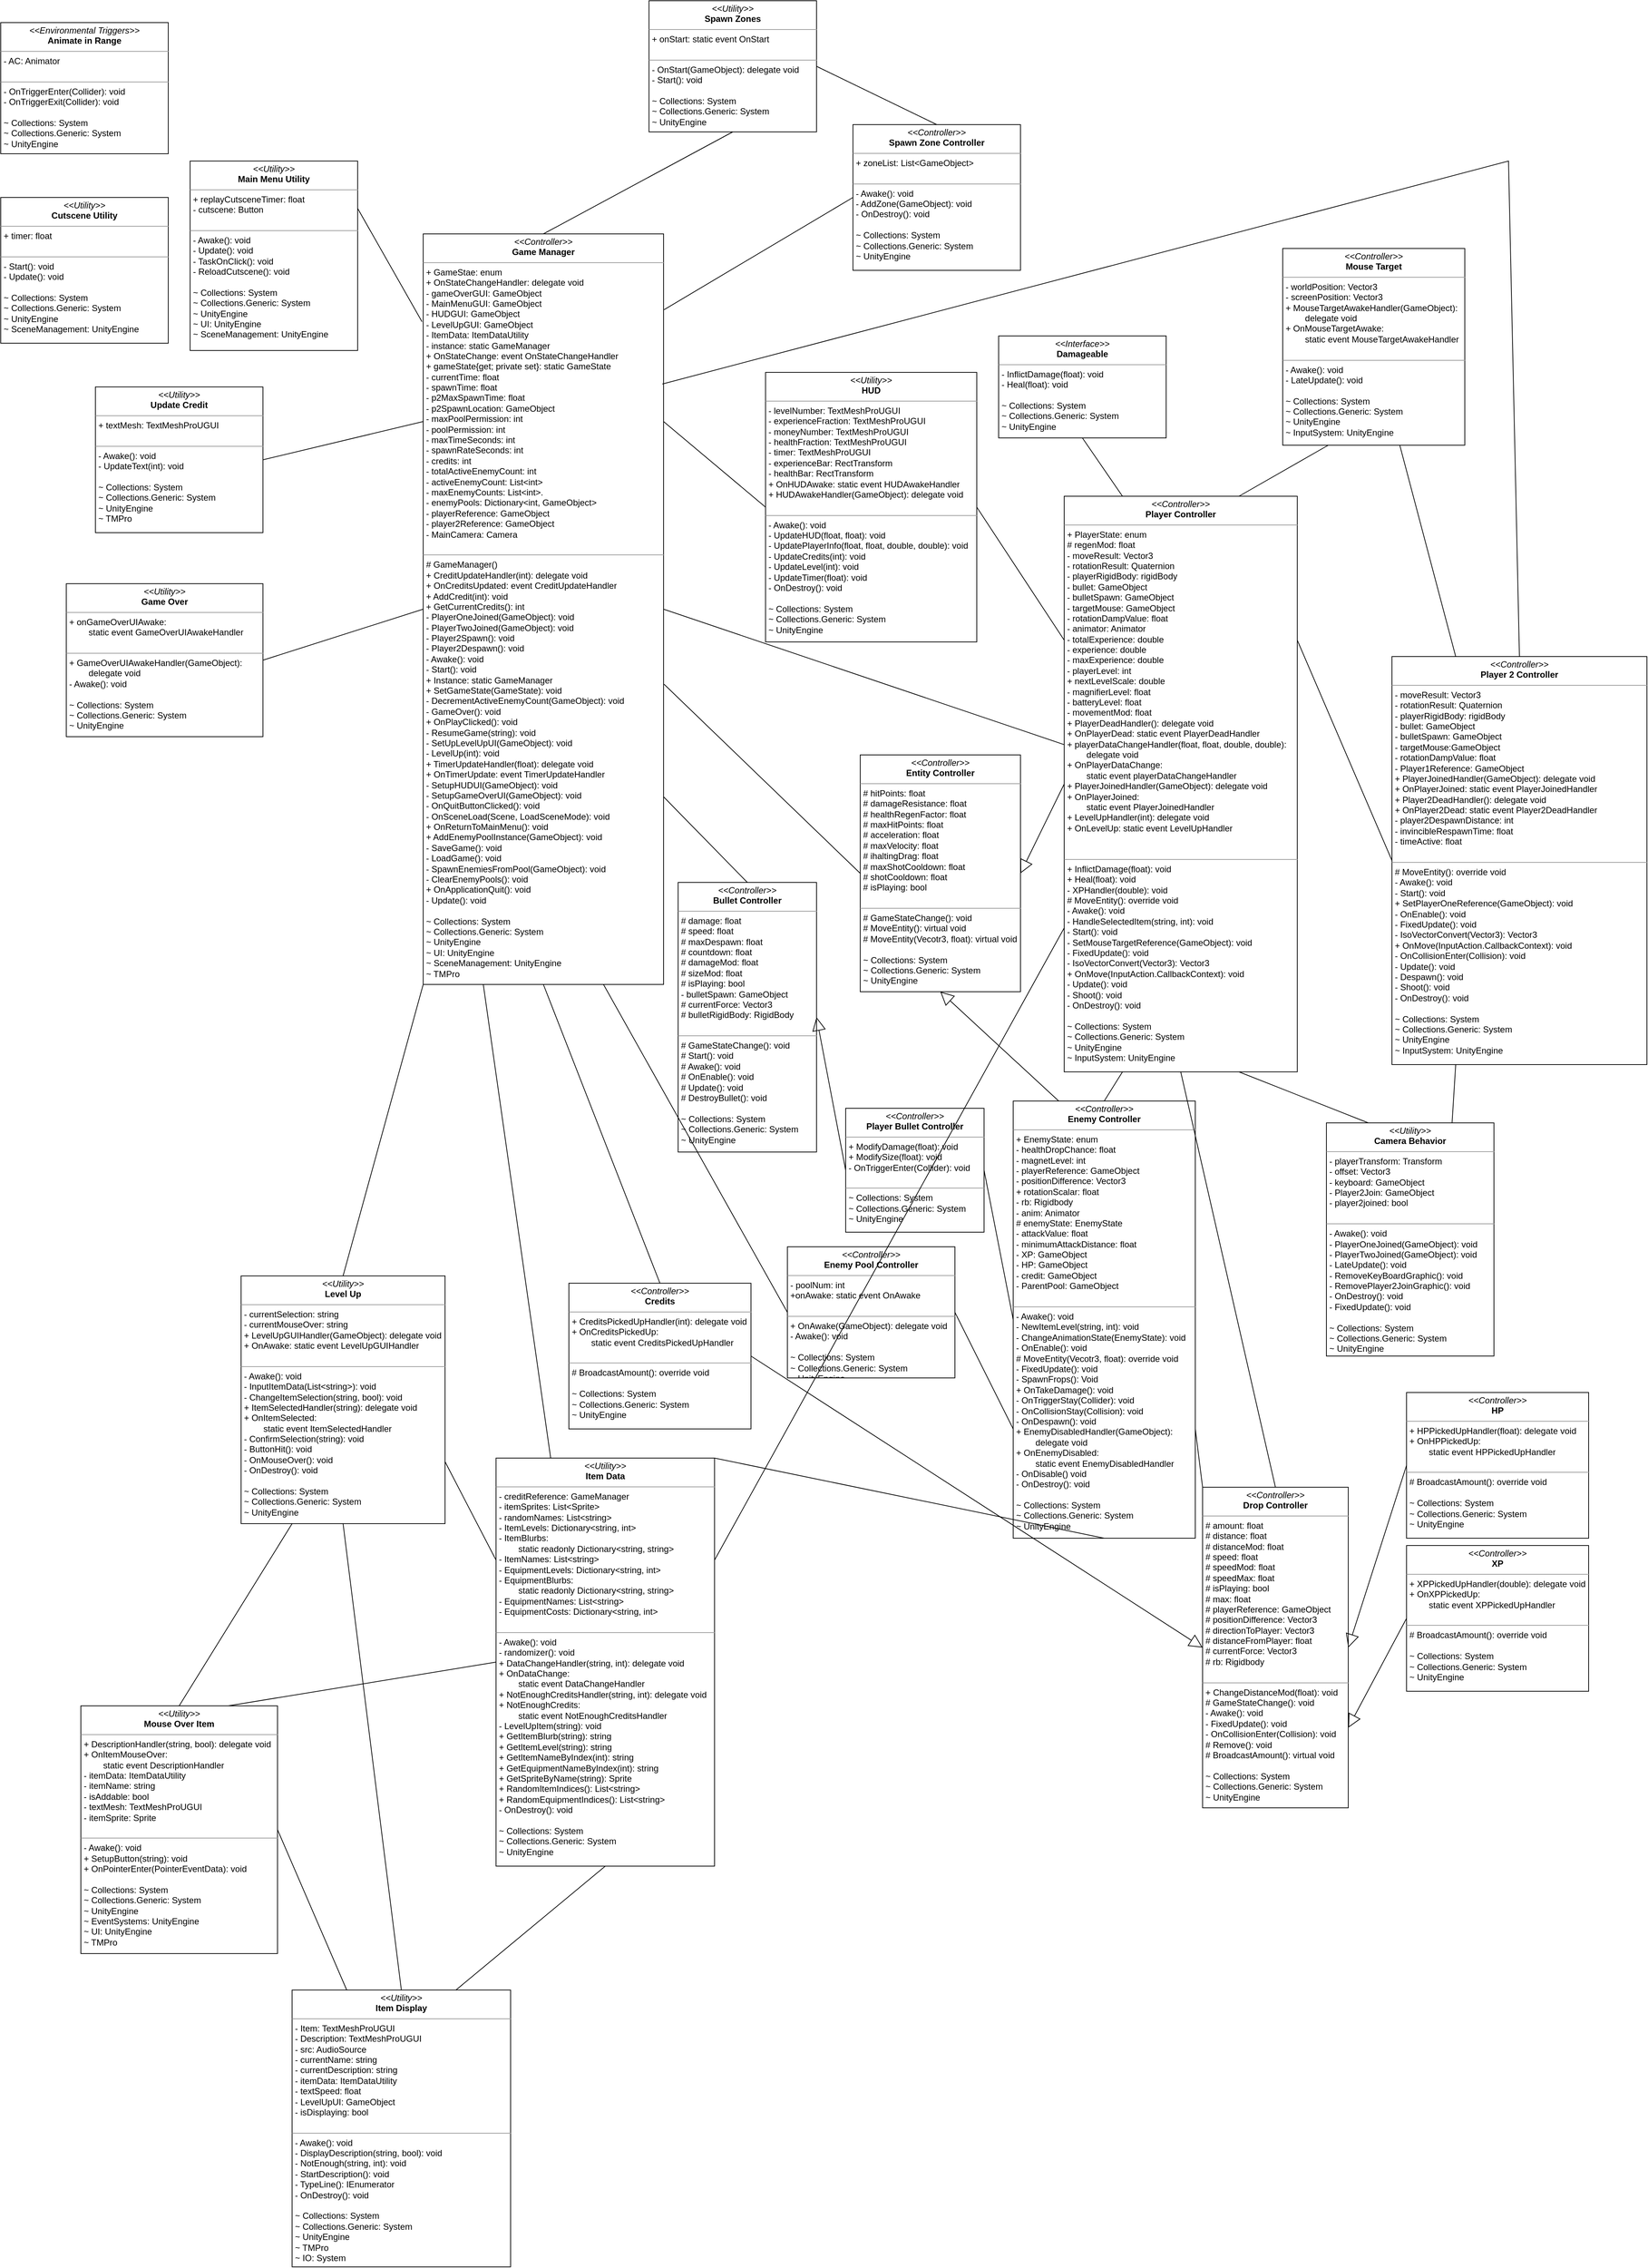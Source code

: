 <mxfile version="21.2.3" type="device" pages="5">
  <diagram name="Everything" id="c4acf3e9-155e-7222-9cf6-157b1a14988f">
    <mxGraphModel dx="2138" dy="1818" grid="1" gridSize="10" guides="0" tooltips="1" connect="1" arrows="1" fold="1" page="1" pageScale="1" pageWidth="850" pageHeight="1100" background="none" math="0" shadow="0">
      <root>
        <mxCell id="0" />
        <mxCell id="1" parent="0" />
        <mxCell id="zS1Tf4GUpg0hM-OGdmyX-1" value="" style="endArrow=block;endSize=16;endFill=0;html=1;rounded=0;entryX=1;entryY=0.5;entryDx=0;entryDy=0;exitX=0;exitY=0.5;exitDx=0;exitDy=0;" parent="1" source="QPiL6TZFceXQ7hV-bVCi-7" target="QPiL6TZFceXQ7hV-bVCi-6" edge="1">
          <mxGeometry width="160" relative="1" as="geometry">
            <mxPoint x="507" y="905" as="sourcePoint" />
            <mxPoint x="470" y="835" as="targetPoint" />
            <Array as="points" />
          </mxGeometry>
        </mxCell>
        <mxCell id="zS1Tf4GUpg0hM-OGdmyX-3" value="" style="endArrow=block;endSize=16;endFill=0;html=1;rounded=0;exitX=0.25;exitY=0;exitDx=0;exitDy=0;entryX=0.5;entryY=1;entryDx=0;entryDy=0;" parent="1" source="QPiL6TZFceXQ7hV-bVCi-8" target="QPiL6TZFceXQ7hV-bVCi-6" edge="1">
          <mxGeometry width="160" relative="1" as="geometry">
            <mxPoint x="607" y="615" as="sourcePoint" />
            <mxPoint x="627" y="725" as="targetPoint" />
            <Array as="points" />
          </mxGeometry>
        </mxCell>
        <mxCell id="zS1Tf4GUpg0hM-OGdmyX-14" value="&lt;p style=&quot;margin:0px;margin-top:4px;text-align:center;&quot;&gt;&lt;i&gt;&amp;lt;&amp;lt;Controller&amp;gt;&amp;gt;&lt;/i&gt;&lt;br&gt;&lt;b&gt;Bullet Controller&lt;/b&gt;&lt;/p&gt;&lt;hr size=&quot;1&quot;&gt;&lt;p style=&quot;margin:0px;margin-left:4px;&quot;&gt;# damage: float&lt;/p&gt;&lt;p style=&quot;margin:0px;margin-left:4px;&quot;&gt;# speed: float&lt;/p&gt;&lt;p style=&quot;margin:0px;margin-left:4px;&quot;&gt;# maxDespawn: float&lt;/p&gt;&lt;p style=&quot;margin:0px;margin-left:4px;&quot;&gt;# countdown: float&lt;/p&gt;&lt;p style=&quot;margin:0px;margin-left:4px;&quot;&gt;# damageMod: float&lt;/p&gt;&lt;p style=&quot;margin:0px;margin-left:4px;&quot;&gt;# sizeMod: float&lt;/p&gt;&lt;p style=&quot;margin:0px;margin-left:4px;&quot;&gt;# isPlaying: bool&lt;/p&gt;&lt;p style=&quot;margin:0px;margin-left:4px;&quot;&gt;- bulletSpawn: GameObject&lt;/p&gt;&lt;p style=&quot;margin:0px;margin-left:4px;&quot;&gt;# currentForce: Vector3&lt;/p&gt;&lt;p style=&quot;margin:0px;margin-left:4px;&quot;&gt;# bulletRigidBody: RigidBody&lt;/p&gt;&lt;p style=&quot;margin:0px;margin-left:4px;&quot;&gt;&lt;br&gt;&lt;/p&gt;&lt;hr size=&quot;1&quot;&gt;&lt;p style=&quot;margin:0px;margin-left:4px;&quot;&gt;# GameStateChange(): void&lt;/p&gt;&lt;p style=&quot;margin:0px;margin-left:4px;&quot;&gt;# Start(): void&lt;/p&gt;&lt;p style=&quot;margin:0px;margin-left:4px;&quot;&gt;# Awake(): void&lt;/p&gt;&lt;p style=&quot;margin:0px;margin-left:4px;&quot;&gt;# OnEnable(): void&lt;/p&gt;&lt;p style=&quot;margin:0px;margin-left:4px;&quot;&gt;# Update(): void&lt;/p&gt;&lt;p style=&quot;margin:0px;margin-left:4px;&quot;&gt;# DestroyBullet(): void&lt;/p&gt;&lt;p style=&quot;margin:0px;margin-left:4px;&quot;&gt;&lt;span style=&quot;background-color: initial;&quot;&gt;&lt;br&gt;&lt;/span&gt;&lt;/p&gt;&lt;p style=&quot;margin:0px;margin-left:4px;&quot;&gt;&lt;span style=&quot;background-color: initial;&quot;&gt;~ Collections: System&lt;/span&gt;&lt;/p&gt;&lt;p style=&quot;margin:0px;margin-left:4px;&quot;&gt;&lt;span style=&quot;background-color: initial;&quot;&gt;~ Collections.Generic: System&lt;/span&gt;&lt;/p&gt;&lt;p style=&quot;margin:0px;margin-left:4px;&quot;&gt;&lt;span style=&quot;background-color: initial;&quot;&gt;~ UnityEngine&lt;/span&gt;&lt;/p&gt;" style="verticalAlign=top;align=left;overflow=fill;fontSize=12;fontFamily=Helvetica;html=1;rounded=0;shadow=0;comic=0;labelBackgroundColor=none;strokeWidth=1" parent="1" vertex="1">
          <mxGeometry x="110" y="710" width="190" height="370" as="geometry" />
        </mxCell>
        <mxCell id="CaYmLfm2-SxXNoz9ibgu-13" value="&lt;p style=&quot;margin:0px;margin-top:4px;text-align:center;&quot;&gt;&lt;i&gt;&amp;lt;&amp;lt;Controller&amp;gt;&amp;gt;&lt;/i&gt;&lt;br&gt;&lt;b&gt;Game Manager&lt;/b&gt;&lt;/p&gt;&lt;hr size=&quot;1&quot;&gt;&lt;p style=&quot;margin:0px;margin-left:4px;&quot;&gt;&lt;span style=&quot;background-color: initial;&quot;&gt;+ GameStae: enum&lt;/span&gt;&lt;/p&gt;&lt;p style=&quot;margin:0px;margin-left:4px;&quot;&gt;&lt;span style=&quot;background-color: initial;&quot;&gt;+ OnStateChangeHandler: delegate void&lt;/span&gt;&lt;br&gt;&lt;/p&gt;&lt;p style=&quot;margin:0px;margin-left:4px;&quot;&gt;- gameOverGUI: GameObject&lt;/p&gt;&lt;p style=&quot;margin:0px;margin-left:4px;&quot;&gt;- MainMenuGUI: GameObject&lt;br&gt;&lt;/p&gt;&lt;p style=&quot;margin:0px;margin-left:4px;&quot;&gt;- HUDGUI: GameObject&lt;br&gt;&lt;/p&gt;&lt;p style=&quot;margin:0px;margin-left:4px;&quot;&gt;- LevelUpGUI: GameObject&lt;br&gt;&lt;/p&gt;&lt;p style=&quot;margin:0px;margin-left:4px;&quot;&gt;- ItemData: ItemDataUtility&lt;br&gt;&lt;/p&gt;&lt;p style=&quot;margin:0px;margin-left:4px;&quot;&gt;- instance: static GameManager&lt;/p&gt;&lt;p style=&quot;margin:0px;margin-left:4px;&quot;&gt;&lt;span style=&quot;background-color: initial;&quot;&gt;+ OnStateChange: event OnStateChangeHandler&lt;/span&gt;&lt;/p&gt;&lt;p style=&quot;margin:0px;margin-left:4px;&quot;&gt;+ gameState{get; private set}: static GameState&lt;/p&gt;&lt;p style=&quot;margin:0px;margin-left:4px;&quot;&gt;- currentTime: float&lt;/p&gt;&lt;p style=&quot;margin:0px;margin-left:4px;&quot;&gt;- spawnTime: float&lt;/p&gt;&lt;p style=&quot;margin:0px;margin-left:4px;&quot;&gt;- p2MaxSpawnTime: float&lt;/p&gt;&lt;p style=&quot;margin:0px;margin-left:4px;&quot;&gt;- p2SpawnLocation: GameObject&lt;/p&gt;&lt;p style=&quot;margin:0px;margin-left:4px;&quot;&gt;- maxPoolPermission: int&lt;/p&gt;&lt;p style=&quot;margin:0px;margin-left:4px;&quot;&gt;- poolPermission: int&lt;/p&gt;&lt;p style=&quot;margin:0px;margin-left:4px;&quot;&gt;- maxTimeSeconds: int&lt;/p&gt;&lt;p style=&quot;margin:0px;margin-left:4px;&quot;&gt;- spawnRateSeconds: int&lt;/p&gt;&lt;p style=&quot;margin:0px;margin-left:4px;&quot;&gt;- credits: int&lt;/p&gt;&lt;p style=&quot;margin:0px;margin-left:4px;&quot;&gt;- totalActiveEnemyCount: int&lt;/p&gt;&lt;p style=&quot;margin:0px;margin-left:4px;&quot;&gt;- activeEnemyCount: List&amp;lt;int&amp;gt;&lt;/p&gt;&lt;p style=&quot;margin:0px;margin-left:4px;&quot;&gt;- maxEnemyCounts: List&amp;lt;int&amp;gt;.&lt;/p&gt;&lt;p style=&quot;margin:0px;margin-left:4px;&quot;&gt;- enemyPools: Dictionary&amp;lt;int, GameObject&amp;gt;&lt;/p&gt;&lt;p style=&quot;margin:0px;margin-left:4px;&quot;&gt;- playerReference: GameObject&lt;/p&gt;&lt;p style=&quot;margin:0px;margin-left:4px;&quot;&gt;- player2Reference: GameObject&lt;/p&gt;&lt;p style=&quot;margin:0px;margin-left:4px;&quot;&gt;- MainCamera: Camera&lt;/p&gt;&lt;br&gt;&lt;hr size=&quot;1&quot;&gt;&lt;p style=&quot;margin:0px;margin-left:4px;&quot;&gt;# GameManager()&lt;/p&gt;&lt;p style=&quot;margin:0px;margin-left:4px;&quot;&gt;+ CreditUpdateHandler(int): delegate void&lt;/p&gt;&lt;p style=&quot;margin:0px;margin-left:4px;&quot;&gt;+ OnCreditsUpdated: event CreditUpdateHandler&lt;/p&gt;&lt;p style=&quot;margin:0px;margin-left:4px;&quot;&gt;+ AddCredit(int): void&lt;/p&gt;&lt;p style=&quot;margin:0px;margin-left:4px;&quot;&gt;+ GetCurrentCredits(): int&lt;/p&gt;&lt;p style=&quot;margin:0px;margin-left:4px;&quot;&gt;- PlayerOneJoined(GameObject): void&lt;/p&gt;&lt;p style=&quot;margin:0px;margin-left:4px;&quot;&gt;- PlayerTwoJoined(GameObject): void&lt;/p&gt;&lt;p style=&quot;margin:0px;margin-left:4px;&quot;&gt;- Player2Spawn(): void&lt;/p&gt;&lt;p style=&quot;margin:0px;margin-left:4px;&quot;&gt;- Player2Despawn(): void&lt;/p&gt;&lt;p style=&quot;margin:0px;margin-left:4px;&quot;&gt;- Awake(): void&lt;/p&gt;&lt;p style=&quot;margin:0px;margin-left:4px;&quot;&gt;- Start(): void&lt;/p&gt;&lt;p style=&quot;margin:0px;margin-left:4px;&quot;&gt;+ Instance: static GameManager&lt;/p&gt;&lt;p style=&quot;margin:0px;margin-left:4px;&quot;&gt;+ SetGameState(GameState): void&lt;/p&gt;&lt;p style=&quot;margin:0px;margin-left:4px;&quot;&gt;- DecrementActiveEnemyCount(GameObject): void&lt;/p&gt;&lt;p style=&quot;margin:0px;margin-left:4px;&quot;&gt;- GameOver(): void&lt;/p&gt;&lt;p style=&quot;margin:0px;margin-left:4px;&quot;&gt;+ OnPlayClicked(): void&lt;/p&gt;&lt;p style=&quot;margin:0px;margin-left:4px;&quot;&gt;- ResumeGame(string): void&lt;/p&gt;&lt;p style=&quot;margin:0px;margin-left:4px;&quot;&gt;- SetUpLevelUpUI(GameObject): void&lt;/p&gt;&lt;p style=&quot;margin:0px;margin-left:4px;&quot;&gt;- LevelUp(int): void&lt;/p&gt;&lt;p style=&quot;margin:0px;margin-left:4px;&quot;&gt;+ TimerUpdateHandler(float): delegate void&lt;/p&gt;&lt;p style=&quot;margin:0px;margin-left:4px;&quot;&gt;+ OnTimerUpdate: event TimerUpdateHandler&lt;/p&gt;&lt;p style=&quot;margin:0px;margin-left:4px;&quot;&gt;- SetupHUDUI(GameObject): void&lt;/p&gt;&lt;p style=&quot;margin:0px;margin-left:4px;&quot;&gt;- SetupGameOverUI(GameObject): void&lt;/p&gt;&lt;p style=&quot;margin:0px;margin-left:4px;&quot;&gt;- OnQuitButtonClicked(): void&lt;/p&gt;&lt;p style=&quot;margin:0px;margin-left:4px;&quot;&gt;- OnSceneLoad(Scene, LoadSceneMode): void&lt;/p&gt;&lt;p style=&quot;margin:0px;margin-left:4px;&quot;&gt;+ OnReturnToMainMenu(): void&lt;/p&gt;&lt;p style=&quot;margin:0px;margin-left:4px;&quot;&gt;+ AddEnemyPoolInstance(GameObject): void&lt;/p&gt;&lt;p style=&quot;margin:0px;margin-left:4px;&quot;&gt;- SaveGame(): void&lt;/p&gt;&lt;p style=&quot;margin:0px;margin-left:4px;&quot;&gt;- LoadGame(): void&lt;/p&gt;&lt;p style=&quot;margin:0px;margin-left:4px;&quot;&gt;- SpawnEnemiesFromPool(GameObject): void&lt;/p&gt;&lt;p style=&quot;margin:0px;margin-left:4px;&quot;&gt;- ClearEnemyPools(): void&lt;/p&gt;&lt;p style=&quot;margin:0px;margin-left:4px;&quot;&gt;+ OnApplicationQuit(): void&lt;/p&gt;&lt;p style=&quot;margin:0px;margin-left:4px;&quot;&gt;- Update(): void&lt;/p&gt;&lt;p style=&quot;border-color: var(--border-color); margin: 0px 0px 0px 4px;&quot;&gt;&lt;br&gt;&lt;/p&gt;&lt;p style=&quot;border-color: var(--border-color); margin: 0px 0px 0px 4px;&quot;&gt;~ Collections: System&lt;/p&gt;&lt;p style=&quot;border-color: var(--border-color); margin: 0px 0px 0px 4px;&quot;&gt;~ Collections.Generic: System&lt;/p&gt;&lt;p style=&quot;border-color: var(--border-color); margin: 0px 0px 0px 4px;&quot;&gt;~ UnityEngine&lt;/p&gt;&lt;p style=&quot;border-color: var(--border-color); margin: 0px 0px 0px 4px;&quot;&gt;~ UI: UnityEngine&lt;/p&gt;&lt;p style=&quot;border-color: var(--border-color); margin: 0px 0px 0px 4px;&quot;&gt;~ SceneManagement: UnityEngine&lt;/p&gt;&lt;p style=&quot;border-color: var(--border-color); margin: 0px 0px 0px 4px;&quot;&gt;~ TMPro&lt;/p&gt;" style="verticalAlign=top;align=left;overflow=fill;fontSize=12;fontFamily=Helvetica;html=1;rounded=0;shadow=0;comic=0;labelBackgroundColor=none;strokeWidth=1" parent="1" vertex="1">
          <mxGeometry x="-240" y="-180" width="330" height="1030" as="geometry" />
        </mxCell>
        <mxCell id="QPiL6TZFceXQ7hV-bVCi-2" value="" style="endArrow=none;html=1;rounded=0;exitX=0.5;exitY=0;exitDx=0;exitDy=0;entryX=1;entryY=0.75;entryDx=0;entryDy=0;" parent="1" source="zS1Tf4GUpg0hM-OGdmyX-14" target="CaYmLfm2-SxXNoz9ibgu-13" edge="1">
          <mxGeometry width="50" height="50" relative="1" as="geometry">
            <mxPoint x="-80" y="760" as="sourcePoint" />
            <mxPoint x="-175" y="640" as="targetPoint" />
          </mxGeometry>
        </mxCell>
        <mxCell id="QPiL6TZFceXQ7hV-bVCi-3" value="&lt;p style=&quot;margin:0px;margin-top:4px;text-align:center;&quot;&gt;&lt;i&gt;&amp;lt;&amp;lt;Controller&amp;gt;&amp;gt;&lt;/i&gt;&lt;br&gt;&lt;b&gt;Player Bullet Controller&lt;/b&gt;&lt;/p&gt;&lt;hr size=&quot;1&quot;&gt;&lt;p style=&quot;margin:0px;margin-left:4px;&quot;&gt;+ ModifyDamage(float): void&lt;/p&gt;&lt;p style=&quot;margin:0px;margin-left:4px;&quot;&gt;+ ModifySize(float): void&lt;/p&gt;&lt;p style=&quot;margin:0px;margin-left:4px;&quot;&gt;- OnTriggerEnter(Collider): void&lt;/p&gt;&lt;p style=&quot;margin:0px;margin-left:4px;&quot;&gt;&lt;br&gt;&lt;/p&gt;&lt;hr size=&quot;1&quot;&gt;&lt;p style=&quot;margin:0px;margin-left:4px;&quot;&gt;&lt;span style=&quot;background-color: initial;&quot;&gt;~ Collections: System&lt;/span&gt;&lt;br&gt;&lt;/p&gt;&lt;p style=&quot;margin:0px;margin-left:4px;&quot;&gt;&lt;span style=&quot;background-color: initial;&quot;&gt;~ Collections.Generic: System&lt;/span&gt;&lt;/p&gt;&lt;p style=&quot;margin:0px;margin-left:4px;&quot;&gt;&lt;span style=&quot;background-color: initial;&quot;&gt;~ UnityEngine&lt;/span&gt;&lt;/p&gt;" style="verticalAlign=top;align=left;overflow=fill;fontSize=12;fontFamily=Helvetica;html=1;rounded=0;shadow=0;comic=0;labelBackgroundColor=none;strokeWidth=1" parent="1" vertex="1">
          <mxGeometry x="340" y="1020" width="190" height="170" as="geometry" />
        </mxCell>
        <mxCell id="QPiL6TZFceXQ7hV-bVCi-5" value="" style="endArrow=block;endSize=16;endFill=0;html=1;rounded=0;entryX=1;entryY=0.5;entryDx=0;entryDy=0;exitX=0;exitY=0.5;exitDx=0;exitDy=0;" parent="1" source="QPiL6TZFceXQ7hV-bVCi-3" target="zS1Tf4GUpg0hM-OGdmyX-14" edge="1">
          <mxGeometry width="160" relative="1" as="geometry">
            <mxPoint x="100" y="1040" as="sourcePoint" />
            <mxPoint x="420" y="1160" as="targetPoint" />
          </mxGeometry>
        </mxCell>
        <mxCell id="QPiL6TZFceXQ7hV-bVCi-6" value="&lt;p style=&quot;margin:0px;margin-top:4px;text-align:center;&quot;&gt;&lt;i&gt;&amp;lt;&amp;lt;Controller&amp;gt;&amp;gt;&lt;/i&gt;&lt;br&gt;&lt;b&gt;Entity Controller&lt;/b&gt;&lt;/p&gt;&lt;hr size=&quot;1&quot;&gt;&lt;p style=&quot;margin:0px;margin-left:4px;&quot;&gt;# hitPoints: float&lt;/p&gt;&lt;p style=&quot;margin:0px;margin-left:4px;&quot;&gt;# damageResistance: float&lt;/p&gt;&lt;p style=&quot;margin:0px;margin-left:4px;&quot;&gt;# healthRegenFactor: float&lt;/p&gt;&lt;p style=&quot;margin:0px;margin-left:4px;&quot;&gt;# maxHitPoints: float&lt;/p&gt;&lt;p style=&quot;margin:0px;margin-left:4px;&quot;&gt;# acceleration: float&lt;/p&gt;&lt;p style=&quot;margin:0px;margin-left:4px;&quot;&gt;# maxVelocity: float&lt;/p&gt;&lt;p style=&quot;margin:0px;margin-left:4px;&quot;&gt;# ihaltingDrag: float&lt;/p&gt;&lt;p style=&quot;margin:0px;margin-left:4px;&quot;&gt;# maxShotCooldown: float&lt;/p&gt;&lt;p style=&quot;margin:0px;margin-left:4px;&quot;&gt;# shotCooldown: float&lt;/p&gt;&lt;p style=&quot;margin:0px;margin-left:4px;&quot;&gt;# isPlaying: bool&lt;/p&gt;&lt;p style=&quot;margin:0px;margin-left:4px;&quot;&gt;&lt;br&gt;&lt;/p&gt;&lt;hr size=&quot;1&quot;&gt;&lt;p style=&quot;margin:0px;margin-left:4px;&quot;&gt;# GameStateChange(): void&lt;/p&gt;&lt;p style=&quot;margin:0px;margin-left:4px;&quot;&gt;# MoveEntity(): virtual void&lt;/p&gt;&lt;p style=&quot;margin:0px;margin-left:4px;&quot;&gt;# MoveEntity(Vecotr3, float): virtual void&lt;/p&gt;&lt;p style=&quot;margin:0px;margin-left:4px;&quot;&gt;&lt;span style=&quot;background-color: initial;&quot;&gt;&lt;br&gt;&lt;/span&gt;&lt;/p&gt;&lt;p style=&quot;margin:0px;margin-left:4px;&quot;&gt;&lt;span style=&quot;background-color: initial;&quot;&gt;~ Collections: System&lt;/span&gt;&lt;/p&gt;&lt;p style=&quot;margin:0px;margin-left:4px;&quot;&gt;&lt;span style=&quot;background-color: initial;&quot;&gt;~ Collections.Generic: System&lt;/span&gt;&lt;/p&gt;&lt;p style=&quot;margin:0px;margin-left:4px;&quot;&gt;&lt;span style=&quot;background-color: initial;&quot;&gt;~ UnityEngine&lt;/span&gt;&lt;/p&gt;" style="verticalAlign=top;align=left;overflow=fill;fontSize=12;fontFamily=Helvetica;html=1;rounded=0;shadow=0;comic=0;labelBackgroundColor=none;strokeWidth=1" parent="1" vertex="1">
          <mxGeometry x="360" y="535" width="220" height="325" as="geometry" />
        </mxCell>
        <mxCell id="QPiL6TZFceXQ7hV-bVCi-7" value="&lt;p style=&quot;margin:0px;margin-top:4px;text-align:center;&quot;&gt;&lt;i&gt;&amp;lt;&amp;lt;Controller&amp;gt;&amp;gt;&lt;/i&gt;&lt;br&gt;&lt;b&gt;Player Controller&lt;/b&gt;&lt;/p&gt;&lt;hr size=&quot;1&quot;&gt;&lt;p style=&quot;margin:0px;margin-left:4px;&quot;&gt;+ PlayerState: enum&lt;/p&gt;&lt;p style=&quot;margin:0px;margin-left:4px;&quot;&gt;# regenMod: float&lt;/p&gt;&lt;p style=&quot;margin:0px;margin-left:4px;&quot;&gt;- moveResult: Vector3&lt;/p&gt;&lt;p style=&quot;margin:0px;margin-left:4px;&quot;&gt;- rotationResult: Quaternion&lt;/p&gt;&lt;p style=&quot;margin:0px;margin-left:4px;&quot;&gt;- playerRigidBody: rigidBody&lt;/p&gt;&lt;p style=&quot;margin:0px;margin-left:4px;&quot;&gt;- bullet: GameObject&lt;/p&gt;&lt;p style=&quot;margin:0px;margin-left:4px;&quot;&gt;- bulletSpawn: GameObject&lt;/p&gt;&lt;p style=&quot;margin:0px;margin-left:4px;&quot;&gt;- targetMouse: GameObject&lt;/p&gt;&lt;p style=&quot;margin:0px;margin-left:4px;&quot;&gt;- rotationDampValue: float&lt;/p&gt;&lt;p style=&quot;margin:0px;margin-left:4px;&quot;&gt;- animator: Animator&lt;/p&gt;&lt;p style=&quot;margin:0px;margin-left:4px;&quot;&gt;- totalExperience: double&lt;/p&gt;&lt;p style=&quot;margin:0px;margin-left:4px;&quot;&gt;- experience: double&lt;/p&gt;&lt;p style=&quot;margin:0px;margin-left:4px;&quot;&gt;- maxExperience: double&lt;/p&gt;&lt;p style=&quot;margin:0px;margin-left:4px;&quot;&gt;- playerLevel: int&lt;/p&gt;&lt;p style=&quot;margin:0px;margin-left:4px;&quot;&gt;+ nextLevelScale: double&lt;/p&gt;&lt;p style=&quot;margin:0px;margin-left:4px;&quot;&gt;- magnifierLevel: float&lt;/p&gt;&lt;p style=&quot;margin:0px;margin-left:4px;&quot;&gt;- batteryLevel: float&lt;/p&gt;&lt;p style=&quot;margin:0px;margin-left:4px;&quot;&gt;- movementMod: float&lt;/p&gt;&lt;p style=&quot;margin:0px;margin-left:4px;&quot;&gt;+ PlayerDeadHandler(): delegate void&lt;/p&gt;&lt;p style=&quot;margin:0px;margin-left:4px;&quot;&gt;+ OnPlayerDead: static event PlayerDeadHandler&lt;/p&gt;&lt;p style=&quot;margin:0px;margin-left:4px;&quot;&gt;+ playerDataChangeHandler(float, float, double, double):&lt;/p&gt;&lt;p style=&quot;margin:0px;margin-left:4px;&quot;&gt;&amp;nbsp; &amp;nbsp; &amp;nbsp; &amp;nbsp; delegate void&lt;/p&gt;&lt;p style=&quot;margin:0px;margin-left:4px;&quot;&gt;+ OnPlayerDataChange:&amp;nbsp;&lt;/p&gt;&lt;p style=&quot;margin:0px;margin-left:4px;&quot;&gt;&amp;nbsp; &amp;nbsp; &amp;nbsp; &amp;nbsp; static event playerDataChangeHandler&lt;/p&gt;&lt;p style=&quot;margin:0px;margin-left:4px;&quot;&gt;+ PlayerJoinedHandler(GameObject):&amp;nbsp;&lt;span style=&quot;background-color: initial;&quot;&gt;delegate void&lt;/span&gt;&lt;/p&gt;&lt;p style=&quot;margin:0px;margin-left:4px;&quot;&gt;+ OnPlayerJoined:&lt;/p&gt;&lt;p style=&quot;margin:0px;margin-left:4px;&quot;&gt;&amp;nbsp; &amp;nbsp; &amp;nbsp; &amp;nbsp; static event PlayerJoinedHandler&lt;/p&gt;&lt;p style=&quot;margin:0px;margin-left:4px;&quot;&gt;+ LevelUpHandler(int): delegate void&lt;/p&gt;&lt;p style=&quot;margin:0px;margin-left:4px;&quot;&gt;+ OnLevelUp: static event LevelUpHandler&lt;/p&gt;&lt;p style=&quot;margin:0px;margin-left:4px;&quot;&gt;&lt;br&gt;&lt;/p&gt;&lt;p style=&quot;margin:0px;margin-left:4px;&quot;&gt;&lt;br&gt;&lt;/p&gt;&lt;hr size=&quot;1&quot;&gt;&lt;p style=&quot;margin:0px;margin-left:4px;&quot;&gt;+ InflictDamage(float): void&lt;/p&gt;&lt;p style=&quot;margin:0px;margin-left:4px;&quot;&gt;+ Heal(float): void&lt;/p&gt;&lt;p style=&quot;margin:0px;margin-left:4px;&quot;&gt;- XPHandler(double): void&lt;/p&gt;&lt;p style=&quot;margin:0px;margin-left:4px;&quot;&gt;# MoveEntity(): override void&lt;/p&gt;&lt;p style=&quot;margin:0px;margin-left:4px;&quot;&gt;- Awake(): void&lt;/p&gt;&lt;p style=&quot;margin:0px;margin-left:4px;&quot;&gt;- HandleSelectedItem(string, int): void&lt;/p&gt;&lt;p style=&quot;margin:0px;margin-left:4px;&quot;&gt;- Start(): void&lt;/p&gt;&lt;p style=&quot;margin:0px;margin-left:4px;&quot;&gt;- SetMouseTargetReference(GameObject): void&lt;/p&gt;&lt;p style=&quot;margin:0px;margin-left:4px;&quot;&gt;- FixedUpdate(): void&lt;/p&gt;&lt;p style=&quot;margin:0px;margin-left:4px;&quot;&gt;- IsoVectorConvert(Vector3): Vector3&lt;/p&gt;&lt;p style=&quot;margin:0px;margin-left:4px;&quot;&gt;+ OnMove(InputAction.CallbackContext): void&lt;/p&gt;&lt;p style=&quot;margin:0px;margin-left:4px;&quot;&gt;- Update(): void&lt;/p&gt;&lt;p style=&quot;margin:0px;margin-left:4px;&quot;&gt;- Shoot(): void&lt;/p&gt;&lt;p style=&quot;margin:0px;margin-left:4px;&quot;&gt;- OnDestroy(): void&lt;/p&gt;&lt;p style=&quot;margin:0px;margin-left:4px;&quot;&gt;&lt;span style=&quot;background-color: initial;&quot;&gt;&lt;br&gt;&lt;/span&gt;&lt;/p&gt;&lt;p style=&quot;margin:0px;margin-left:4px;&quot;&gt;&lt;span style=&quot;background-color: initial;&quot;&gt;~ Collections: System&lt;/span&gt;&lt;/p&gt;&lt;p style=&quot;margin:0px;margin-left:4px;&quot;&gt;&lt;span style=&quot;background-color: initial;&quot;&gt;~ Collections.Generic: System&lt;/span&gt;&lt;/p&gt;&lt;p style=&quot;margin:0px;margin-left:4px;&quot;&gt;&lt;span style=&quot;background-color: initial;&quot;&gt;~ UnityEngine&lt;/span&gt;&lt;/p&gt;&lt;p style=&quot;margin:0px;margin-left:4px;&quot;&gt;&lt;span style=&quot;background-color: initial;&quot;&gt;~ InputSystem: UnityEngine&lt;/span&gt;&lt;/p&gt;" style="verticalAlign=top;align=left;overflow=fill;fontSize=12;fontFamily=Helvetica;html=1;rounded=0;shadow=0;comic=0;labelBackgroundColor=none;strokeWidth=1" parent="1" vertex="1">
          <mxGeometry x="640" y="180" width="320" height="790" as="geometry" />
        </mxCell>
        <mxCell id="QPiL6TZFceXQ7hV-bVCi-8" value="&lt;p style=&quot;margin:0px;margin-top:4px;text-align:center;&quot;&gt;&lt;i&gt;&amp;lt;&amp;lt;Controller&amp;gt;&amp;gt;&lt;/i&gt;&lt;br&gt;&lt;b&gt;Enemy Controller&lt;/b&gt;&lt;/p&gt;&lt;hr size=&quot;1&quot;&gt;&lt;p style=&quot;margin:0px;margin-left:4px;&quot;&gt;&lt;span style=&quot;background-color: initial;&quot;&gt;+ EnemyState: enum&lt;/span&gt;&lt;br&gt;&lt;/p&gt;&lt;p style=&quot;margin:0px;margin-left:4px;&quot;&gt;- healthDropChance: float&lt;br&gt;&lt;/p&gt;&lt;p style=&quot;margin:0px;margin-left:4px;&quot;&gt;- magnetLevel: int&lt;br&gt;&lt;/p&gt;&lt;p style=&quot;margin:0px;margin-left:4px;&quot;&gt;- playerReference: GameObject&lt;/p&gt;&lt;p style=&quot;margin:0px;margin-left:4px;&quot;&gt;- positionDifference: Vector3&lt;/p&gt;&lt;p style=&quot;margin:0px;margin-left:4px;&quot;&gt;+ rotationScalar: float&lt;/p&gt;&lt;p style=&quot;margin:0px;margin-left:4px;&quot;&gt;- rb: Rigidbody&lt;/p&gt;&lt;p style=&quot;margin:0px;margin-left:4px;&quot;&gt;- anim: Animator&lt;/p&gt;&lt;p style=&quot;margin:0px;margin-left:4px;&quot;&gt;# enemyState: EnemyState&lt;/p&gt;&lt;p style=&quot;margin:0px;margin-left:4px;&quot;&gt;- attackValue: float&lt;/p&gt;&lt;p style=&quot;margin:0px;margin-left:4px;&quot;&gt;- minimumAttackDistance: float&lt;/p&gt;&lt;p style=&quot;margin:0px;margin-left:4px;&quot;&gt;- XP: GameObject&lt;/p&gt;&lt;p style=&quot;margin:0px;margin-left:4px;&quot;&gt;- HP: GameObject&lt;/p&gt;&lt;p style=&quot;margin:0px;margin-left:4px;&quot;&gt;- credit: GameObject&lt;/p&gt;&lt;p style=&quot;margin:0px;margin-left:4px;&quot;&gt;- ParentPool: GameObject&lt;/p&gt;&lt;p style=&quot;margin:0px;margin-left:4px;&quot;&gt;&lt;br&gt;&lt;/p&gt;&lt;hr size=&quot;1&quot;&gt;&lt;p style=&quot;margin:0px;margin-left:4px;&quot;&gt;- Awake(): void&lt;/p&gt;&lt;p style=&quot;margin:0px;margin-left:4px;&quot;&gt;- NewItemLevel(string, int): void&lt;/p&gt;&lt;p style=&quot;margin:0px;margin-left:4px;&quot;&gt;- ChangeAnimationState(EnemyState): void&lt;/p&gt;&lt;p style=&quot;margin:0px;margin-left:4px;&quot;&gt;- OnEnable(): void&lt;/p&gt;&lt;p style=&quot;margin:0px;margin-left:4px;&quot;&gt;# MoveEntity(Vecotr3, float): override void&lt;/p&gt;&lt;p style=&quot;margin:0px;margin-left:4px;&quot;&gt;- FixedUpdate(): void&lt;/p&gt;&lt;p style=&quot;margin:0px;margin-left:4px;&quot;&gt;- SpawnFrops(): Void&lt;/p&gt;&lt;p style=&quot;margin:0px;margin-left:4px;&quot;&gt;+ OnTakeDamage(): void&lt;/p&gt;&lt;p style=&quot;margin:0px;margin-left:4px;&quot;&gt;- OnTriggerStay(Collider): void&lt;/p&gt;&lt;p style=&quot;margin:0px;margin-left:4px;&quot;&gt;- OnCollisionStay(Collision): void&lt;/p&gt;&lt;p style=&quot;margin:0px;margin-left:4px;&quot;&gt;- OnDespawn(): void&lt;/p&gt;&lt;p style=&quot;margin:0px;margin-left:4px;&quot;&gt;+ EnemyDisabledHandler(GameObject):&lt;/p&gt;&lt;p style=&quot;margin:0px;margin-left:4px;&quot;&gt;&amp;nbsp; &amp;nbsp; &amp;nbsp; &amp;nbsp; delegate void&lt;/p&gt;&lt;p style=&quot;margin:0px;margin-left:4px;&quot;&gt;+ OnEnemyDisabled:&lt;/p&gt;&lt;p style=&quot;margin:0px;margin-left:4px;&quot;&gt;&amp;nbsp; &amp;nbsp; &amp;nbsp; &amp;nbsp; static event EnemyDisabledHandler&lt;/p&gt;&lt;p style=&quot;margin:0px;margin-left:4px;&quot;&gt;- OnDisable() void&lt;/p&gt;&lt;p style=&quot;margin:0px;margin-left:4px;&quot;&gt;- OnDestroy(): void&lt;/p&gt;&lt;p style=&quot;margin:0px;margin-left:4px;&quot;&gt;&lt;span style=&quot;background-color: initial;&quot;&gt;&lt;br&gt;&lt;/span&gt;&lt;/p&gt;&lt;p style=&quot;margin:0px;margin-left:4px;&quot;&gt;&lt;span style=&quot;background-color: initial;&quot;&gt;~ Collections: System&lt;/span&gt;&lt;/p&gt;&lt;p style=&quot;margin:0px;margin-left:4px;&quot;&gt;&lt;span style=&quot;background-color: initial;&quot;&gt;~ Collections.Generic: System&lt;/span&gt;&lt;/p&gt;&lt;p style=&quot;margin:0px;margin-left:4px;&quot;&gt;&lt;span style=&quot;background-color: initial;&quot;&gt;~ UnityEngine&lt;/span&gt;&lt;/p&gt;" style="verticalAlign=top;align=left;overflow=fill;fontSize=12;fontFamily=Helvetica;html=1;rounded=0;shadow=0;comic=0;labelBackgroundColor=none;strokeWidth=1" parent="1" vertex="1">
          <mxGeometry x="570" y="1010" width="250" height="600" as="geometry" />
        </mxCell>
        <mxCell id="QPiL6TZFceXQ7hV-bVCi-9" value="" style="endArrow=none;html=1;rounded=0;exitX=0.25;exitY=1;exitDx=0;exitDy=0;entryX=0.5;entryY=0;entryDx=0;entryDy=0;" parent="1" source="QPiL6TZFceXQ7hV-bVCi-7" target="QPiL6TZFceXQ7hV-bVCi-8" edge="1">
          <mxGeometry width="50" height="50" relative="1" as="geometry">
            <mxPoint x="397" y="985" as="sourcePoint" />
            <mxPoint x="447" y="935" as="targetPoint" />
            <Array as="points" />
          </mxGeometry>
        </mxCell>
        <mxCell id="QPiL6TZFceXQ7hV-bVCi-10" value="" style="endArrow=none;html=1;rounded=0;entryX=1;entryY=0.5;entryDx=0;entryDy=0;exitX=0;exitY=0.5;exitDx=0;exitDy=0;" parent="1" source="QPiL6TZFceXQ7hV-bVCi-8" target="QPiL6TZFceXQ7hV-bVCi-3" edge="1">
          <mxGeometry width="50" height="50" relative="1" as="geometry">
            <mxPoint x="60" y="1010" as="sourcePoint" />
            <mxPoint x="110" y="960" as="targetPoint" />
          </mxGeometry>
        </mxCell>
        <mxCell id="QPiL6TZFceXQ7hV-bVCi-11" value="" style="endArrow=none;html=1;rounded=0;entryX=1.002;entryY=0.6;entryDx=0;entryDy=0;exitX=0;exitY=0.5;exitDx=0;exitDy=0;entryPerimeter=0;" parent="1" source="QPiL6TZFceXQ7hV-bVCi-6" target="CaYmLfm2-SxXNoz9ibgu-13" edge="1">
          <mxGeometry width="50" height="50" relative="1" as="geometry">
            <mxPoint x="270" y="690" as="sourcePoint" />
            <mxPoint x="110" y="510" as="targetPoint" />
          </mxGeometry>
        </mxCell>
        <mxCell id="QPiL6TZFceXQ7hV-bVCi-22" value="&lt;p style=&quot;margin:0px;margin-top:4px;text-align:center;&quot;&gt;&lt;i&gt;&amp;lt;&amp;lt;Controller&amp;gt;&amp;gt;&lt;/i&gt;&lt;br&gt;&lt;b&gt;Enemy Pool Controller&lt;/b&gt;&lt;/p&gt;&lt;hr size=&quot;1&quot;&gt;&lt;p style=&quot;margin:0px;margin-left:4px;&quot;&gt;- poolNum: int&lt;/p&gt;&lt;p style=&quot;margin:0px;margin-left:4px;&quot;&gt;+onAwake:&amp;nbsp;static event OnAwake&lt;/p&gt;&lt;p style=&quot;margin:0px;margin-left:4px;&quot;&gt;&lt;br&gt;&lt;/p&gt;&lt;hr size=&quot;1&quot;&gt;&lt;p style=&quot;margin:0px;margin-left:4px;&quot;&gt;+ OnAwake(GameObject): delegate void&lt;/p&gt;&lt;p style=&quot;margin:0px;margin-left:4px;&quot;&gt;- Awake(): void&lt;/p&gt;&lt;p style=&quot;margin:0px;margin-left:4px;&quot;&gt;&lt;span style=&quot;background-color: initial;&quot;&gt;&lt;br&gt;&lt;/span&gt;&lt;/p&gt;&lt;p style=&quot;margin:0px;margin-left:4px;&quot;&gt;&lt;span style=&quot;background-color: initial;&quot;&gt;~ Collections: System&lt;/span&gt;&lt;/p&gt;&lt;p style=&quot;margin:0px;margin-left:4px;&quot;&gt;&lt;span style=&quot;background-color: initial;&quot;&gt;~ Collections.Generic: System&lt;/span&gt;&lt;/p&gt;&lt;p style=&quot;margin:0px;margin-left:4px;&quot;&gt;&lt;span style=&quot;background-color: initial;&quot;&gt;~ UnityEngine&lt;/span&gt;&lt;/p&gt;" style="verticalAlign=top;align=left;overflow=fill;fontSize=12;fontFamily=Helvetica;html=1;rounded=0;shadow=0;comic=0;labelBackgroundColor=none;strokeWidth=1" parent="1" vertex="1">
          <mxGeometry x="260" y="1210" width="230" height="180" as="geometry" />
        </mxCell>
        <mxCell id="QPiL6TZFceXQ7hV-bVCi-23" value="&lt;p style=&quot;margin:0px;margin-top:4px;text-align:center;&quot;&gt;&lt;i&gt;&amp;lt;&amp;lt;Controller&amp;gt;&amp;gt;&lt;/i&gt;&lt;br&gt;&lt;b&gt;Spawn Zone Controller&lt;/b&gt;&lt;/p&gt;&lt;hr size=&quot;1&quot;&gt;&lt;p style=&quot;margin:0px;margin-left:4px;&quot;&gt;+ zoneList: List&amp;lt;GameObject&amp;gt;&lt;/p&gt;&lt;p style=&quot;margin:0px;margin-left:4px;&quot;&gt;&lt;br&gt;&lt;/p&gt;&lt;hr size=&quot;1&quot;&gt;&lt;p style=&quot;margin:0px;margin-left:4px;&quot;&gt;&lt;span style=&quot;background-color: initial;&quot;&gt;- Awake(): void&lt;/span&gt;&lt;br&gt;&lt;/p&gt;&lt;p style=&quot;margin:0px;margin-left:4px;&quot;&gt;&lt;span style=&quot;background-color: initial;&quot;&gt;- AddZone(GameObject): void&lt;/span&gt;&lt;/p&gt;&lt;p style=&quot;margin:0px;margin-left:4px;&quot;&gt;&lt;span style=&quot;background-color: initial;&quot;&gt;- OnDestroy(): void&lt;/span&gt;&lt;/p&gt;&lt;p style=&quot;margin:0px;margin-left:4px;&quot;&gt;&lt;span style=&quot;background-color: initial;&quot;&gt;&lt;br&gt;&lt;/span&gt;&lt;/p&gt;&lt;p style=&quot;margin:0px;margin-left:4px;&quot;&gt;&lt;span style=&quot;background-color: initial;&quot;&gt;~ Collections: System&lt;/span&gt;&lt;/p&gt;&lt;p style=&quot;margin:0px;margin-left:4px;&quot;&gt;&lt;span style=&quot;background-color: initial;&quot;&gt;~ Collections.Generic: System&lt;/span&gt;&lt;/p&gt;&lt;p style=&quot;margin:0px;margin-left:4px;&quot;&gt;&lt;span style=&quot;background-color: initial;&quot;&gt;~ UnityEngine&lt;/span&gt;&lt;/p&gt;" style="verticalAlign=top;align=left;overflow=fill;fontSize=12;fontFamily=Helvetica;html=1;rounded=0;shadow=0;comic=0;labelBackgroundColor=none;strokeWidth=1" parent="1" vertex="1">
          <mxGeometry x="350" y="-330" width="230" height="200" as="geometry" />
        </mxCell>
        <mxCell id="QPiL6TZFceXQ7hV-bVCi-24" value="&lt;p style=&quot;margin:0px;margin-top:4px;text-align:center;&quot;&gt;&lt;i&gt;&amp;lt;&amp;lt;Interface&amp;gt;&amp;gt;&lt;/i&gt;&lt;br&gt;&lt;b&gt;Damageable&lt;/b&gt;&lt;/p&gt;&lt;hr size=&quot;1&quot;&gt;&lt;p style=&quot;margin:0px;margin-left:4px;&quot;&gt;&lt;span style=&quot;background-color: initial;&quot;&gt;- InflictDamage(float): void&lt;/span&gt;&lt;br&gt;&lt;/p&gt;&lt;p style=&quot;margin:0px;margin-left:4px;&quot;&gt;&lt;span style=&quot;background-color: initial;&quot;&gt;- Heal(float): void&lt;/span&gt;&lt;/p&gt;&lt;p style=&quot;margin:0px;margin-left:4px;&quot;&gt;&lt;span style=&quot;background-color: initial;&quot;&gt;&lt;br&gt;&lt;/span&gt;&lt;/p&gt;&lt;p style=&quot;margin:0px;margin-left:4px;&quot;&gt;&lt;span style=&quot;background-color: initial;&quot;&gt;~ Collections: System&lt;/span&gt;&lt;/p&gt;&lt;p style=&quot;margin:0px;margin-left:4px;&quot;&gt;&lt;span style=&quot;background-color: initial;&quot;&gt;~ Collections.Generic: System&lt;/span&gt;&lt;/p&gt;&lt;p style=&quot;margin:0px;margin-left:4px;&quot;&gt;&lt;span style=&quot;background-color: initial;&quot;&gt;~ UnityEngine&lt;/span&gt;&lt;/p&gt;" style="verticalAlign=top;align=left;overflow=fill;fontSize=12;fontFamily=Helvetica;html=1;rounded=0;shadow=0;comic=0;labelBackgroundColor=none;strokeWidth=1" parent="1" vertex="1">
          <mxGeometry x="550" y="-40" width="230" height="140" as="geometry" />
        </mxCell>
        <mxCell id="QPiL6TZFceXQ7hV-bVCi-25" value="" style="endArrow=none;html=1;rounded=0;exitX=0.25;exitY=0;exitDx=0;exitDy=0;entryX=0.5;entryY=1;entryDx=0;entryDy=0;" parent="1" source="QPiL6TZFceXQ7hV-bVCi-7" target="QPiL6TZFceXQ7hV-bVCi-24" edge="1">
          <mxGeometry width="50" height="50" relative="1" as="geometry">
            <mxPoint x="690" y="370" as="sourcePoint" />
            <mxPoint x="740" y="320" as="targetPoint" />
          </mxGeometry>
        </mxCell>
        <mxCell id="QFVsvloBxrXT7puHcUCs-1" value="" style="endArrow=none;html=1;rounded=0;entryX=0;entryY=0.5;entryDx=0;entryDy=0;exitX=0.75;exitY=1;exitDx=0;exitDy=0;" parent="1" source="CaYmLfm2-SxXNoz9ibgu-13" target="QPiL6TZFceXQ7hV-bVCi-22" edge="1">
          <mxGeometry width="50" height="50" relative="1" as="geometry">
            <mxPoint x="110" y="550" as="sourcePoint" />
            <mxPoint x="360" y="310" as="targetPoint" />
          </mxGeometry>
        </mxCell>
        <mxCell id="QFVsvloBxrXT7puHcUCs-2" value="" style="endArrow=none;html=1;rounded=0;exitX=1.002;exitY=0.101;exitDx=0;exitDy=0;entryX=0;entryY=0.5;entryDx=0;entryDy=0;exitPerimeter=0;" parent="1" source="CaYmLfm2-SxXNoz9ibgu-13" target="QPiL6TZFceXQ7hV-bVCi-23" edge="1">
          <mxGeometry width="50" height="50" relative="1" as="geometry">
            <mxPoint x="310" y="160" as="sourcePoint" />
            <mxPoint x="360" y="110" as="targetPoint" />
            <Array as="points" />
          </mxGeometry>
        </mxCell>
        <mxCell id="QFVsvloBxrXT7puHcUCs-3" value="&lt;p style=&quot;margin:0px;margin-top:4px;text-align:center;&quot;&gt;&lt;i&gt;&amp;lt;&amp;lt;Utility&amp;gt;&amp;gt;&lt;/i&gt;&lt;br&gt;&lt;b&gt;Camera Behavior&lt;/b&gt;&lt;/p&gt;&lt;hr size=&quot;1&quot;&gt;&lt;p style=&quot;margin:0px;margin-left:4px;&quot;&gt;- playerTransform: Transform&lt;/p&gt;&lt;p style=&quot;margin:0px;margin-left:4px;&quot;&gt;- offset: Vector3&lt;/p&gt;&lt;p style=&quot;margin:0px;margin-left:4px;&quot;&gt;- keyboard: GameObject&lt;/p&gt;&lt;p style=&quot;margin:0px;margin-left:4px;&quot;&gt;- Player2Join: GameObject&lt;/p&gt;&lt;p style=&quot;margin:0px;margin-left:4px;&quot;&gt;- player2joined: bool&lt;/p&gt;&lt;p style=&quot;margin:0px;margin-left:4px;&quot;&gt;&lt;br&gt;&lt;/p&gt;&lt;hr size=&quot;1&quot;&gt;&lt;p style=&quot;margin:0px;margin-left:4px;&quot;&gt;&lt;span style=&quot;background-color: initial;&quot;&gt;- Awake(): void&lt;/span&gt;&lt;br&gt;&lt;/p&gt;&lt;p style=&quot;margin:0px;margin-left:4px;&quot;&gt;&lt;span style=&quot;background-color: initial;&quot;&gt;- PlayerOneJoined(GameObject): void&lt;/span&gt;&lt;/p&gt;&lt;p style=&quot;margin:0px;margin-left:4px;&quot;&gt;&lt;span style=&quot;background-color: initial;&quot;&gt;- PlayerTwoJoined(GameObject): void&lt;/span&gt;&lt;/p&gt;&lt;p style=&quot;margin:0px;margin-left:4px;&quot;&gt;&lt;span style=&quot;background-color: initial;&quot;&gt;- LateUpdate(): void&lt;/span&gt;&lt;/p&gt;&lt;p style=&quot;margin:0px;margin-left:4px;&quot;&gt;&lt;span style=&quot;background-color: initial;&quot;&gt;- RemoveKeyBoardGraphic(): void&lt;/span&gt;&lt;/p&gt;&lt;p style=&quot;margin:0px;margin-left:4px;&quot;&gt;&lt;span style=&quot;background-color: initial;&quot;&gt;- RemovePlayer2JoinGraphic(): void&lt;/span&gt;&lt;/p&gt;&lt;p style=&quot;margin:0px;margin-left:4px;&quot;&gt;&lt;span style=&quot;background-color: initial;&quot;&gt;- OnDestroy(): void&lt;/span&gt;&lt;/p&gt;&lt;p style=&quot;margin:0px;margin-left:4px;&quot;&gt;&lt;span style=&quot;background-color: initial;&quot;&gt;- FixedUpdate(): void&lt;/span&gt;&lt;/p&gt;&lt;p style=&quot;margin:0px;margin-left:4px;&quot;&gt;&lt;span style=&quot;background-color: initial;&quot;&gt;&lt;br&gt;&lt;/span&gt;&lt;/p&gt;&lt;p style=&quot;margin:0px;margin-left:4px;&quot;&gt;&lt;span style=&quot;background-color: initial;&quot;&gt;~ Collections: System&lt;/span&gt;&lt;/p&gt;&lt;p style=&quot;margin:0px;margin-left:4px;&quot;&gt;&lt;span style=&quot;background-color: initial;&quot;&gt;~ Collections.Generic: System&lt;/span&gt;&lt;/p&gt;&lt;p style=&quot;margin:0px;margin-left:4px;&quot;&gt;&lt;span style=&quot;background-color: initial;&quot;&gt;~ UnityEngine&lt;/span&gt;&lt;/p&gt;" style="verticalAlign=top;align=left;overflow=fill;fontSize=12;fontFamily=Helvetica;html=1;rounded=0;shadow=0;comic=0;labelBackgroundColor=none;strokeWidth=1" parent="1" vertex="1">
          <mxGeometry x="1000" y="1040" width="230" height="320" as="geometry" />
        </mxCell>
        <mxCell id="QFVsvloBxrXT7puHcUCs-4" value="&lt;p style=&quot;margin:0px;margin-top:4px;text-align:center;&quot;&gt;&lt;i&gt;&amp;lt;&amp;lt;Utility&amp;gt;&amp;gt;&lt;/i&gt;&lt;br&gt;&lt;b&gt;Game Over&lt;/b&gt;&lt;/p&gt;&lt;hr size=&quot;1&quot;&gt;&lt;p style=&quot;margin:0px;margin-left:4px;&quot;&gt;+ onGameOverUIAwake:&amp;nbsp;&lt;/p&gt;&lt;p style=&quot;margin:0px;margin-left:4px;&quot;&gt;&amp;nbsp; &amp;nbsp; &amp;nbsp; &amp;nbsp; static event GameOverUIAwakeHandler&lt;/p&gt;&lt;p style=&quot;margin:0px;margin-left:4px;&quot;&gt;&lt;br&gt;&lt;/p&gt;&lt;hr size=&quot;1&quot;&gt;&lt;p style=&quot;margin:0px;margin-left:4px;&quot;&gt;&lt;span style=&quot;background-color: initial;&quot;&gt;+ GameOverUIAwakeHandler(GameObject):&amp;nbsp;&lt;/span&gt;&lt;/p&gt;&lt;p style=&quot;margin:0px;margin-left:4px;&quot;&gt;&lt;span style=&quot;background-color: initial;&quot;&gt;&amp;nbsp; &amp;nbsp; &amp;nbsp; &amp;nbsp; delegate void&lt;/span&gt;&lt;br&gt;&lt;/p&gt;&lt;p style=&quot;margin:0px;margin-left:4px;&quot;&gt;&lt;span style=&quot;background-color: initial;&quot;&gt;- Awake(): void&lt;/span&gt;&lt;/p&gt;&lt;p style=&quot;margin:0px;margin-left:4px;&quot;&gt;&lt;span style=&quot;background-color: initial;&quot;&gt;&lt;br&gt;&lt;/span&gt;&lt;/p&gt;&lt;p style=&quot;margin:0px;margin-left:4px;&quot;&gt;&lt;span style=&quot;background-color: initial;&quot;&gt;~ Collections: System&lt;/span&gt;&lt;/p&gt;&lt;p style=&quot;margin:0px;margin-left:4px;&quot;&gt;&lt;span style=&quot;background-color: initial;&quot;&gt;~ Collections.Generic: System&lt;/span&gt;&lt;/p&gt;&lt;p style=&quot;margin:0px;margin-left:4px;&quot;&gt;&lt;span style=&quot;background-color: initial;&quot;&gt;~ UnityEngine&lt;/span&gt;&lt;/p&gt;" style="verticalAlign=top;align=left;overflow=fill;fontSize=12;fontFamily=Helvetica;html=1;rounded=0;shadow=0;comic=0;labelBackgroundColor=none;strokeWidth=1" parent="1" vertex="1">
          <mxGeometry x="-730" y="300" width="270" height="210" as="geometry" />
        </mxCell>
        <mxCell id="QFVsvloBxrXT7puHcUCs-5" value="&lt;p style=&quot;margin:0px;margin-top:4px;text-align:center;&quot;&gt;&lt;i&gt;&amp;lt;&amp;lt;Utility&amp;gt;&amp;gt;&lt;/i&gt;&lt;br&gt;&lt;b&gt;HUD&lt;/b&gt;&lt;/p&gt;&lt;hr size=&quot;1&quot;&gt;&lt;p style=&quot;margin:0px;margin-left:4px;&quot;&gt;- levelNumber: TextMeshProUGUI&lt;/p&gt;&lt;p style=&quot;margin:0px;margin-left:4px;&quot;&gt;- experienceFraction: TextMeshProUGUI&lt;/p&gt;&lt;p style=&quot;margin:0px;margin-left:4px;&quot;&gt;- moneyNumber: TextMeshProUGUI&lt;/p&gt;&lt;p style=&quot;margin:0px;margin-left:4px;&quot;&gt;- healthFraction: TextMeshProUGUI&lt;/p&gt;&lt;p style=&quot;margin:0px;margin-left:4px;&quot;&gt;- timer: TextMeshProUGUI&lt;/p&gt;&lt;p style=&quot;margin:0px;margin-left:4px;&quot;&gt;- experienceBar: RectTransform&lt;/p&gt;&lt;p style=&quot;margin:0px;margin-left:4px;&quot;&gt;- healthBar: RectTransform&lt;/p&gt;&lt;p style=&quot;margin:0px;margin-left:4px;&quot;&gt;+ OnHUDAwake: static event HUDAwakeHandler&lt;/p&gt;&lt;p style=&quot;margin:0px;margin-left:4px;&quot;&gt;+ HUDAwakeHandler(GameObject): delegate void&lt;br&gt;&lt;/p&gt;&lt;p style=&quot;margin:0px;margin-left:4px;&quot;&gt;&lt;br&gt;&lt;/p&gt;&lt;hr size=&quot;1&quot;&gt;&lt;p style=&quot;margin:0px;margin-left:4px;&quot;&gt;&lt;span style=&quot;background-color: initial;&quot;&gt;- Awake(): void&lt;/span&gt;&lt;br&gt;&lt;/p&gt;&lt;p style=&quot;margin:0px;margin-left:4px;&quot;&gt;&lt;span style=&quot;background-color: initial;&quot;&gt;- UpdateHUD(float, float): void&lt;/span&gt;&lt;/p&gt;&lt;p style=&quot;margin:0px;margin-left:4px;&quot;&gt;&lt;span style=&quot;background-color: initial;&quot;&gt;- UpdatePlayerInfo(float, float, double, double): void&lt;/span&gt;&lt;/p&gt;&lt;p style=&quot;margin:0px;margin-left:4px;&quot;&gt;&lt;span style=&quot;background-color: initial;&quot;&gt;- UpdateCredits(int): void&lt;/span&gt;&lt;/p&gt;&lt;p style=&quot;margin:0px;margin-left:4px;&quot;&gt;&lt;span style=&quot;background-color: initial;&quot;&gt;- UpdateLevel(int): void&lt;/span&gt;&lt;/p&gt;&lt;p style=&quot;margin:0px;margin-left:4px;&quot;&gt;&lt;span style=&quot;background-color: initial;&quot;&gt;- UpdateTimer(float): void&lt;/span&gt;&lt;/p&gt;&lt;p style=&quot;margin:0px;margin-left:4px;&quot;&gt;&lt;span style=&quot;background-color: initial;&quot;&gt;- OnDestroy(): void&lt;/span&gt;&lt;/p&gt;&lt;p style=&quot;margin:0px;margin-left:4px;&quot;&gt;&lt;span style=&quot;background-color: initial;&quot;&gt;&lt;br&gt;&lt;/span&gt;&lt;/p&gt;&lt;p style=&quot;margin:0px;margin-left:4px;&quot;&gt;&lt;span style=&quot;background-color: initial;&quot;&gt;~ Collections: System&lt;/span&gt;&lt;/p&gt;&lt;p style=&quot;margin:0px;margin-left:4px;&quot;&gt;&lt;span style=&quot;background-color: initial;&quot;&gt;~ Collections.Generic: System&lt;/span&gt;&lt;/p&gt;&lt;p style=&quot;margin:0px;margin-left:4px;&quot;&gt;&lt;span style=&quot;background-color: initial;&quot;&gt;~ UnityEngine&lt;/span&gt;&lt;/p&gt;" style="verticalAlign=top;align=left;overflow=fill;fontSize=12;fontFamily=Helvetica;html=1;rounded=0;shadow=0;comic=0;labelBackgroundColor=none;strokeWidth=1" parent="1" vertex="1">
          <mxGeometry x="230" y="10" width="290" height="370" as="geometry" />
        </mxCell>
        <mxCell id="QFVsvloBxrXT7puHcUCs-6" value="&lt;p style=&quot;margin:0px;margin-top:4px;text-align:center;&quot;&gt;&lt;i&gt;&amp;lt;&amp;lt;Utility&amp;gt;&amp;gt;&lt;/i&gt;&lt;br&gt;&lt;b&gt;Spawn Zones&lt;/b&gt;&lt;/p&gt;&lt;hr size=&quot;1&quot;&gt;&lt;p style=&quot;margin:0px;margin-left:4px;&quot;&gt;+ onStart: static event OnStart&lt;/p&gt;&lt;p style=&quot;margin:0px;margin-left:4px;&quot;&gt;&lt;br&gt;&lt;/p&gt;&lt;hr size=&quot;1&quot;&gt;&lt;p style=&quot;margin:0px;margin-left:4px;&quot;&gt;&lt;span style=&quot;background-color: initial;&quot;&gt;- OnStart(GameObject): delegate void&lt;/span&gt;&lt;br&gt;&lt;/p&gt;&lt;p style=&quot;margin:0px;margin-left:4px;&quot;&gt;&lt;span style=&quot;background-color: initial;&quot;&gt;- Start(): void&lt;/span&gt;&lt;/p&gt;&lt;p style=&quot;margin:0px;margin-left:4px;&quot;&gt;&lt;span style=&quot;background-color: initial;&quot;&gt;&lt;br&gt;&lt;/span&gt;&lt;/p&gt;&lt;p style=&quot;margin:0px;margin-left:4px;&quot;&gt;&lt;span style=&quot;background-color: initial;&quot;&gt;~ Collections: System&lt;/span&gt;&lt;/p&gt;&lt;p style=&quot;margin:0px;margin-left:4px;&quot;&gt;&lt;span style=&quot;background-color: initial;&quot;&gt;~ Collections.Generic: System&lt;/span&gt;&lt;/p&gt;&lt;p style=&quot;margin:0px;margin-left:4px;&quot;&gt;&lt;span style=&quot;background-color: initial;&quot;&gt;~ UnityEngine&lt;/span&gt;&lt;/p&gt;" style="verticalAlign=top;align=left;overflow=fill;fontSize=12;fontFamily=Helvetica;html=1;rounded=0;shadow=0;comic=0;labelBackgroundColor=none;strokeWidth=1" parent="1" vertex="1">
          <mxGeometry x="70" y="-500" width="230" height="180" as="geometry" />
        </mxCell>
        <mxCell id="QFVsvloBxrXT7puHcUCs-7" value="" style="endArrow=none;html=1;rounded=0;entryX=1;entryY=0.5;entryDx=0;entryDy=0;exitX=0;exitY=0.5;exitDx=0;exitDy=0;" parent="1" source="CaYmLfm2-SxXNoz9ibgu-13" target="QFVsvloBxrXT7puHcUCs-4" edge="1">
          <mxGeometry width="50" height="50" relative="1" as="geometry">
            <mxPoint x="-270" y="440" as="sourcePoint" />
            <mxPoint x="-320" y="940" as="targetPoint" />
            <Array as="points" />
          </mxGeometry>
        </mxCell>
        <mxCell id="QFVsvloBxrXT7puHcUCs-8" value="" style="endArrow=none;html=1;rounded=0;exitX=0;exitY=0.5;exitDx=0;exitDy=0;entryX=1;entryY=0.25;entryDx=0;entryDy=0;" parent="1" source="QFVsvloBxrXT7puHcUCs-5" target="CaYmLfm2-SxXNoz9ibgu-13" edge="1">
          <mxGeometry width="50" height="50" relative="1" as="geometry">
            <mxPoint x="-370" y="590" as="sourcePoint" />
            <mxPoint x="-320" y="540" as="targetPoint" />
            <Array as="points" />
          </mxGeometry>
        </mxCell>
        <mxCell id="QFVsvloBxrXT7puHcUCs-10" value="" style="endArrow=none;html=1;rounded=0;entryX=0.5;entryY=0;entryDx=0;entryDy=0;exitX=0.5;exitY=1;exitDx=0;exitDy=0;" parent="1" source="QFVsvloBxrXT7puHcUCs-6" target="CaYmLfm2-SxXNoz9ibgu-13" edge="1">
          <mxGeometry width="50" height="50" relative="1" as="geometry">
            <mxPoint x="-370" y="290" as="sourcePoint" />
            <mxPoint x="-320" y="240" as="targetPoint" />
            <Array as="points" />
          </mxGeometry>
        </mxCell>
        <mxCell id="ymN6eEhbrIVDoo4STtBM-2" value="&lt;p style=&quot;margin:0px;margin-top:4px;text-align:center;&quot;&gt;&lt;i&gt;&amp;lt;&amp;lt;Controller&amp;gt;&amp;gt;&lt;/i&gt;&lt;br&gt;&lt;b&gt;Player 2 Controller&lt;/b&gt;&lt;/p&gt;&lt;hr size=&quot;1&quot;&gt;&lt;p style=&quot;margin:0px;margin-left:4px;&quot;&gt;- moveResult: Vector3&lt;/p&gt;&lt;p style=&quot;margin:0px;margin-left:4px;&quot;&gt;- rotationResult: Quaternion&lt;/p&gt;&lt;p style=&quot;margin:0px;margin-left:4px;&quot;&gt;- playerRigidBody: rigidBody&lt;/p&gt;&lt;p style=&quot;margin:0px;margin-left:4px;&quot;&gt;- bullet: GameObject&lt;/p&gt;&lt;p style=&quot;margin:0px;margin-left:4px;&quot;&gt;- bulletSpawn: GameObject&lt;/p&gt;&lt;p style=&quot;margin:0px;margin-left:4px;&quot;&gt;- targetMouse:GameObject&lt;/p&gt;&lt;p style=&quot;margin:0px;margin-left:4px;&quot;&gt;- rotationDampValue: float&lt;/p&gt;&lt;p style=&quot;margin:0px;margin-left:4px;&quot;&gt;- Player1Reference: GameObject&lt;/p&gt;&lt;p style=&quot;margin:0px;margin-left:4px;&quot;&gt;+ PlayerJoinedHandler(GameObject): delegate void&lt;/p&gt;&lt;p style=&quot;margin:0px;margin-left:4px;&quot;&gt;+ OnPlayerJoined: static event PlayerJoinedHandler&lt;/p&gt;&lt;p style=&quot;margin:0px;margin-left:4px;&quot;&gt;+ Player2DeadHandler(): delegate void&lt;/p&gt;&lt;p style=&quot;margin:0px;margin-left:4px;&quot;&gt;+ OnPlayer2Dead:&amp;nbsp;static event Player2DeadHandler&lt;/p&gt;&lt;p style=&quot;margin:0px;margin-left:4px;&quot;&gt;- player2DespawnDistance: int&lt;/p&gt;&lt;p style=&quot;margin:0px;margin-left:4px;&quot;&gt;- invincibleRespawnTime: float&lt;/p&gt;&lt;p style=&quot;margin:0px;margin-left:4px;&quot;&gt;- timeActive: float&lt;/p&gt;&lt;p style=&quot;margin:0px;margin-left:4px;&quot;&gt;&lt;br&gt;&lt;/p&gt;&lt;hr size=&quot;1&quot;&gt;&lt;p style=&quot;margin:0px;margin-left:4px;&quot;&gt;# MoveEntity(): override void&lt;/p&gt;&lt;p style=&quot;border-color: var(--border-color); margin: 0px 0px 0px 4px;&quot;&gt;- Awake(): void&lt;/p&gt;&lt;p style=&quot;border-color: var(--border-color); margin: 0px 0px 0px 4px;&quot;&gt;- Start(): void&lt;/p&gt;&lt;p style=&quot;border-color: var(--border-color); margin: 0px 0px 0px 4px;&quot;&gt;+ SetPlayerOneReference(GameObject): void&lt;/p&gt;&lt;p style=&quot;border-color: var(--border-color); margin: 0px 0px 0px 4px;&quot;&gt;- OnEnable(): void&lt;/p&gt;&lt;p style=&quot;border-color: var(--border-color); margin: 0px 0px 0px 4px;&quot;&gt;- FixedUpdate(): void&lt;/p&gt;&lt;p style=&quot;border-color: var(--border-color); margin: 0px 0px 0px 4px;&quot;&gt;- IsoVectorConvert(Vector3): Vector3&lt;/p&gt;&lt;p style=&quot;border-color: var(--border-color); margin: 0px 0px 0px 4px;&quot;&gt;+ OnMove(InputAction.CallbackContext): void&lt;/p&gt;&lt;p style=&quot;border-color: var(--border-color); margin: 0px 0px 0px 4px;&quot;&gt;- OnCollisionEnter(Collision): void&lt;/p&gt;&lt;p style=&quot;border-color: var(--border-color); margin: 0px 0px 0px 4px;&quot;&gt;- Update(): void&lt;/p&gt;&lt;p style=&quot;border-color: var(--border-color); margin: 0px 0px 0px 4px;&quot;&gt;- Despawn(): void&lt;/p&gt;&lt;p style=&quot;border-color: var(--border-color); margin: 0px 0px 0px 4px;&quot;&gt;- Shoot(): void&lt;/p&gt;&lt;p style=&quot;border-color: var(--border-color); margin: 0px 0px 0px 4px;&quot;&gt;- OnDestroy(): void&lt;/p&gt;&lt;p style=&quot;margin:0px;margin-left:4px;&quot;&gt;&lt;span style=&quot;background-color: initial;&quot;&gt;&lt;br&gt;&lt;/span&gt;&lt;/p&gt;&lt;p style=&quot;margin:0px;margin-left:4px;&quot;&gt;&lt;span style=&quot;background-color: initial;&quot;&gt;~ Collections: System&lt;/span&gt;&lt;/p&gt;&lt;p style=&quot;margin:0px;margin-left:4px;&quot;&gt;&lt;span style=&quot;background-color: initial;&quot;&gt;~ Collections.Generic: System&lt;/span&gt;&lt;/p&gt;&lt;p style=&quot;margin:0px;margin-left:4px;&quot;&gt;&lt;span style=&quot;background-color: initial;&quot;&gt;~ UnityEngine&lt;/span&gt;&lt;/p&gt;&lt;p style=&quot;margin:0px;margin-left:4px;&quot;&gt;&lt;span style=&quot;background-color: initial;&quot;&gt;~ InputSystem: UnityEngine&lt;/span&gt;&lt;/p&gt;" style="verticalAlign=top;align=left;overflow=fill;fontSize=12;fontFamily=Helvetica;html=1;rounded=0;shadow=0;comic=0;labelBackgroundColor=none;strokeWidth=1" vertex="1" parent="1">
          <mxGeometry x="1090" y="400" width="350" height="560" as="geometry" />
        </mxCell>
        <mxCell id="ymN6eEhbrIVDoo4STtBM-4" value="" style="endArrow=none;html=1;rounded=0;exitX=0.25;exitY=0;exitDx=0;exitDy=0;entryX=0.75;entryY=1;entryDx=0;entryDy=0;" edge="1" parent="1" source="QFVsvloBxrXT7puHcUCs-3" target="QPiL6TZFceXQ7hV-bVCi-7">
          <mxGeometry width="50" height="50" relative="1" as="geometry">
            <mxPoint x="1120" y="1080" as="sourcePoint" />
            <mxPoint x="1170" y="1030" as="targetPoint" />
          </mxGeometry>
        </mxCell>
        <mxCell id="ymN6eEhbrIVDoo4STtBM-5" value="" style="endArrow=none;html=1;rounded=0;exitX=0.75;exitY=0;exitDx=0;exitDy=0;entryX=0.25;entryY=1;entryDx=0;entryDy=0;" edge="1" parent="1" source="QFVsvloBxrXT7puHcUCs-3" target="ymN6eEhbrIVDoo4STtBM-2">
          <mxGeometry width="50" height="50" relative="1" as="geometry">
            <mxPoint x="1120" y="1080" as="sourcePoint" />
            <mxPoint x="1170" y="1030" as="targetPoint" />
          </mxGeometry>
        </mxCell>
        <mxCell id="ymN6eEhbrIVDoo4STtBM-6" value="&lt;p style=&quot;margin:0px;margin-top:4px;text-align:center;&quot;&gt;&lt;i&gt;&amp;lt;&amp;lt;Utility&amp;gt;&amp;gt;&lt;/i&gt;&lt;br&gt;&lt;b&gt;Update Credit&lt;/b&gt;&lt;/p&gt;&lt;hr size=&quot;1&quot;&gt;&lt;p style=&quot;margin:0px;margin-left:4px;&quot;&gt;+ textMesh: TextMeshProUGUI&lt;/p&gt;&lt;p style=&quot;margin:0px;margin-left:4px;&quot;&gt;&lt;br&gt;&lt;/p&gt;&lt;hr size=&quot;1&quot;&gt;&lt;p style=&quot;margin:0px;margin-left:4px;&quot;&gt;&lt;span style=&quot;background-color: initial;&quot;&gt;- Awake(): void&lt;/span&gt;&lt;br&gt;&lt;/p&gt;&lt;p style=&quot;margin:0px;margin-left:4px;&quot;&gt;&lt;span style=&quot;background-color: initial;&quot;&gt;- UpdateText(int): void&lt;/span&gt;&lt;/p&gt;&lt;p style=&quot;margin:0px;margin-left:4px;&quot;&gt;&lt;span style=&quot;background-color: initial;&quot;&gt;&lt;br&gt;&lt;/span&gt;&lt;/p&gt;&lt;p style=&quot;margin:0px;margin-left:4px;&quot;&gt;&lt;span style=&quot;background-color: initial;&quot;&gt;~ Collections: System&lt;/span&gt;&lt;/p&gt;&lt;p style=&quot;margin:0px;margin-left:4px;&quot;&gt;&lt;span style=&quot;background-color: initial;&quot;&gt;~ Collections.Generic: System&lt;/span&gt;&lt;/p&gt;&lt;p style=&quot;margin:0px;margin-left:4px;&quot;&gt;&lt;span style=&quot;background-color: initial;&quot;&gt;~ UnityEngine&lt;/span&gt;&lt;/p&gt;&lt;p style=&quot;margin:0px;margin-left:4px;&quot;&gt;&lt;span style=&quot;background-color: initial;&quot;&gt;~ TMPro&lt;/span&gt;&lt;/p&gt;" style="verticalAlign=top;align=left;overflow=fill;fontSize=12;fontFamily=Helvetica;html=1;rounded=0;shadow=0;comic=0;labelBackgroundColor=none;strokeWidth=1" vertex="1" parent="1">
          <mxGeometry x="-690" y="30" width="230" height="200" as="geometry" />
        </mxCell>
        <mxCell id="ymN6eEhbrIVDoo4STtBM-7" value="" style="endArrow=none;html=1;rounded=0;entryX=1;entryY=0.5;entryDx=0;entryDy=0;exitX=0;exitY=0.25;exitDx=0;exitDy=0;" edge="1" parent="1" source="CaYmLfm2-SxXNoz9ibgu-13" target="ymN6eEhbrIVDoo4STtBM-6">
          <mxGeometry width="50" height="50" relative="1" as="geometry">
            <mxPoint x="-520" y="300" as="sourcePoint" />
            <mxPoint x="-470" y="250" as="targetPoint" />
          </mxGeometry>
        </mxCell>
        <mxCell id="ymN6eEhbrIVDoo4STtBM-8" value="&lt;p style=&quot;margin:0px;margin-top:4px;text-align:center;&quot;&gt;&lt;i&gt;&amp;lt;&amp;lt;Utility&amp;gt;&amp;gt;&lt;/i&gt;&lt;br&gt;&lt;b&gt;Cutscene Utility&lt;/b&gt;&lt;/p&gt;&lt;hr size=&quot;1&quot;&gt;&lt;p style=&quot;margin:0px;margin-left:4px;&quot;&gt;+ timer: float&lt;/p&gt;&lt;p style=&quot;margin:0px;margin-left:4px;&quot;&gt;&lt;br&gt;&lt;/p&gt;&lt;hr size=&quot;1&quot;&gt;&lt;p style=&quot;margin:0px;margin-left:4px;&quot;&gt;&lt;span style=&quot;background-color: initial;&quot;&gt;- Start(): void&lt;/span&gt;&lt;br&gt;&lt;/p&gt;&lt;p style=&quot;margin:0px;margin-left:4px;&quot;&gt;&lt;span style=&quot;background-color: initial;&quot;&gt;- Update(): void&lt;/span&gt;&lt;/p&gt;&lt;p style=&quot;margin:0px;margin-left:4px;&quot;&gt;&lt;span style=&quot;background-color: initial;&quot;&gt;&lt;br&gt;&lt;/span&gt;&lt;/p&gt;&lt;p style=&quot;margin:0px;margin-left:4px;&quot;&gt;&lt;span style=&quot;background-color: initial;&quot;&gt;~ Collections: System&lt;/span&gt;&lt;/p&gt;&lt;p style=&quot;margin:0px;margin-left:4px;&quot;&gt;&lt;span style=&quot;background-color: initial;&quot;&gt;~ Collections.Generic: System&lt;/span&gt;&lt;/p&gt;&lt;p style=&quot;margin:0px;margin-left:4px;&quot;&gt;&lt;span style=&quot;background-color: initial;&quot;&gt;~ UnityEngine&lt;/span&gt;&lt;/p&gt;&lt;p style=&quot;margin:0px;margin-left:4px;&quot;&gt;&lt;span style=&quot;background-color: initial;&quot;&gt;~ SceneManagement: UnityEngine&lt;/span&gt;&lt;/p&gt;" style="verticalAlign=top;align=left;overflow=fill;fontSize=12;fontFamily=Helvetica;html=1;rounded=0;shadow=0;comic=0;labelBackgroundColor=none;strokeWidth=1" vertex="1" parent="1">
          <mxGeometry x="-820" y="-230" width="230" height="200" as="geometry" />
        </mxCell>
        <mxCell id="ymN6eEhbrIVDoo4STtBM-9" value="" style="endArrow=none;html=1;rounded=0;exitX=1;exitY=0.5;exitDx=0;exitDy=0;entryX=0;entryY=0.25;entryDx=0;entryDy=0;" edge="1" parent="1" source="QFVsvloBxrXT7puHcUCs-5" target="QPiL6TZFceXQ7hV-bVCi-7">
          <mxGeometry width="50" height="50" relative="1" as="geometry">
            <mxPoint x="580" y="460" as="sourcePoint" />
            <mxPoint x="630" y="410" as="targetPoint" />
          </mxGeometry>
        </mxCell>
        <mxCell id="ymN6eEhbrIVDoo4STtBM-10" value="&lt;p style=&quot;margin:0px;margin-top:4px;text-align:center;&quot;&gt;&lt;i&gt;&amp;lt;&amp;lt;Utility&amp;gt;&amp;gt;&lt;/i&gt;&lt;br&gt;&lt;b&gt;Item Data&lt;/b&gt;&lt;/p&gt;&lt;hr size=&quot;1&quot;&gt;&lt;p style=&quot;margin:0px;margin-left:4px;&quot;&gt;- creditReference: GameManager&lt;/p&gt;&lt;p style=&quot;margin:0px;margin-left:4px;&quot;&gt;- itemSprites: List&amp;lt;Sprite&amp;gt;&lt;/p&gt;&lt;p style=&quot;margin:0px;margin-left:4px;&quot;&gt;- randomNames: List&amp;lt;string&amp;gt;&lt;/p&gt;&lt;p style=&quot;margin:0px;margin-left:4px;&quot;&gt;- ItemLevels: Dictionary&amp;lt;string, int&amp;gt;&lt;/p&gt;&lt;p style=&quot;margin:0px;margin-left:4px;&quot;&gt;- ItemBlurbs:&amp;nbsp;&lt;/p&gt;&lt;p style=&quot;margin:0px;margin-left:4px;&quot;&gt;&amp;nbsp; &amp;nbsp; &amp;nbsp; &amp;nbsp; static readonly Dictionary&amp;lt;string, string&amp;gt;&lt;/p&gt;&lt;p style=&quot;margin:0px;margin-left:4px;&quot;&gt;- ItemNames: List&amp;lt;string&amp;gt;&lt;/p&gt;&lt;p style=&quot;margin:0px;margin-left:4px;&quot;&gt;- EquipmentLevels: Dictionary&amp;lt;string, int&amp;gt;&lt;/p&gt;&lt;p style=&quot;margin:0px;margin-left:4px;&quot;&gt;- EquipmentBlurbs:&lt;/p&gt;&lt;p style=&quot;margin:0px;margin-left:4px;&quot;&gt;&amp;nbsp; &amp;nbsp; &amp;nbsp; &amp;nbsp; static readonly Dictionary&amp;lt;string, string&amp;gt;&lt;/p&gt;&lt;p style=&quot;margin:0px;margin-left:4px;&quot;&gt;- EquipmentNames: List&amp;lt;string&amp;gt;&lt;/p&gt;&lt;p style=&quot;margin:0px;margin-left:4px;&quot;&gt;- EquipmentCosts: Dictionary&amp;lt;string, int&amp;gt;&lt;/p&gt;&lt;p style=&quot;margin:0px;margin-left:4px;&quot;&gt;&lt;br&gt;&lt;/p&gt;&lt;hr size=&quot;1&quot;&gt;&lt;p style=&quot;margin:0px;margin-left:4px;&quot;&gt;&lt;span style=&quot;background-color: initial;&quot;&gt;- Awake(): void&lt;/span&gt;&lt;/p&gt;&lt;p style=&quot;margin:0px;margin-left:4px;&quot;&gt;&lt;span style=&quot;background-color: initial;&quot;&gt;- randomizer(): void&lt;/span&gt;&lt;/p&gt;&lt;p style=&quot;margin:0px;margin-left:4px;&quot;&gt;&lt;span style=&quot;background-color: initial;&quot;&gt;+ DataChangeHandler(string, int): delegate void&lt;/span&gt;&lt;/p&gt;&lt;p style=&quot;margin:0px;margin-left:4px;&quot;&gt;&lt;span style=&quot;background-color: initial;&quot;&gt;+ OnDataChange:&amp;nbsp;&lt;/span&gt;&lt;/p&gt;&lt;p style=&quot;margin:0px;margin-left:4px;&quot;&gt;&lt;span style=&quot;background-color: initial;&quot;&gt;&amp;nbsp; &amp;nbsp; &amp;nbsp; &amp;nbsp; static event DataChangeHandler&lt;/span&gt;&lt;/p&gt;&lt;p style=&quot;margin:0px;margin-left:4px;&quot;&gt;&lt;span style=&quot;background-color: initial;&quot;&gt;+ NotEnoughCreditsHandler(string, int): delegate void&lt;/span&gt;&lt;/p&gt;&lt;p style=&quot;margin:0px;margin-left:4px;&quot;&gt;&lt;span style=&quot;background-color: initial;&quot;&gt;+ NotEnoughCredits:&amp;nbsp;&lt;/span&gt;&lt;/p&gt;&lt;p style=&quot;margin:0px;margin-left:4px;&quot;&gt;&lt;span style=&quot;background-color: initial;&quot;&gt;&amp;nbsp; &amp;nbsp; &amp;nbsp; &amp;nbsp; static event NotEnoughCreditsHandler&lt;/span&gt;&lt;/p&gt;&lt;p style=&quot;margin:0px;margin-left:4px;&quot;&gt;&lt;span style=&quot;background-color: initial;&quot;&gt;- LevelUpItem(string): void&lt;/span&gt;&lt;/p&gt;&lt;p style=&quot;margin:0px;margin-left:4px;&quot;&gt;&lt;span style=&quot;background-color: initial;&quot;&gt;+ GetItemBlurb(string): string&lt;/span&gt;&lt;/p&gt;&lt;p style=&quot;margin:0px;margin-left:4px;&quot;&gt;&lt;span style=&quot;background-color: initial;&quot;&gt;+ GetItemLevel(string): string&lt;/span&gt;&lt;/p&gt;&lt;p style=&quot;margin:0px;margin-left:4px;&quot;&gt;&lt;span style=&quot;background-color: initial;&quot;&gt;+ GetItemNameByIndex(int): string&lt;/span&gt;&lt;/p&gt;&lt;p style=&quot;margin:0px;margin-left:4px;&quot;&gt;&lt;span style=&quot;background-color: initial;&quot;&gt;+ GetEquipmentNameByIndex(int): string&lt;/span&gt;&lt;/p&gt;&lt;p style=&quot;margin:0px;margin-left:4px;&quot;&gt;&lt;span style=&quot;background-color: initial;&quot;&gt;+ GetSpriteByName(string): Sprite&lt;/span&gt;&lt;/p&gt;&lt;p style=&quot;margin:0px;margin-left:4px;&quot;&gt;&lt;span style=&quot;background-color: initial;&quot;&gt;+ RandomItemIndices(): List&amp;lt;string&amp;gt;&lt;/span&gt;&lt;/p&gt;&lt;p style=&quot;margin:0px;margin-left:4px;&quot;&gt;&lt;span style=&quot;background-color: initial;&quot;&gt;+ RandomEquipmentIndices(): List&amp;lt;string&amp;gt;&lt;/span&gt;&lt;/p&gt;&lt;p style=&quot;margin:0px;margin-left:4px;&quot;&gt;&lt;span style=&quot;background-color: initial;&quot;&gt;- OnDestroy(): void&lt;/span&gt;&lt;/p&gt;&lt;p style=&quot;margin:0px;margin-left:4px;&quot;&gt;&lt;span style=&quot;background-color: initial;&quot;&gt;&lt;br&gt;&lt;/span&gt;&lt;/p&gt;&lt;p style=&quot;margin:0px;margin-left:4px;&quot;&gt;&lt;span style=&quot;background-color: initial;&quot;&gt;~ Collections: System&lt;/span&gt;&lt;/p&gt;&lt;p style=&quot;margin:0px;margin-left:4px;&quot;&gt;&lt;span style=&quot;background-color: initial;&quot;&gt;~ Collections.Generic: System&lt;/span&gt;&lt;/p&gt;&lt;p style=&quot;margin:0px;margin-left:4px;&quot;&gt;&lt;span style=&quot;background-color: initial;&quot;&gt;~ UnityEngine&lt;/span&gt;&lt;/p&gt;" style="verticalAlign=top;align=left;overflow=fill;fontSize=12;fontFamily=Helvetica;html=1;rounded=0;shadow=0;comic=0;labelBackgroundColor=none;strokeWidth=1" vertex="1" parent="1">
          <mxGeometry x="-140" y="1500" width="300" height="560" as="geometry" />
        </mxCell>
        <mxCell id="ymN6eEhbrIVDoo4STtBM-11" value="" style="endArrow=none;html=1;rounded=0;exitX=0.25;exitY=0;exitDx=0;exitDy=0;entryX=0.25;entryY=1;entryDx=0;entryDy=0;" edge="1" parent="1" source="ymN6eEhbrIVDoo4STtBM-10" target="CaYmLfm2-SxXNoz9ibgu-13">
          <mxGeometry width="50" height="50" relative="1" as="geometry">
            <mxPoint x="-570" y="600" as="sourcePoint" />
            <mxPoint x="-520" y="550" as="targetPoint" />
          </mxGeometry>
        </mxCell>
        <mxCell id="ymN6eEhbrIVDoo4STtBM-12" value="" style="endArrow=none;html=1;rounded=0;exitX=0;exitY=0.25;exitDx=0;exitDy=0;entryX=1;entryY=0.75;entryDx=0;entryDy=0;" edge="1" parent="1" source="ymN6eEhbrIVDoo4STtBM-10" target="ymN6eEhbrIVDoo4STtBM-16">
          <mxGeometry width="50" height="50" relative="1" as="geometry">
            <mxPoint x="-570" y="1150" as="sourcePoint" />
            <mxPoint x="-210" y="1690" as="targetPoint" />
          </mxGeometry>
        </mxCell>
        <mxCell id="ymN6eEhbrIVDoo4STtBM-13" value="&lt;p style=&quot;margin:0px;margin-top:4px;text-align:center;&quot;&gt;&lt;i&gt;&amp;lt;&amp;lt;Utility&amp;gt;&amp;gt;&lt;/i&gt;&lt;br&gt;&lt;b&gt;Item Display&lt;/b&gt;&lt;/p&gt;&lt;hr size=&quot;1&quot;&gt;&lt;p style=&quot;margin:0px;margin-left:4px;&quot;&gt;- Item: TextMeshProUGUI&lt;/p&gt;&lt;p style=&quot;margin:0px;margin-left:4px;&quot;&gt;- Description: TextMeshProUGUI&lt;/p&gt;&lt;p style=&quot;margin:0px;margin-left:4px;&quot;&gt;- src: AudioSource&lt;/p&gt;&lt;p style=&quot;margin:0px;margin-left:4px;&quot;&gt;- currentName: string&lt;/p&gt;&lt;p style=&quot;margin:0px;margin-left:4px;&quot;&gt;- currentDescription: string&lt;/p&gt;&lt;p style=&quot;margin:0px;margin-left:4px;&quot;&gt;- itemData: ItemDataUtility&lt;/p&gt;&lt;p style=&quot;margin:0px;margin-left:4px;&quot;&gt;- textSpeed: float&lt;/p&gt;&lt;p style=&quot;margin:0px;margin-left:4px;&quot;&gt;- LevelUpUI: GameObject&lt;/p&gt;&lt;p style=&quot;margin:0px;margin-left:4px;&quot;&gt;- isDisplaying: bool&lt;/p&gt;&lt;p style=&quot;margin:0px;margin-left:4px;&quot;&gt;&lt;br&gt;&lt;/p&gt;&lt;hr size=&quot;1&quot;&gt;&lt;p style=&quot;margin:0px;margin-left:4px;&quot;&gt;&lt;span style=&quot;background-color: initial;&quot;&gt;- Awake(): void&lt;/span&gt;&lt;/p&gt;&lt;p style=&quot;margin:0px;margin-left:4px;&quot;&gt;&lt;span style=&quot;background-color: initial;&quot;&gt;- DisplayDescription(string, bool): void&lt;/span&gt;&lt;/p&gt;&lt;p style=&quot;margin:0px;margin-left:4px;&quot;&gt;&lt;span style=&quot;background-color: initial;&quot;&gt;- NotEnough(string, int): void&lt;/span&gt;&lt;/p&gt;&lt;p style=&quot;margin:0px;margin-left:4px;&quot;&gt;&lt;span style=&quot;background-color: initial;&quot;&gt;- StartDescription(): void&lt;/span&gt;&lt;/p&gt;&lt;p style=&quot;margin:0px;margin-left:4px;&quot;&gt;&lt;span style=&quot;background-color: initial;&quot;&gt;- TypeLine(): IEnumerator&lt;/span&gt;&lt;/p&gt;&lt;p style=&quot;margin:0px;margin-left:4px;&quot;&gt;&lt;span style=&quot;background-color: initial;&quot;&gt;- OnDestroy(): void&lt;/span&gt;&lt;/p&gt;&lt;p style=&quot;margin:0px;margin-left:4px;&quot;&gt;&lt;span style=&quot;background-color: initial;&quot;&gt;&lt;br&gt;&lt;/span&gt;&lt;/p&gt;&lt;p style=&quot;margin:0px;margin-left:4px;&quot;&gt;&lt;span style=&quot;background-color: initial;&quot;&gt;~ Collections: System&lt;/span&gt;&lt;/p&gt;&lt;p style=&quot;margin:0px;margin-left:4px;&quot;&gt;&lt;span style=&quot;background-color: initial;&quot;&gt;~ Collections.Generic: System&lt;/span&gt;&lt;/p&gt;&lt;p style=&quot;margin:0px;margin-left:4px;&quot;&gt;&lt;span style=&quot;background-color: initial;&quot;&gt;~ UnityEngine&lt;/span&gt;&lt;/p&gt;&lt;p style=&quot;margin:0px;margin-left:4px;&quot;&gt;&lt;span style=&quot;background-color: initial;&quot;&gt;~ TMPro&lt;/span&gt;&lt;/p&gt;&lt;p style=&quot;margin:0px;margin-left:4px;&quot;&gt;&lt;span style=&quot;background-color: initial;&quot;&gt;~ IO: System&lt;/span&gt;&lt;/p&gt;" style="verticalAlign=top;align=left;overflow=fill;fontSize=12;fontFamily=Helvetica;html=1;rounded=0;shadow=0;comic=0;labelBackgroundColor=none;strokeWidth=1" vertex="1" parent="1">
          <mxGeometry x="-420" y="2230" width="300" height="380" as="geometry" />
        </mxCell>
        <mxCell id="ymN6eEhbrIVDoo4STtBM-14" value="" style="endArrow=none;html=1;rounded=0;entryX=0.75;entryY=0;entryDx=0;entryDy=0;exitX=0.5;exitY=1;exitDx=0;exitDy=0;" edge="1" parent="1" source="ymN6eEhbrIVDoo4STtBM-10" target="ymN6eEhbrIVDoo4STtBM-13">
          <mxGeometry width="50" height="50" relative="1" as="geometry">
            <mxPoint x="-670" y="1150" as="sourcePoint" />
            <mxPoint x="-600" y="1210" as="targetPoint" />
          </mxGeometry>
        </mxCell>
        <mxCell id="ymN6eEhbrIVDoo4STtBM-16" value="&lt;p style=&quot;margin:0px;margin-top:4px;text-align:center;&quot;&gt;&lt;i&gt;&amp;lt;&amp;lt;Utility&amp;gt;&amp;gt;&lt;/i&gt;&lt;br&gt;&lt;b&gt;Level Up&lt;/b&gt;&lt;/p&gt;&lt;hr size=&quot;1&quot;&gt;&lt;p style=&quot;margin:0px;margin-left:4px;&quot;&gt;- currentSelection: string&lt;/p&gt;&lt;p style=&quot;margin:0px;margin-left:4px;&quot;&gt;- currentMouseOver: string&lt;/p&gt;&lt;p style=&quot;margin:0px;margin-left:4px;&quot;&gt;+ LevelUpGUIHandler(GameObject): delegate void&lt;/p&gt;&lt;p style=&quot;margin:0px;margin-left:4px;&quot;&gt;+ OnAwake: static event LevelUpGUIHandler&lt;/p&gt;&lt;p style=&quot;margin:0px;margin-left:4px;&quot;&gt;&lt;br&gt;&lt;/p&gt;&lt;hr size=&quot;1&quot;&gt;&lt;p style=&quot;margin:0px;margin-left:4px;&quot;&gt;&lt;span style=&quot;background-color: initial;&quot;&gt;- Awake(): void&lt;/span&gt;&lt;br&gt;&lt;/p&gt;&lt;p style=&quot;margin:0px;margin-left:4px;&quot;&gt;&lt;span style=&quot;background-color: initial;&quot;&gt;- InputItemData(List&amp;lt;string&amp;gt;): void&lt;/span&gt;&lt;/p&gt;&lt;p style=&quot;margin:0px;margin-left:4px;&quot;&gt;&lt;span style=&quot;background-color: initial;&quot;&gt;- ChangeItemSelection(string, bool): void&lt;/span&gt;&lt;/p&gt;&lt;p style=&quot;margin:0px;margin-left:4px;&quot;&gt;&lt;span style=&quot;background-color: initial;&quot;&gt;+ ItemSelectedHandler(string): delegate void&lt;/span&gt;&lt;/p&gt;&lt;p style=&quot;margin:0px;margin-left:4px;&quot;&gt;&lt;span style=&quot;background-color: initial;&quot;&gt;+ OnItemSelected:&amp;nbsp;&lt;/span&gt;&lt;/p&gt;&lt;p style=&quot;margin:0px;margin-left:4px;&quot;&gt;&lt;span style=&quot;background-color: initial;&quot;&gt;&amp;nbsp; &amp;nbsp; &amp;nbsp; &amp;nbsp; static event ItemSelectedHandler&lt;/span&gt;&lt;/p&gt;&lt;p style=&quot;margin:0px;margin-left:4px;&quot;&gt;&lt;span style=&quot;background-color: initial;&quot;&gt;- ConfirmSelection(string): void&lt;/span&gt;&lt;/p&gt;&lt;p style=&quot;margin:0px;margin-left:4px;&quot;&gt;&lt;span style=&quot;background-color: initial;&quot;&gt;- ButtonHit(): void&lt;/span&gt;&lt;/p&gt;&lt;p style=&quot;margin:0px;margin-left:4px;&quot;&gt;&lt;span style=&quot;background-color: initial;&quot;&gt;- OnMouseOver(): void&lt;/span&gt;&lt;/p&gt;&lt;p style=&quot;margin:0px;margin-left:4px;&quot;&gt;&lt;span style=&quot;background-color: initial;&quot;&gt;- OnDestroy(): void&lt;/span&gt;&lt;/p&gt;&lt;p style=&quot;margin:0px;margin-left:4px;&quot;&gt;&lt;span style=&quot;background-color: initial;&quot;&gt;&lt;br&gt;&lt;/span&gt;&lt;/p&gt;&lt;p style=&quot;margin:0px;margin-left:4px;&quot;&gt;&lt;span style=&quot;background-color: initial;&quot;&gt;~ Collections: System&lt;/span&gt;&lt;/p&gt;&lt;p style=&quot;margin:0px;margin-left:4px;&quot;&gt;&lt;span style=&quot;background-color: initial;&quot;&gt;~ Collections.Generic: System&lt;/span&gt;&lt;/p&gt;&lt;p style=&quot;margin:0px;margin-left:4px;&quot;&gt;&lt;span style=&quot;background-color: initial;&quot;&gt;~ UnityEngine&lt;/span&gt;&lt;/p&gt;" style="verticalAlign=top;align=left;overflow=fill;fontSize=12;fontFamily=Helvetica;html=1;rounded=0;shadow=0;comic=0;labelBackgroundColor=none;strokeWidth=1" vertex="1" parent="1">
          <mxGeometry x="-490" y="1250" width="280" height="340" as="geometry" />
        </mxCell>
        <mxCell id="ymN6eEhbrIVDoo4STtBM-17" value="" style="endArrow=none;html=1;rounded=0;exitX=0.5;exitY=0;exitDx=0;exitDy=0;entryX=0.5;entryY=1;entryDx=0;entryDy=0;" edge="1" parent="1" source="ymN6eEhbrIVDoo4STtBM-13" target="ymN6eEhbrIVDoo4STtBM-16">
          <mxGeometry width="50" height="50" relative="1" as="geometry">
            <mxPoint x="-560" y="1240" as="sourcePoint" />
            <mxPoint x="-510" y="1190" as="targetPoint" />
          </mxGeometry>
        </mxCell>
        <mxCell id="ymN6eEhbrIVDoo4STtBM-18" value="&lt;p style=&quot;margin:0px;margin-top:4px;text-align:center;&quot;&gt;&lt;i&gt;&amp;lt;&amp;lt;Utility&amp;gt;&amp;gt;&lt;/i&gt;&lt;br&gt;&lt;b&gt;Mouse Over Item&lt;/b&gt;&lt;/p&gt;&lt;hr size=&quot;1&quot;&gt;&lt;p style=&quot;margin:0px;margin-left:4px;&quot;&gt;+ DescriptionHandler(string, bool): delegate void&lt;/p&gt;&lt;p style=&quot;margin:0px;margin-left:4px;&quot;&gt;+ OnItemMouseOver:&amp;nbsp;&lt;/p&gt;&lt;p style=&quot;margin:0px;margin-left:4px;&quot;&gt;&amp;nbsp; &amp;nbsp; &amp;nbsp; &amp;nbsp; static event DescriptionHandler&lt;/p&gt;&lt;p style=&quot;margin:0px;margin-left:4px;&quot;&gt;- itemData: ItemDataUtility&lt;/p&gt;&lt;p style=&quot;margin:0px;margin-left:4px;&quot;&gt;- itemName: string&lt;/p&gt;&lt;p style=&quot;margin:0px;margin-left:4px;&quot;&gt;- isAddable: bool&lt;/p&gt;&lt;p style=&quot;margin:0px;margin-left:4px;&quot;&gt;- textMesh: TextMeshProUGUI&lt;/p&gt;&lt;p style=&quot;margin:0px;margin-left:4px;&quot;&gt;- itemSprite: Sprite&lt;/p&gt;&lt;p style=&quot;margin:0px;margin-left:4px;&quot;&gt;&lt;br&gt;&lt;/p&gt;&lt;hr size=&quot;1&quot;&gt;&lt;p style=&quot;margin:0px;margin-left:4px;&quot;&gt;&lt;span style=&quot;background-color: initial;&quot;&gt;- Awake(): void&lt;/span&gt;&lt;br&gt;&lt;/p&gt;&lt;p style=&quot;margin:0px;margin-left:4px;&quot;&gt;&lt;span style=&quot;background-color: initial;&quot;&gt;+ SetupButton(string): void&lt;/span&gt;&lt;/p&gt;&lt;p style=&quot;margin:0px;margin-left:4px;&quot;&gt;&lt;span style=&quot;background-color: initial;&quot;&gt;+ OnPointerEnter(PointerEventData): void&lt;/span&gt;&lt;/p&gt;&lt;p style=&quot;margin:0px;margin-left:4px;&quot;&gt;&lt;span style=&quot;background-color: initial;&quot;&gt;&lt;br&gt;&lt;/span&gt;&lt;/p&gt;&lt;p style=&quot;margin:0px;margin-left:4px;&quot;&gt;&lt;span style=&quot;background-color: initial;&quot;&gt;~ Collections: System&lt;/span&gt;&lt;/p&gt;&lt;p style=&quot;margin:0px;margin-left:4px;&quot;&gt;&lt;span style=&quot;background-color: initial;&quot;&gt;~ Collections.Generic: System&lt;/span&gt;&lt;/p&gt;&lt;p style=&quot;margin:0px;margin-left:4px;&quot;&gt;&lt;span style=&quot;background-color: initial;&quot;&gt;~ UnityEngine&lt;/span&gt;&lt;/p&gt;&lt;p style=&quot;margin:0px;margin-left:4px;&quot;&gt;&lt;span style=&quot;background-color: initial;&quot;&gt;~ EventSystems: UnityEngine&lt;/span&gt;&lt;/p&gt;&lt;p style=&quot;margin:0px;margin-left:4px;&quot;&gt;&lt;span style=&quot;background-color: initial;&quot;&gt;~ UI: UnityEngine&lt;/span&gt;&lt;/p&gt;&lt;p style=&quot;margin:0px;margin-left:4px;&quot;&gt;&lt;span style=&quot;background-color: initial;&quot;&gt;~ TMPro&lt;/span&gt;&lt;/p&gt;" style="verticalAlign=top;align=left;overflow=fill;fontSize=12;fontFamily=Helvetica;html=1;rounded=0;shadow=0;comic=0;labelBackgroundColor=none;strokeWidth=1" vertex="1" parent="1">
          <mxGeometry x="-710" y="1840" width="270" height="340" as="geometry" />
        </mxCell>
        <mxCell id="ymN6eEhbrIVDoo4STtBM-19" value="" style="endArrow=none;html=1;rounded=0;exitX=0.25;exitY=0;exitDx=0;exitDy=0;entryX=1;entryY=0.5;entryDx=0;entryDy=0;" edge="1" parent="1" source="ymN6eEhbrIVDoo4STtBM-13" target="ymN6eEhbrIVDoo4STtBM-18">
          <mxGeometry width="50" height="50" relative="1" as="geometry">
            <mxPoint x="-550" y="1580" as="sourcePoint" />
            <mxPoint x="-500" y="1530" as="targetPoint" />
          </mxGeometry>
        </mxCell>
        <mxCell id="ymN6eEhbrIVDoo4STtBM-20" value="" style="endArrow=none;html=1;rounded=0;exitX=0.5;exitY=0;exitDx=0;exitDy=0;entryX=0;entryY=1;entryDx=0;entryDy=0;" edge="1" parent="1" source="ymN6eEhbrIVDoo4STtBM-16" target="CaYmLfm2-SxXNoz9ibgu-13">
          <mxGeometry width="50" height="50" relative="1" as="geometry">
            <mxPoint x="-450" y="960" as="sourcePoint" />
            <mxPoint x="-400" y="910" as="targetPoint" />
          </mxGeometry>
        </mxCell>
        <mxCell id="ymN6eEhbrIVDoo4STtBM-21" value="" style="endArrow=none;html=1;rounded=0;exitX=0.5;exitY=0;exitDx=0;exitDy=0;entryX=0.25;entryY=1;entryDx=0;entryDy=0;" edge="1" parent="1" source="ymN6eEhbrIVDoo4STtBM-18" target="ymN6eEhbrIVDoo4STtBM-16">
          <mxGeometry width="50" height="50" relative="1" as="geometry">
            <mxPoint x="-450" y="1400" as="sourcePoint" />
            <mxPoint x="-260" y="1710" as="targetPoint" />
          </mxGeometry>
        </mxCell>
        <mxCell id="ymN6eEhbrIVDoo4STtBM-22" value="&lt;p style=&quot;margin:0px;margin-top:4px;text-align:center;&quot;&gt;&lt;i&gt;&amp;lt;&amp;lt;Utility&amp;gt;&amp;gt;&lt;/i&gt;&lt;br&gt;&lt;b&gt;Main Menu Utility&lt;/b&gt;&lt;/p&gt;&lt;hr size=&quot;1&quot;&gt;&lt;p style=&quot;margin:0px;margin-left:4px;&quot;&gt;+ replayCutsceneTimer: float&lt;/p&gt;&lt;p style=&quot;margin:0px;margin-left:4px;&quot;&gt;- cutscene: Button&lt;/p&gt;&lt;p style=&quot;margin:0px;margin-left:4px;&quot;&gt;&lt;br&gt;&lt;/p&gt;&lt;hr size=&quot;1&quot;&gt;&lt;p style=&quot;margin:0px;margin-left:4px;&quot;&gt;&lt;span style=&quot;background-color: initial;&quot;&gt;- Awake(): void&lt;/span&gt;&lt;br&gt;&lt;/p&gt;&lt;p style=&quot;margin:0px;margin-left:4px;&quot;&gt;&lt;span style=&quot;background-color: initial;&quot;&gt;- Update(): void&lt;/span&gt;&lt;/p&gt;&lt;p style=&quot;margin:0px;margin-left:4px;&quot;&gt;&lt;span style=&quot;background-color: initial;&quot;&gt;- TaskOnClick(): void&lt;/span&gt;&lt;/p&gt;&lt;p style=&quot;margin:0px;margin-left:4px;&quot;&gt;&lt;span style=&quot;background-color: initial;&quot;&gt;- ReloadCutscene(): void&lt;/span&gt;&lt;/p&gt;&lt;p style=&quot;margin:0px;margin-left:4px;&quot;&gt;&lt;span style=&quot;background-color: initial;&quot;&gt;&lt;br&gt;&lt;/span&gt;&lt;/p&gt;&lt;p style=&quot;margin:0px;margin-left:4px;&quot;&gt;&lt;span style=&quot;background-color: initial;&quot;&gt;~ Collections: System&lt;/span&gt;&lt;/p&gt;&lt;p style=&quot;margin:0px;margin-left:4px;&quot;&gt;&lt;span style=&quot;background-color: initial;&quot;&gt;~ Collections.Generic: System&lt;/span&gt;&lt;/p&gt;&lt;p style=&quot;margin:0px;margin-left:4px;&quot;&gt;&lt;span style=&quot;background-color: initial;&quot;&gt;~ UnityEngine&lt;/span&gt;&lt;/p&gt;&lt;p style=&quot;margin:0px;margin-left:4px;&quot;&gt;&lt;span style=&quot;background-color: initial;&quot;&gt;~ UI: UnityEngine&lt;/span&gt;&lt;/p&gt;&lt;p style=&quot;margin:0px;margin-left:4px;&quot;&gt;&lt;span style=&quot;background-color: initial;&quot;&gt;~ SceneManagement: UnityEngine&lt;/span&gt;&lt;/p&gt;" style="verticalAlign=top;align=left;overflow=fill;fontSize=12;fontFamily=Helvetica;html=1;rounded=0;shadow=0;comic=0;labelBackgroundColor=none;strokeWidth=1" vertex="1" parent="1">
          <mxGeometry x="-560" y="-280" width="230" height="260" as="geometry" />
        </mxCell>
        <mxCell id="ymN6eEhbrIVDoo4STtBM-23" value="" style="endArrow=none;html=1;rounded=0;exitX=0.75;exitY=0;exitDx=0;exitDy=0;entryX=0;entryY=0.5;entryDx=0;entryDy=0;" edge="1" parent="1" source="ymN6eEhbrIVDoo4STtBM-18" target="ymN6eEhbrIVDoo4STtBM-10">
          <mxGeometry width="50" height="50" relative="1" as="geometry">
            <mxPoint x="-580" y="1070" as="sourcePoint" />
            <mxPoint x="-700" y="1080" as="targetPoint" />
          </mxGeometry>
        </mxCell>
        <mxCell id="ymN6eEhbrIVDoo4STtBM-24" value="&lt;p style=&quot;margin:0px;margin-top:4px;text-align:center;&quot;&gt;&lt;i&gt;&amp;lt;&amp;lt;Environmental Triggers&amp;gt;&amp;gt;&lt;/i&gt;&lt;br&gt;&lt;b&gt;Animate in Range&lt;/b&gt;&lt;/p&gt;&lt;hr size=&quot;1&quot;&gt;&lt;p style=&quot;margin:0px;margin-left:4px;&quot;&gt;- AC: Animator&lt;/p&gt;&lt;p style=&quot;margin:0px;margin-left:4px;&quot;&gt;&lt;br&gt;&lt;/p&gt;&lt;hr size=&quot;1&quot;&gt;&lt;p style=&quot;margin:0px;margin-left:4px;&quot;&gt;&lt;span style=&quot;background-color: initial;&quot;&gt;- OnTriggerEnter(Collider): void&lt;/span&gt;&lt;br&gt;&lt;/p&gt;&lt;p style=&quot;margin:0px;margin-left:4px;&quot;&gt;&lt;span style=&quot;background-color: initial;&quot;&gt;- OnTriggerExit(Collider): void&lt;/span&gt;&lt;/p&gt;&lt;p style=&quot;margin:0px;margin-left:4px;&quot;&gt;&lt;span style=&quot;background-color: initial;&quot;&gt;&lt;br&gt;&lt;/span&gt;&lt;/p&gt;&lt;p style=&quot;margin:0px;margin-left:4px;&quot;&gt;&lt;span style=&quot;background-color: initial;&quot;&gt;~ Collections: System&lt;/span&gt;&lt;/p&gt;&lt;p style=&quot;margin:0px;margin-left:4px;&quot;&gt;&lt;span style=&quot;background-color: initial;&quot;&gt;~ Collections.Generic: System&lt;/span&gt;&lt;/p&gt;&lt;p style=&quot;margin:0px;margin-left:4px;&quot;&gt;&lt;span style=&quot;background-color: initial;&quot;&gt;~ UnityEngine&lt;br&gt;&lt;/span&gt;&lt;/p&gt;" style="verticalAlign=top;align=left;overflow=fill;fontSize=12;fontFamily=Helvetica;html=1;rounded=0;shadow=0;comic=0;labelBackgroundColor=none;strokeWidth=1" vertex="1" parent="1">
          <mxGeometry x="-820" y="-470" width="230" height="180" as="geometry" />
        </mxCell>
        <mxCell id="ymN6eEhbrIVDoo4STtBM-25" value="&lt;p style=&quot;margin:0px;margin-top:4px;text-align:center;&quot;&gt;&lt;i&gt;&amp;lt;&amp;lt;Controller&amp;gt;&amp;gt;&lt;/i&gt;&lt;br&gt;&lt;b&gt;Drop Controller&lt;/b&gt;&lt;/p&gt;&lt;hr size=&quot;1&quot;&gt;&lt;p style=&quot;margin:0px;margin-left:4px;&quot;&gt;# amount: float&lt;/p&gt;&lt;p style=&quot;margin:0px;margin-left:4px;&quot;&gt;# distance: float&lt;/p&gt;&lt;p style=&quot;margin:0px;margin-left:4px;&quot;&gt;# distanceMod: float&lt;/p&gt;&lt;p style=&quot;margin:0px;margin-left:4px;&quot;&gt;# speed: float&lt;/p&gt;&lt;p style=&quot;margin:0px;margin-left:4px;&quot;&gt;# speedMod: float&lt;/p&gt;&lt;p style=&quot;margin:0px;margin-left:4px;&quot;&gt;# speedMax: float&lt;/p&gt;&lt;p style=&quot;margin:0px;margin-left:4px;&quot;&gt;# isPlaying: bool&lt;/p&gt;&lt;p style=&quot;margin:0px;margin-left:4px;&quot;&gt;# max: float&lt;/p&gt;&lt;p style=&quot;margin:0px;margin-left:4px;&quot;&gt;# playerReference: GameObject&lt;/p&gt;&lt;p style=&quot;margin:0px;margin-left:4px;&quot;&gt;# positionDifference: Vector3&lt;/p&gt;&lt;p style=&quot;margin:0px;margin-left:4px;&quot;&gt;# directionToPlayer: Vector3&lt;/p&gt;&lt;p style=&quot;margin:0px;margin-left:4px;&quot;&gt;# distanceFromPlayer: float&lt;/p&gt;&lt;p style=&quot;margin:0px;margin-left:4px;&quot;&gt;# currentForce: Vector3&lt;/p&gt;&lt;p style=&quot;margin:0px;margin-left:4px;&quot;&gt;# rb: Rigidbody&lt;/p&gt;&lt;p style=&quot;margin:0px;margin-left:4px;&quot;&gt;&lt;br&gt;&lt;/p&gt;&lt;hr size=&quot;1&quot;&gt;&lt;p style=&quot;margin:0px;margin-left:4px;&quot;&gt;+ ChangeDistanceMod(float): void&lt;/p&gt;&lt;p style=&quot;margin:0px;margin-left:4px;&quot;&gt;# GameStateChange(): void&lt;/p&gt;&lt;p style=&quot;margin:0px;margin-left:4px;&quot;&gt;- Awake(): void&lt;/p&gt;&lt;p style=&quot;margin:0px;margin-left:4px;&quot;&gt;- FixedUpdate(): void&lt;/p&gt;&lt;p style=&quot;margin:0px;margin-left:4px;&quot;&gt;- OnCollisionEnter(Collision): void&lt;/p&gt;&lt;p style=&quot;margin:0px;margin-left:4px;&quot;&gt;# Remove(): void&lt;/p&gt;&lt;p style=&quot;margin:0px;margin-left:4px;&quot;&gt;# BroadcastAmount(): virtual void&lt;/p&gt;&lt;p style=&quot;margin:0px;margin-left:4px;&quot;&gt;&lt;span style=&quot;background-color: initial;&quot;&gt;&lt;br&gt;&lt;/span&gt;&lt;/p&gt;&lt;p style=&quot;margin:0px;margin-left:4px;&quot;&gt;&lt;span style=&quot;background-color: initial;&quot;&gt;~ Collections: System&lt;/span&gt;&lt;/p&gt;&lt;p style=&quot;margin:0px;margin-left:4px;&quot;&gt;&lt;span style=&quot;background-color: initial;&quot;&gt;~ Collections.Generic: System&lt;/span&gt;&lt;/p&gt;&lt;p style=&quot;margin:0px;margin-left:4px;&quot;&gt;&lt;span style=&quot;background-color: initial;&quot;&gt;~ UnityEngine&lt;/span&gt;&lt;/p&gt;" style="verticalAlign=top;align=left;overflow=fill;fontSize=12;fontFamily=Helvetica;html=1;rounded=0;shadow=0;comic=0;labelBackgroundColor=none;strokeWidth=1" vertex="1" parent="1">
          <mxGeometry x="830" y="1540" width="200" height="440" as="geometry" />
        </mxCell>
        <mxCell id="ymN6eEhbrIVDoo4STtBM-27" value="" style="endArrow=none;html=1;rounded=0;exitX=0.5;exitY=0;exitDx=0;exitDy=0;entryX=0.5;entryY=1;entryDx=0;entryDy=0;" edge="1" parent="1" source="ymN6eEhbrIVDoo4STtBM-25" target="QPiL6TZFceXQ7hV-bVCi-7">
          <mxGeometry width="50" height="50" relative="1" as="geometry">
            <mxPoint x="830" y="1270" as="sourcePoint" />
            <mxPoint x="880" y="1220" as="targetPoint" />
          </mxGeometry>
        </mxCell>
        <mxCell id="ymN6eEhbrIVDoo4STtBM-28" value="&lt;p style=&quot;margin:0px;margin-top:4px;text-align:center;&quot;&gt;&lt;i&gt;&amp;lt;&amp;lt;Controller&amp;gt;&amp;gt;&lt;/i&gt;&lt;br&gt;&lt;b&gt;Credits&lt;/b&gt;&lt;/p&gt;&lt;hr size=&quot;1&quot;&gt;&lt;p style=&quot;margin:0px;margin-left:4px;&quot;&gt;+ CreditsPickedUpHandler(int): delegate void&lt;/p&gt;&lt;p style=&quot;margin:0px;margin-left:4px;&quot;&gt;+ OnCreditsPickedUp:&lt;/p&gt;&lt;p style=&quot;margin:0px;margin-left:4px;&quot;&gt;&amp;nbsp; &amp;nbsp; &amp;nbsp; &amp;nbsp; static event CreditsPickedUpHandler&lt;/p&gt;&lt;p style=&quot;margin:0px;margin-left:4px;&quot;&gt;&lt;br&gt;&lt;/p&gt;&lt;hr size=&quot;1&quot;&gt;&lt;p style=&quot;margin:0px;margin-left:4px;&quot;&gt;# BroadcastAmount(): override void&lt;/p&gt;&lt;p style=&quot;margin:0px;margin-left:4px;&quot;&gt;&lt;span style=&quot;background-color: initial;&quot;&gt;&lt;br&gt;&lt;/span&gt;&lt;/p&gt;&lt;p style=&quot;margin:0px;margin-left:4px;&quot;&gt;&lt;span style=&quot;background-color: initial;&quot;&gt;~ Collections: System&lt;/span&gt;&lt;/p&gt;&lt;p style=&quot;margin:0px;margin-left:4px;&quot;&gt;&lt;span style=&quot;background-color: initial;&quot;&gt;~ Collections.Generic: System&lt;/span&gt;&lt;/p&gt;&lt;p style=&quot;margin:0px;margin-left:4px;&quot;&gt;&lt;span style=&quot;background-color: initial;&quot;&gt;~ UnityEngine&lt;/span&gt;&lt;/p&gt;" style="verticalAlign=top;align=left;overflow=fill;fontSize=12;fontFamily=Helvetica;html=1;rounded=0;shadow=0;comic=0;labelBackgroundColor=none;strokeWidth=1" vertex="1" parent="1">
          <mxGeometry x="-40" y="1260" width="250" height="200" as="geometry" />
        </mxCell>
        <mxCell id="ymN6eEhbrIVDoo4STtBM-31" value="" style="endArrow=none;html=1;rounded=0;exitX=0.5;exitY=0;exitDx=0;exitDy=0;entryX=0.5;entryY=1;entryDx=0;entryDy=0;" edge="1" parent="1" source="ymN6eEhbrIVDoo4STtBM-28" target="CaYmLfm2-SxXNoz9ibgu-13">
          <mxGeometry width="50" height="50" relative="1" as="geometry">
            <mxPoint x="-160" y="1280" as="sourcePoint" />
            <mxPoint x="-110" y="1230" as="targetPoint" />
          </mxGeometry>
        </mxCell>
        <mxCell id="ymN6eEhbrIVDoo4STtBM-32" value="" style="endArrow=block;endSize=16;endFill=0;html=1;rounded=0;exitX=1;exitY=0.5;exitDx=0;exitDy=0;entryX=0;entryY=0.5;entryDx=0;entryDy=0;" edge="1" parent="1" source="ymN6eEhbrIVDoo4STtBM-28" target="ymN6eEhbrIVDoo4STtBM-25">
          <mxGeometry width="160" relative="1" as="geometry">
            <mxPoint x="130" y="1640" as="sourcePoint" />
            <mxPoint x="290" y="1640" as="targetPoint" />
          </mxGeometry>
        </mxCell>
        <mxCell id="ymN6eEhbrIVDoo4STtBM-33" value="&lt;p style=&quot;margin:0px;margin-top:4px;text-align:center;&quot;&gt;&lt;i&gt;&amp;lt;&amp;lt;Controller&amp;gt;&amp;gt;&lt;/i&gt;&lt;br&gt;&lt;b&gt;HP&lt;/b&gt;&lt;/p&gt;&lt;hr size=&quot;1&quot;&gt;&lt;p style=&quot;margin:0px;margin-left:4px;&quot;&gt;+ HPPickedUpHandler(float): delegate void&lt;/p&gt;&lt;p style=&quot;margin:0px;margin-left:4px;&quot;&gt;+ OnHPPickedUp:&lt;/p&gt;&lt;p style=&quot;margin:0px;margin-left:4px;&quot;&gt;&amp;nbsp; &amp;nbsp; &amp;nbsp; &amp;nbsp; static event HPPickedUpHandler&lt;/p&gt;&lt;p style=&quot;margin:0px;margin-left:4px;&quot;&gt;&lt;br&gt;&lt;/p&gt;&lt;hr size=&quot;1&quot;&gt;&lt;p style=&quot;margin:0px;margin-left:4px;&quot;&gt;# BroadcastAmount(): override void&lt;/p&gt;&lt;p style=&quot;margin:0px;margin-left:4px;&quot;&gt;&lt;span style=&quot;background-color: initial;&quot;&gt;&lt;br&gt;&lt;/span&gt;&lt;/p&gt;&lt;p style=&quot;margin:0px;margin-left:4px;&quot;&gt;&lt;span style=&quot;background-color: initial;&quot;&gt;~ Collections: System&lt;/span&gt;&lt;/p&gt;&lt;p style=&quot;margin:0px;margin-left:4px;&quot;&gt;&lt;span style=&quot;background-color: initial;&quot;&gt;~ Collections.Generic: System&lt;/span&gt;&lt;/p&gt;&lt;p style=&quot;margin:0px;margin-left:4px;&quot;&gt;&lt;span style=&quot;background-color: initial;&quot;&gt;~ UnityEngine&lt;/span&gt;&lt;/p&gt;" style="verticalAlign=top;align=left;overflow=fill;fontSize=12;fontFamily=Helvetica;html=1;rounded=0;shadow=0;comic=0;labelBackgroundColor=none;strokeWidth=1" vertex="1" parent="1">
          <mxGeometry x="1110" y="1410" width="250" height="200" as="geometry" />
        </mxCell>
        <mxCell id="ymN6eEhbrIVDoo4STtBM-34" value="&lt;p style=&quot;margin:0px;margin-top:4px;text-align:center;&quot;&gt;&lt;i&gt;&amp;lt;&amp;lt;Controller&amp;gt;&amp;gt;&lt;/i&gt;&lt;br&gt;&lt;b&gt;XP&lt;/b&gt;&lt;/p&gt;&lt;hr size=&quot;1&quot;&gt;&lt;p style=&quot;margin:0px;margin-left:4px;&quot;&gt;+ XPPickedUpHandler(double): delegate void&lt;/p&gt;&lt;p style=&quot;margin:0px;margin-left:4px;&quot;&gt;+ OnXPPickedUp:&lt;/p&gt;&lt;p style=&quot;margin:0px;margin-left:4px;&quot;&gt;&amp;nbsp; &amp;nbsp; &amp;nbsp; &amp;nbsp; static event XPPickedUpHandler&lt;/p&gt;&lt;p style=&quot;margin:0px;margin-left:4px;&quot;&gt;&lt;br&gt;&lt;/p&gt;&lt;hr size=&quot;1&quot;&gt;&lt;p style=&quot;margin:0px;margin-left:4px;&quot;&gt;# BroadcastAmount(): override void&lt;/p&gt;&lt;p style=&quot;margin:0px;margin-left:4px;&quot;&gt;&lt;span style=&quot;background-color: initial;&quot;&gt;&lt;br&gt;&lt;/span&gt;&lt;/p&gt;&lt;p style=&quot;margin:0px;margin-left:4px;&quot;&gt;&lt;span style=&quot;background-color: initial;&quot;&gt;~ Collections: System&lt;/span&gt;&lt;/p&gt;&lt;p style=&quot;margin:0px;margin-left:4px;&quot;&gt;&lt;span style=&quot;background-color: initial;&quot;&gt;~ Collections.Generic: System&lt;/span&gt;&lt;/p&gt;&lt;p style=&quot;margin:0px;margin-left:4px;&quot;&gt;&lt;span style=&quot;background-color: initial;&quot;&gt;~ UnityEngine&lt;/span&gt;&lt;/p&gt;" style="verticalAlign=top;align=left;overflow=fill;fontSize=12;fontFamily=Helvetica;html=1;rounded=0;shadow=0;comic=0;labelBackgroundColor=none;strokeWidth=1" vertex="1" parent="1">
          <mxGeometry x="1110" y="1620" width="250" height="200" as="geometry" />
        </mxCell>
        <mxCell id="ymN6eEhbrIVDoo4STtBM-35" value="" style="endArrow=block;endSize=16;endFill=0;html=1;rounded=0;exitX=0;exitY=0.5;exitDx=0;exitDy=0;entryX=1;entryY=0.5;entryDx=0;entryDy=0;" edge="1" parent="1" source="ymN6eEhbrIVDoo4STtBM-33" target="ymN6eEhbrIVDoo4STtBM-25">
          <mxGeometry width="160" relative="1" as="geometry">
            <mxPoint x="140" y="1660" as="sourcePoint" />
            <mxPoint x="800" y="1610" as="targetPoint" />
          </mxGeometry>
        </mxCell>
        <mxCell id="ymN6eEhbrIVDoo4STtBM-36" value="" style="endArrow=block;endSize=16;endFill=0;html=1;rounded=0;exitX=0;exitY=0.5;exitDx=0;exitDy=0;entryX=1;entryY=0.75;entryDx=0;entryDy=0;" edge="1" parent="1" source="ymN6eEhbrIVDoo4STtBM-34" target="ymN6eEhbrIVDoo4STtBM-25">
          <mxGeometry width="160" relative="1" as="geometry">
            <mxPoint x="1100" y="1570" as="sourcePoint" />
            <mxPoint x="1000" y="1610" as="targetPoint" />
          </mxGeometry>
        </mxCell>
        <mxCell id="ymN6eEhbrIVDoo4STtBM-37" value="" style="endArrow=none;html=1;rounded=0;exitX=1;exitY=0;exitDx=0;exitDy=0;entryX=0.5;entryY=1;entryDx=0;entryDy=0;" edge="1" parent="1" source="ymN6eEhbrIVDoo4STtBM-10" target="QPiL6TZFceXQ7hV-bVCi-8">
          <mxGeometry width="50" height="50" relative="1" as="geometry">
            <mxPoint x="300" y="1480" as="sourcePoint" />
            <mxPoint x="350" y="1430" as="targetPoint" />
          </mxGeometry>
        </mxCell>
        <mxCell id="ymN6eEhbrIVDoo4STtBM-38" value="" style="endArrow=none;html=1;rounded=0;exitX=1;exitY=0.5;exitDx=0;exitDy=0;entryX=0;entryY=0.75;entryDx=0;entryDy=0;" edge="1" parent="1" source="QPiL6TZFceXQ7hV-bVCi-22" target="QPiL6TZFceXQ7hV-bVCi-8">
          <mxGeometry width="50" height="50" relative="1" as="geometry">
            <mxPoint x="590" y="1190" as="sourcePoint" />
            <mxPoint x="640" y="1140" as="targetPoint" />
          </mxGeometry>
        </mxCell>
        <mxCell id="ymN6eEhbrIVDoo4STtBM-39" value="" style="endArrow=none;html=1;rounded=0;entryX=1;entryY=0.75;entryDx=0;entryDy=0;exitX=0;exitY=0;exitDx=0;exitDy=0;" edge="1" parent="1" source="ymN6eEhbrIVDoo4STtBM-25" target="QPiL6TZFceXQ7hV-bVCi-8">
          <mxGeometry width="50" height="50" relative="1" as="geometry">
            <mxPoint x="740" y="1510" as="sourcePoint" />
            <mxPoint x="790" y="1460" as="targetPoint" />
          </mxGeometry>
        </mxCell>
        <mxCell id="ymN6eEhbrIVDoo4STtBM-40" value="&lt;p style=&quot;margin:0px;margin-top:4px;text-align:center;&quot;&gt;&lt;i&gt;&amp;lt;&amp;lt;Controller&amp;gt;&amp;gt;&lt;/i&gt;&lt;br&gt;&lt;b&gt;Mouse Target&lt;/b&gt;&lt;/p&gt;&lt;hr size=&quot;1&quot;&gt;&lt;p style=&quot;margin:0px;margin-left:4px;&quot;&gt;- worldPosition: Vector3&lt;/p&gt;&lt;p style=&quot;margin:0px;margin-left:4px;&quot;&gt;- screenPosition: Vector3&lt;/p&gt;&lt;p style=&quot;margin:0px;margin-left:4px;&quot;&gt;+ MouseTargetAwakeHandler(GameObject):&lt;/p&gt;&lt;p style=&quot;margin:0px;margin-left:4px;&quot;&gt;&amp;nbsp; &amp;nbsp; &amp;nbsp; &amp;nbsp; delegate void&lt;/p&gt;&lt;p style=&quot;margin:0px;margin-left:4px;&quot;&gt;+ OnMouseTargetAwake:&lt;/p&gt;&lt;p style=&quot;margin:0px;margin-left:4px;&quot;&gt;&amp;nbsp; &amp;nbsp; &amp;nbsp; &amp;nbsp; static event MouseTargetAwakeHandler&lt;/p&gt;&lt;p style=&quot;margin:0px;margin-left:4px;&quot;&gt;&lt;br&gt;&lt;/p&gt;&lt;hr size=&quot;1&quot;&gt;&lt;p style=&quot;margin:0px;margin-left:4px;&quot;&gt;&lt;span style=&quot;background-color: initial;&quot;&gt;- Awake(): void&lt;/span&gt;&lt;br&gt;&lt;/p&gt;&lt;p style=&quot;margin:0px;margin-left:4px;&quot;&gt;&lt;span style=&quot;background-color: initial;&quot;&gt;- LateUpdate(): void&lt;/span&gt;&lt;/p&gt;&lt;p style=&quot;margin:0px;margin-left:4px;&quot;&gt;&lt;span style=&quot;background-color: initial;&quot;&gt;&lt;br&gt;&lt;/span&gt;&lt;/p&gt;&lt;p style=&quot;margin:0px;margin-left:4px;&quot;&gt;&lt;span style=&quot;background-color: initial;&quot;&gt;~ Collections: System&lt;/span&gt;&lt;/p&gt;&lt;p style=&quot;margin:0px;margin-left:4px;&quot;&gt;&lt;span style=&quot;background-color: initial;&quot;&gt;~ Collections.Generic: System&lt;/span&gt;&lt;/p&gt;&lt;p style=&quot;margin:0px;margin-left:4px;&quot;&gt;&lt;span style=&quot;background-color: initial;&quot;&gt;~ UnityEngine&lt;/span&gt;&lt;/p&gt;&lt;p style=&quot;margin:0px;margin-left:4px;&quot;&gt;&lt;span style=&quot;background-color: initial;&quot;&gt;~ InputSystem: UnityEngine&lt;/span&gt;&lt;/p&gt;" style="verticalAlign=top;align=left;overflow=fill;fontSize=12;fontFamily=Helvetica;html=1;rounded=0;shadow=0;comic=0;labelBackgroundColor=none;strokeWidth=1" vertex="1" parent="1">
          <mxGeometry x="940" y="-160" width="250" height="270" as="geometry" />
        </mxCell>
        <mxCell id="ymN6eEhbrIVDoo4STtBM-41" value="" style="endArrow=none;html=1;rounded=0;exitX=0.75;exitY=0;exitDx=0;exitDy=0;entryX=0.25;entryY=1;entryDx=0;entryDy=0;" edge="1" parent="1" source="QPiL6TZFceXQ7hV-bVCi-7" target="ymN6eEhbrIVDoo4STtBM-40">
          <mxGeometry width="50" height="50" relative="1" as="geometry">
            <mxPoint x="750" y="280" as="sourcePoint" />
            <mxPoint x="800" y="230" as="targetPoint" />
          </mxGeometry>
        </mxCell>
        <mxCell id="ymN6eEhbrIVDoo4STtBM-42" value="" style="endArrow=none;html=1;rounded=0;exitX=0.25;exitY=0;exitDx=0;exitDy=0;" edge="1" parent="1" source="ymN6eEhbrIVDoo4STtBM-2" target="ymN6eEhbrIVDoo4STtBM-40">
          <mxGeometry width="50" height="50" relative="1" as="geometry">
            <mxPoint x="750" y="280" as="sourcePoint" />
            <mxPoint x="800" y="230" as="targetPoint" />
          </mxGeometry>
        </mxCell>
        <mxCell id="ymN6eEhbrIVDoo4STtBM-43" value="" style="endArrow=none;html=1;rounded=0;exitX=0.995;exitY=0.2;exitDx=0;exitDy=0;entryX=0.5;entryY=0;entryDx=0;entryDy=0;exitPerimeter=0;" edge="1" parent="1" source="CaYmLfm2-SxXNoz9ibgu-13" target="ymN6eEhbrIVDoo4STtBM-2">
          <mxGeometry width="50" height="50" relative="1" as="geometry">
            <mxPoint x="450" y="180" as="sourcePoint" />
            <mxPoint x="830" y="150" as="targetPoint" />
            <Array as="points">
              <mxPoint x="1250" y="-280" />
            </Array>
          </mxGeometry>
        </mxCell>
        <mxCell id="ymN6eEhbrIVDoo4STtBM-44" value="" style="endArrow=none;html=1;rounded=0;exitX=1;exitY=0.25;exitDx=0;exitDy=0;entryX=0;entryY=0.5;entryDx=0;entryDy=0;" edge="1" parent="1" source="QPiL6TZFceXQ7hV-bVCi-7" target="ymN6eEhbrIVDoo4STtBM-2">
          <mxGeometry width="50" height="50" relative="1" as="geometry">
            <mxPoint x="1110" y="730" as="sourcePoint" />
            <mxPoint x="1160" y="680" as="targetPoint" />
          </mxGeometry>
        </mxCell>
        <mxCell id="ymN6eEhbrIVDoo4STtBM-46" value="" style="endArrow=none;html=1;rounded=0;entryX=1;entryY=0.5;entryDx=0;entryDy=0;exitX=0.5;exitY=0;exitDx=0;exitDy=0;" edge="1" parent="1" source="QPiL6TZFceXQ7hV-bVCi-23" target="QFVsvloBxrXT7puHcUCs-6">
          <mxGeometry width="50" height="50" relative="1" as="geometry">
            <mxPoint x="10" y="-180" as="sourcePoint" />
            <mxPoint x="60" y="-230" as="targetPoint" />
          </mxGeometry>
        </mxCell>
        <mxCell id="ymN6eEhbrIVDoo4STtBM-47" value="" style="endArrow=none;html=1;rounded=0;exitX=1;exitY=0.25;exitDx=0;exitDy=0;entryX=0;entryY=0.75;entryDx=0;entryDy=0;" edge="1" parent="1" source="ymN6eEhbrIVDoo4STtBM-10" target="QPiL6TZFceXQ7hV-bVCi-7">
          <mxGeometry width="50" height="50" relative="1" as="geometry">
            <mxPoint x="260" y="1610" as="sourcePoint" />
            <mxPoint x="310" y="1560" as="targetPoint" />
          </mxGeometry>
        </mxCell>
        <mxCell id="ymN6eEhbrIVDoo4STtBM-48" value="" style="endArrow=none;html=1;rounded=0;exitX=1;exitY=0.5;exitDx=0;exitDy=0;" edge="1" parent="1" source="CaYmLfm2-SxXNoz9ibgu-13" target="QPiL6TZFceXQ7hV-bVCi-7">
          <mxGeometry width="50" height="50" relative="1" as="geometry">
            <mxPoint x="330" y="420" as="sourcePoint" />
            <mxPoint x="380" y="370" as="targetPoint" />
          </mxGeometry>
        </mxCell>
        <mxCell id="A4uC9eMIuvnVrcESBpPL-1" value="" style="endArrow=none;html=1;rounded=0;exitX=1;exitY=0.25;exitDx=0;exitDy=0;entryX=-0.005;entryY=0.117;entryDx=0;entryDy=0;entryPerimeter=0;" edge="1" parent="1" source="ymN6eEhbrIVDoo4STtBM-22" target="CaYmLfm2-SxXNoz9ibgu-13">
          <mxGeometry width="50" height="50" relative="1" as="geometry">
            <mxPoint x="-90" y="-240" as="sourcePoint" />
            <mxPoint x="-40" y="-290" as="targetPoint" />
          </mxGeometry>
        </mxCell>
      </root>
    </mxGraphModel>
  </diagram>
  <diagram name="Items" id="ZZVuEa62RusQgWDWl1TO">
    <mxGraphModel dx="2567" dy="-143" grid="1" gridSize="10" guides="0" tooltips="1" connect="1" arrows="1" fold="1" page="1" pageScale="1" pageWidth="850" pageHeight="1100" background="none" math="0" shadow="0">
      <root>
        <mxCell id="3E1lzjaKhnrUJANv0TFB-0" />
        <mxCell id="3E1lzjaKhnrUJANv0TFB-1" parent="3E1lzjaKhnrUJANv0TFB-0" />
        <mxCell id="3E1lzjaKhnrUJANv0TFB-35" value="&lt;p style=&quot;margin:0px;margin-top:4px;text-align:center;&quot;&gt;&lt;i&gt;&amp;lt;&amp;lt;Utility&amp;gt;&amp;gt;&lt;/i&gt;&lt;br&gt;&lt;b&gt;Item Data&lt;/b&gt;&lt;/p&gt;&lt;hr size=&quot;1&quot;&gt;&lt;p style=&quot;margin:0px;margin-left:4px;&quot;&gt;- creditReference: GameManager&lt;/p&gt;&lt;p style=&quot;margin:0px;margin-left:4px;&quot;&gt;- itemSprites: List&amp;lt;Sprite&amp;gt;&lt;/p&gt;&lt;p style=&quot;margin:0px;margin-left:4px;&quot;&gt;- randomNames: List&amp;lt;string&amp;gt;&lt;/p&gt;&lt;p style=&quot;margin:0px;margin-left:4px;&quot;&gt;- ItemLevels: Dictionary&amp;lt;string, int&amp;gt;&lt;/p&gt;&lt;p style=&quot;margin:0px;margin-left:4px;&quot;&gt;- ItemBlurbs:&amp;nbsp;&lt;/p&gt;&lt;p style=&quot;margin:0px;margin-left:4px;&quot;&gt;&amp;nbsp; &amp;nbsp; &amp;nbsp; &amp;nbsp; static readonly Dictionary&amp;lt;string, string&amp;gt;&lt;/p&gt;&lt;p style=&quot;margin:0px;margin-left:4px;&quot;&gt;- ItemNames: List&amp;lt;string&amp;gt;&lt;/p&gt;&lt;p style=&quot;margin:0px;margin-left:4px;&quot;&gt;- EquipmentLevels: Dictionary&amp;lt;string, int&amp;gt;&lt;/p&gt;&lt;p style=&quot;margin:0px;margin-left:4px;&quot;&gt;- EquipmentBlurbs:&lt;/p&gt;&lt;p style=&quot;margin:0px;margin-left:4px;&quot;&gt;&amp;nbsp; &amp;nbsp; &amp;nbsp; &amp;nbsp; static readonly Dictionary&amp;lt;string, string&amp;gt;&lt;/p&gt;&lt;p style=&quot;margin:0px;margin-left:4px;&quot;&gt;- EquipmentNames: List&amp;lt;string&amp;gt;&lt;/p&gt;&lt;p style=&quot;margin:0px;margin-left:4px;&quot;&gt;- EquipmentCosts: Dictionary&amp;lt;string, int&amp;gt;&lt;/p&gt;&lt;p style=&quot;margin:0px;margin-left:4px;&quot;&gt;&lt;br&gt;&lt;/p&gt;&lt;hr size=&quot;1&quot;&gt;&lt;p style=&quot;margin:0px;margin-left:4px;&quot;&gt;&lt;span style=&quot;background-color: initial;&quot;&gt;- Awake(): void&lt;/span&gt;&lt;/p&gt;&lt;p style=&quot;margin:0px;margin-left:4px;&quot;&gt;&lt;span style=&quot;background-color: initial;&quot;&gt;- randomizer(): void&lt;/span&gt;&lt;/p&gt;&lt;p style=&quot;margin:0px;margin-left:4px;&quot;&gt;&lt;span style=&quot;background-color: initial;&quot;&gt;+ DataChangeHandler(string, int): delegate void&lt;/span&gt;&lt;/p&gt;&lt;p style=&quot;margin:0px;margin-left:4px;&quot;&gt;&lt;span style=&quot;background-color: initial;&quot;&gt;+ OnDataChange:&amp;nbsp;&lt;/span&gt;&lt;/p&gt;&lt;p style=&quot;margin:0px;margin-left:4px;&quot;&gt;&lt;span style=&quot;background-color: initial;&quot;&gt;&amp;nbsp; &amp;nbsp; &amp;nbsp; &amp;nbsp; static event DataChangeHandler&lt;/span&gt;&lt;/p&gt;&lt;p style=&quot;margin:0px;margin-left:4px;&quot;&gt;&lt;span style=&quot;background-color: initial;&quot;&gt;+ NotEnoughCreditsHandler(string, int): delegate void&lt;/span&gt;&lt;/p&gt;&lt;p style=&quot;margin:0px;margin-left:4px;&quot;&gt;&lt;span style=&quot;background-color: initial;&quot;&gt;+ NotEnoughCredits:&amp;nbsp;&lt;/span&gt;&lt;/p&gt;&lt;p style=&quot;margin:0px;margin-left:4px;&quot;&gt;&lt;span style=&quot;background-color: initial;&quot;&gt;&amp;nbsp; &amp;nbsp; &amp;nbsp; &amp;nbsp; static event NotEnoughCreditsHandler&lt;/span&gt;&lt;/p&gt;&lt;p style=&quot;margin:0px;margin-left:4px;&quot;&gt;&lt;span style=&quot;background-color: initial;&quot;&gt;- LevelUpItem(string): void&lt;/span&gt;&lt;/p&gt;&lt;p style=&quot;margin:0px;margin-left:4px;&quot;&gt;&lt;span style=&quot;background-color: initial;&quot;&gt;+ GetItemBlurb(string): string&lt;/span&gt;&lt;/p&gt;&lt;p style=&quot;margin:0px;margin-left:4px;&quot;&gt;&lt;span style=&quot;background-color: initial;&quot;&gt;+ GetItemLevel(string): string&lt;/span&gt;&lt;/p&gt;&lt;p style=&quot;margin:0px;margin-left:4px;&quot;&gt;&lt;span style=&quot;background-color: initial;&quot;&gt;+ GetItemNameByIndex(int): string&lt;/span&gt;&lt;/p&gt;&lt;p style=&quot;margin:0px;margin-left:4px;&quot;&gt;&lt;span style=&quot;background-color: initial;&quot;&gt;+ GetEquipmentNameByIndex(int): string&lt;/span&gt;&lt;/p&gt;&lt;p style=&quot;margin:0px;margin-left:4px;&quot;&gt;&lt;span style=&quot;background-color: initial;&quot;&gt;+ GetSpriteByName(string): Sprite&lt;/span&gt;&lt;/p&gt;&lt;p style=&quot;margin:0px;margin-left:4px;&quot;&gt;&lt;span style=&quot;background-color: initial;&quot;&gt;+ RandomItemIndices(): List&amp;lt;string&amp;gt;&lt;/span&gt;&lt;/p&gt;&lt;p style=&quot;margin:0px;margin-left:4px;&quot;&gt;&lt;span style=&quot;background-color: initial;&quot;&gt;+ RandomEquipmentIndices(): List&amp;lt;string&amp;gt;&lt;/span&gt;&lt;/p&gt;&lt;p style=&quot;margin:0px;margin-left:4px;&quot;&gt;&lt;span style=&quot;background-color: initial;&quot;&gt;- OnDestroy(): void&lt;/span&gt;&lt;/p&gt;&lt;p style=&quot;margin:0px;margin-left:4px;&quot;&gt;&lt;span style=&quot;background-color: initial;&quot;&gt;&lt;br&gt;&lt;/span&gt;&lt;/p&gt;&lt;p style=&quot;margin:0px;margin-left:4px;&quot;&gt;&lt;span style=&quot;background-color: initial;&quot;&gt;~ Collections: System&lt;/span&gt;&lt;/p&gt;&lt;p style=&quot;margin:0px;margin-left:4px;&quot;&gt;&lt;span style=&quot;background-color: initial;&quot;&gt;~ Collections.Generic: System&lt;/span&gt;&lt;/p&gt;&lt;p style=&quot;margin:0px;margin-left:4px;&quot;&gt;&lt;span style=&quot;background-color: initial;&quot;&gt;~ UnityEngine&lt;/span&gt;&lt;/p&gt;" style="verticalAlign=top;align=left;overflow=fill;fontSize=12;fontFamily=Helvetica;html=1;rounded=0;shadow=0;comic=0;labelBackgroundColor=none;strokeWidth=1" vertex="1" parent="3E1lzjaKhnrUJANv0TFB-1">
          <mxGeometry x="-360" y="1210" width="300" height="560" as="geometry" />
        </mxCell>
        <mxCell id="3E1lzjaKhnrUJANv0TFB-36" value="" style="endArrow=none;html=1;rounded=0;entryX=0.5;entryY=1;entryDx=0;entryDy=0;exitX=-0.001;exitY=0.348;exitDx=0;exitDy=0;exitPerimeter=0;" edge="1" parent="3E1lzjaKhnrUJANv0TFB-1" source="3E1lzjaKhnrUJANv0TFB-35" target="DwPT-PLvQxRJG7OAqZbB-5">
          <mxGeometry width="50" height="50" relative="1" as="geometry">
            <mxPoint x="-360" y="1405.76" as="sourcePoint" />
            <mxPoint x="-400" y="1165" as="targetPoint" />
            <Array as="points">
              <mxPoint x="-420" y="1405" />
            </Array>
          </mxGeometry>
        </mxCell>
        <mxCell id="3E1lzjaKhnrUJANv0TFB-37" value="" style="endArrow=none;html=1;rounded=0;exitX=0;exitY=0.5;exitDx=0;exitDy=0;entryX=1;entryY=0.75;entryDx=0;entryDy=0;" edge="1" parent="3E1lzjaKhnrUJANv0TFB-1" source="3E1lzjaKhnrUJANv0TFB-35" target="3E1lzjaKhnrUJANv0TFB-40">
          <mxGeometry width="50" height="50" relative="1" as="geometry">
            <mxPoint x="-520" y="660" as="sourcePoint" />
            <mxPoint x="-160" y="1200" as="targetPoint" />
          </mxGeometry>
        </mxCell>
        <mxCell id="3E1lzjaKhnrUJANv0TFB-38" value="&lt;p style=&quot;margin:0px;margin-top:4px;text-align:center;&quot;&gt;&lt;i&gt;&amp;lt;&amp;lt;Utility&amp;gt;&amp;gt;&lt;/i&gt;&lt;br&gt;&lt;b&gt;Item Display&lt;/b&gt;&lt;/p&gt;&lt;hr size=&quot;1&quot;&gt;&lt;p style=&quot;margin:0px;margin-left:4px;&quot;&gt;- Item: TextMeshProUGUI&lt;/p&gt;&lt;p style=&quot;margin:0px;margin-left:4px;&quot;&gt;- Description: TextMeshProUGUI&lt;/p&gt;&lt;p style=&quot;margin:0px;margin-left:4px;&quot;&gt;- src: AudioSource&lt;/p&gt;&lt;p style=&quot;margin:0px;margin-left:4px;&quot;&gt;- currentName: string&lt;/p&gt;&lt;p style=&quot;margin:0px;margin-left:4px;&quot;&gt;- currentDescription: string&lt;/p&gt;&lt;p style=&quot;margin:0px;margin-left:4px;&quot;&gt;- itemData: ItemDataUtility&lt;/p&gt;&lt;p style=&quot;margin:0px;margin-left:4px;&quot;&gt;- textSpeed: float&lt;/p&gt;&lt;p style=&quot;margin:0px;margin-left:4px;&quot;&gt;- LevelUpUI: GameObject&lt;/p&gt;&lt;p style=&quot;margin:0px;margin-left:4px;&quot;&gt;- isDisplaying: bool&lt;/p&gt;&lt;p style=&quot;margin:0px;margin-left:4px;&quot;&gt;&lt;br&gt;&lt;/p&gt;&lt;hr size=&quot;1&quot;&gt;&lt;p style=&quot;margin:0px;margin-left:4px;&quot;&gt;&lt;span style=&quot;background-color: initial;&quot;&gt;- Awake(): void&lt;/span&gt;&lt;/p&gt;&lt;p style=&quot;margin:0px;margin-left:4px;&quot;&gt;&lt;span style=&quot;background-color: initial;&quot;&gt;- DisplayDescription(string, bool): void&lt;/span&gt;&lt;/p&gt;&lt;p style=&quot;margin:0px;margin-left:4px;&quot;&gt;&lt;span style=&quot;background-color: initial;&quot;&gt;- NotEnough(string, int): void&lt;/span&gt;&lt;/p&gt;&lt;p style=&quot;margin:0px;margin-left:4px;&quot;&gt;&lt;span style=&quot;background-color: initial;&quot;&gt;- StartDescription(): void&lt;/span&gt;&lt;/p&gt;&lt;p style=&quot;margin:0px;margin-left:4px;&quot;&gt;&lt;span style=&quot;background-color: initial;&quot;&gt;- TypeLine(): IEnumerator&lt;/span&gt;&lt;/p&gt;&lt;p style=&quot;margin:0px;margin-left:4px;&quot;&gt;&lt;span style=&quot;background-color: initial;&quot;&gt;- OnDestroy(): void&lt;/span&gt;&lt;/p&gt;&lt;p style=&quot;margin:0px;margin-left:4px;&quot;&gt;&lt;span style=&quot;background-color: initial;&quot;&gt;&lt;br&gt;&lt;/span&gt;&lt;/p&gt;&lt;p style=&quot;margin:0px;margin-left:4px;&quot;&gt;&lt;span style=&quot;background-color: initial;&quot;&gt;~ Collections: System&lt;/span&gt;&lt;/p&gt;&lt;p style=&quot;margin:0px;margin-left:4px;&quot;&gt;&lt;span style=&quot;background-color: initial;&quot;&gt;~ Collections.Generic: System&lt;/span&gt;&lt;/p&gt;&lt;p style=&quot;margin:0px;margin-left:4px;&quot;&gt;&lt;span style=&quot;background-color: initial;&quot;&gt;~ UnityEngine&lt;/span&gt;&lt;/p&gt;&lt;p style=&quot;margin:0px;margin-left:4px;&quot;&gt;&lt;span style=&quot;background-color: initial;&quot;&gt;~ TMPro&lt;/span&gt;&lt;/p&gt;&lt;p style=&quot;margin:0px;margin-left:4px;&quot;&gt;&lt;span style=&quot;background-color: initial;&quot;&gt;~ IO: System&lt;/span&gt;&lt;/p&gt;" style="verticalAlign=top;align=left;overflow=fill;fontSize=12;fontFamily=Helvetica;html=1;rounded=0;shadow=0;comic=0;labelBackgroundColor=none;strokeWidth=1" vertex="1" parent="3E1lzjaKhnrUJANv0TFB-1">
          <mxGeometry x="-360" y="1800" width="300" height="380" as="geometry" />
        </mxCell>
        <mxCell id="3E1lzjaKhnrUJANv0TFB-39" value="" style="endArrow=none;html=1;rounded=0;entryX=-0.01;entryY=0.276;entryDx=0;entryDy=0;entryPerimeter=0;exitX=0;exitY=0.5;exitDx=0;exitDy=0;" edge="1" parent="3E1lzjaKhnrUJANv0TFB-1" source="3E1lzjaKhnrUJANv0TFB-35" target="3E1lzjaKhnrUJANv0TFB-38">
          <mxGeometry width="50" height="50" relative="1" as="geometry">
            <mxPoint x="-420" y="1745" as="sourcePoint" />
            <mxPoint x="-349.1" y="1909.12" as="targetPoint" />
            <Array as="points">
              <mxPoint x="-420" y="1490" />
              <mxPoint x="-420" y="1905" />
            </Array>
          </mxGeometry>
        </mxCell>
        <mxCell id="3E1lzjaKhnrUJANv0TFB-40" value="&lt;p style=&quot;margin:0px;margin-top:4px;text-align:center;&quot;&gt;&lt;i&gt;&amp;lt;&amp;lt;Utility&amp;gt;&amp;gt;&lt;/i&gt;&lt;br&gt;&lt;b&gt;Level Up&lt;/b&gt;&lt;/p&gt;&lt;hr size=&quot;1&quot;&gt;&lt;p style=&quot;margin:0px;margin-left:4px;&quot;&gt;- currentSelection: string&lt;/p&gt;&lt;p style=&quot;margin:0px;margin-left:4px;&quot;&gt;- currentMouseOver: string&lt;/p&gt;&lt;p style=&quot;margin:0px;margin-left:4px;&quot;&gt;+ LevelUpGUIHandler(GameObject): delegate void&lt;/p&gt;&lt;p style=&quot;margin:0px;margin-left:4px;&quot;&gt;+ OnAwake: static event LevelUpGUIHandler&lt;/p&gt;&lt;p style=&quot;margin:0px;margin-left:4px;&quot;&gt;&lt;br&gt;&lt;/p&gt;&lt;hr size=&quot;1&quot;&gt;&lt;p style=&quot;margin:0px;margin-left:4px;&quot;&gt;&lt;span style=&quot;background-color: initial;&quot;&gt;- Awake(): void&lt;/span&gt;&lt;br&gt;&lt;/p&gt;&lt;p style=&quot;margin:0px;margin-left:4px;&quot;&gt;&lt;span style=&quot;background-color: initial;&quot;&gt;- InputItemData(List&amp;lt;string&amp;gt;): void&lt;/span&gt;&lt;/p&gt;&lt;p style=&quot;margin:0px;margin-left:4px;&quot;&gt;&lt;span style=&quot;background-color: initial;&quot;&gt;- ChangeItemSelection(string, bool): void&lt;/span&gt;&lt;/p&gt;&lt;p style=&quot;margin:0px;margin-left:4px;&quot;&gt;&lt;span style=&quot;background-color: initial;&quot;&gt;+ ItemSelectedHandler(string): delegate void&lt;/span&gt;&lt;/p&gt;&lt;p style=&quot;margin:0px;margin-left:4px;&quot;&gt;&lt;span style=&quot;background-color: initial;&quot;&gt;+ OnItemSelected:&amp;nbsp;&lt;/span&gt;&lt;/p&gt;&lt;p style=&quot;margin:0px;margin-left:4px;&quot;&gt;&lt;span style=&quot;background-color: initial;&quot;&gt;&amp;nbsp; &amp;nbsp; &amp;nbsp; &amp;nbsp; static event ItemSelectedHandler&lt;/span&gt;&lt;/p&gt;&lt;p style=&quot;margin:0px;margin-left:4px;&quot;&gt;&lt;span style=&quot;background-color: initial;&quot;&gt;- ConfirmSelection(string): void&lt;/span&gt;&lt;/p&gt;&lt;p style=&quot;margin:0px;margin-left:4px;&quot;&gt;&lt;span style=&quot;background-color: initial;&quot;&gt;- ButtonHit(): void&lt;/span&gt;&lt;/p&gt;&lt;p style=&quot;margin:0px;margin-left:4px;&quot;&gt;&lt;span style=&quot;background-color: initial;&quot;&gt;- OnMouseOver(): void&lt;/span&gt;&lt;/p&gt;&lt;p style=&quot;margin:0px;margin-left:4px;&quot;&gt;&lt;span style=&quot;background-color: initial;&quot;&gt;- OnDestroy(): void&lt;/span&gt;&lt;/p&gt;&lt;p style=&quot;margin:0px;margin-left:4px;&quot;&gt;&lt;span style=&quot;background-color: initial;&quot;&gt;&lt;br&gt;&lt;/span&gt;&lt;/p&gt;&lt;p style=&quot;margin:0px;margin-left:4px;&quot;&gt;&lt;span style=&quot;background-color: initial;&quot;&gt;~ Collections: System&lt;/span&gt;&lt;/p&gt;&lt;p style=&quot;margin:0px;margin-left:4px;&quot;&gt;&lt;span style=&quot;background-color: initial;&quot;&gt;~ Collections.Generic: System&lt;/span&gt;&lt;/p&gt;&lt;p style=&quot;margin:0px;margin-left:4px;&quot;&gt;&lt;span style=&quot;background-color: initial;&quot;&gt;~ UnityEngine&lt;/span&gt;&lt;/p&gt;" style="verticalAlign=top;align=left;overflow=fill;fontSize=12;fontFamily=Helvetica;html=1;rounded=0;shadow=0;comic=0;labelBackgroundColor=none;strokeWidth=1" vertex="1" parent="3E1lzjaKhnrUJANv0TFB-1">
          <mxGeometry x="-755" y="1235" width="280" height="340" as="geometry" />
        </mxCell>
        <mxCell id="3E1lzjaKhnrUJANv0TFB-41" value="" style="endArrow=none;html=1;rounded=0;exitX=0.5;exitY=1;exitDx=0;exitDy=0;entryX=0.25;entryY=1;entryDx=0;entryDy=0;" edge="1" parent="3E1lzjaKhnrUJANv0TFB-1" source="3E1lzjaKhnrUJANv0TFB-38" target="3E1lzjaKhnrUJANv0TFB-40">
          <mxGeometry width="50" height="50" relative="1" as="geometry">
            <mxPoint x="-510" y="750" as="sourcePoint" />
            <mxPoint x="-460" y="700" as="targetPoint" />
            <Array as="points">
              <mxPoint x="-210" y="2230" />
              <mxPoint x="-800" y="2230" />
              <mxPoint x="-800" y="1690" />
              <mxPoint x="-685" y="1690" />
            </Array>
          </mxGeometry>
        </mxCell>
        <mxCell id="3E1lzjaKhnrUJANv0TFB-42" value="&lt;p style=&quot;margin:0px;margin-top:4px;text-align:center;&quot;&gt;&lt;i&gt;&amp;lt;&amp;lt;Utility&amp;gt;&amp;gt;&lt;/i&gt;&lt;br&gt;&lt;b&gt;Mouse Over Item&lt;/b&gt;&lt;/p&gt;&lt;hr size=&quot;1&quot;&gt;&lt;p style=&quot;margin:0px;margin-left:4px;&quot;&gt;+ DescriptionHandler(string, bool): delegate void&lt;/p&gt;&lt;p style=&quot;margin:0px;margin-left:4px;&quot;&gt;+ OnItemMouseOver:&amp;nbsp;&lt;/p&gt;&lt;p style=&quot;margin:0px;margin-left:4px;&quot;&gt;&amp;nbsp; &amp;nbsp; &amp;nbsp; &amp;nbsp; static event DescriptionHandler&lt;/p&gt;&lt;p style=&quot;margin:0px;margin-left:4px;&quot;&gt;- itemData: ItemDataUtility&lt;/p&gt;&lt;p style=&quot;margin:0px;margin-left:4px;&quot;&gt;- itemName: string&lt;/p&gt;&lt;p style=&quot;margin:0px;margin-left:4px;&quot;&gt;- isAddable: bool&lt;/p&gt;&lt;p style=&quot;margin:0px;margin-left:4px;&quot;&gt;- textMesh: TextMeshProUGUI&lt;/p&gt;&lt;p style=&quot;margin:0px;margin-left:4px;&quot;&gt;- itemSprite: Sprite&lt;/p&gt;&lt;p style=&quot;margin:0px;margin-left:4px;&quot;&gt;&lt;br&gt;&lt;/p&gt;&lt;hr size=&quot;1&quot;&gt;&lt;p style=&quot;margin:0px;margin-left:4px;&quot;&gt;&lt;span style=&quot;background-color: initial;&quot;&gt;- Awake(): void&lt;/span&gt;&lt;br&gt;&lt;/p&gt;&lt;p style=&quot;margin:0px;margin-left:4px;&quot;&gt;&lt;span style=&quot;background-color: initial;&quot;&gt;+ SetupButton(string): void&lt;/span&gt;&lt;/p&gt;&lt;p style=&quot;margin:0px;margin-left:4px;&quot;&gt;&lt;span style=&quot;background-color: initial;&quot;&gt;+ OnPointerEnter(PointerEventData): void&lt;/span&gt;&lt;/p&gt;&lt;p style=&quot;margin:0px;margin-left:4px;&quot;&gt;&lt;span style=&quot;background-color: initial;&quot;&gt;&lt;br&gt;&lt;/span&gt;&lt;/p&gt;&lt;p style=&quot;margin:0px;margin-left:4px;&quot;&gt;&lt;span style=&quot;background-color: initial;&quot;&gt;~ Collections: System&lt;/span&gt;&lt;/p&gt;&lt;p style=&quot;margin:0px;margin-left:4px;&quot;&gt;&lt;span style=&quot;background-color: initial;&quot;&gt;~ Collections.Generic: System&lt;/span&gt;&lt;/p&gt;&lt;p style=&quot;margin:0px;margin-left:4px;&quot;&gt;&lt;span style=&quot;background-color: initial;&quot;&gt;~ UnityEngine&lt;/span&gt;&lt;/p&gt;&lt;p style=&quot;margin:0px;margin-left:4px;&quot;&gt;&lt;span style=&quot;background-color: initial;&quot;&gt;~ EventSystems: UnityEngine&lt;/span&gt;&lt;/p&gt;&lt;p style=&quot;margin:0px;margin-left:4px;&quot;&gt;&lt;span style=&quot;background-color: initial;&quot;&gt;~ UI: UnityEngine&lt;/span&gt;&lt;/p&gt;&lt;p style=&quot;margin:0px;margin-left:4px;&quot;&gt;&lt;span style=&quot;background-color: initial;&quot;&gt;~ TMPro&lt;/span&gt;&lt;/p&gt;" style="verticalAlign=top;align=left;overflow=fill;fontSize=12;fontFamily=Helvetica;html=1;rounded=0;shadow=0;comic=0;labelBackgroundColor=none;strokeWidth=1" vertex="1" parent="3E1lzjaKhnrUJANv0TFB-1">
          <mxGeometry x="-750" y="1820" width="270" height="340" as="geometry" />
        </mxCell>
        <mxCell id="3E1lzjaKhnrUJANv0TFB-43" value="" style="endArrow=none;html=1;rounded=0;exitX=0;exitY=0.5;exitDx=0;exitDy=0;entryX=1;entryY=0.5;entryDx=0;entryDy=0;" edge="1" parent="3E1lzjaKhnrUJANv0TFB-1" source="3E1lzjaKhnrUJANv0TFB-38" target="3E1lzjaKhnrUJANv0TFB-42">
          <mxGeometry width="50" height="50" relative="1" as="geometry">
            <mxPoint x="-500" y="1090" as="sourcePoint" />
            <mxPoint x="-450" y="1040" as="targetPoint" />
          </mxGeometry>
        </mxCell>
        <mxCell id="3E1lzjaKhnrUJANv0TFB-44" value="" style="endArrow=none;html=1;rounded=0;exitX=1;exitY=0.5;exitDx=0;exitDy=0;entryX=0.5;entryY=1;entryDx=0;entryDy=0;" edge="1" parent="3E1lzjaKhnrUJANv0TFB-1" source="3E1lzjaKhnrUJANv0TFB-40" target="DwPT-PLvQxRJG7OAqZbB-5">
          <mxGeometry width="50" height="50" relative="1" as="geometry">
            <mxPoint x="-400" y="470" as="sourcePoint" />
            <mxPoint x="-350" y="420" as="targetPoint" />
            <Array as="points">
              <mxPoint x="-420" y="1405" />
            </Array>
          </mxGeometry>
        </mxCell>
        <mxCell id="3E1lzjaKhnrUJANv0TFB-45" value="" style="endArrow=none;html=1;rounded=0;exitX=0.5;exitY=0;exitDx=0;exitDy=0;entryX=0.5;entryY=1;entryDx=0;entryDy=0;" edge="1" parent="3E1lzjaKhnrUJANv0TFB-1" source="3E1lzjaKhnrUJANv0TFB-42" target="3E1lzjaKhnrUJANv0TFB-40">
          <mxGeometry width="50" height="50" relative="1" as="geometry">
            <mxPoint x="-400" y="910" as="sourcePoint" />
            <mxPoint x="-210" y="1220" as="targetPoint" />
          </mxGeometry>
        </mxCell>
        <mxCell id="3E1lzjaKhnrUJANv0TFB-47" value="" style="endArrow=none;html=1;rounded=0;exitX=1;exitY=0.25;exitDx=0;exitDy=0;entryX=0;entryY=0.5;entryDx=0;entryDy=0;" edge="1" parent="3E1lzjaKhnrUJANv0TFB-1" source="3E1lzjaKhnrUJANv0TFB-42" target="3E1lzjaKhnrUJANv0TFB-35">
          <mxGeometry width="50" height="50" relative="1" as="geometry">
            <mxPoint x="-530" y="580" as="sourcePoint" />
            <mxPoint x="-650" y="590" as="targetPoint" />
            <Array as="points">
              <mxPoint x="-420" y="1905" />
              <mxPoint x="-420" y="1490" />
            </Array>
          </mxGeometry>
        </mxCell>
        <mxCell id="DwPT-PLvQxRJG7OAqZbB-5" value="&lt;p style=&quot;margin:0px;margin-top:4px;text-align:center;&quot;&gt;&lt;i&gt;GameManager&lt;/i&gt;&lt;/p&gt;&lt;hr size=&quot;1&quot;&gt;&lt;p style=&quot;margin:0px;margin-left:4px;&quot;&gt;&lt;br&gt;&lt;/p&gt;" style="verticalAlign=top;align=left;overflow=fill;fontSize=12;fontFamily=Helvetica;html=1;rounded=0;shadow=0;comic=0;labelBackgroundColor=none;strokeWidth=1" vertex="1" parent="3E1lzjaKhnrUJANv0TFB-1">
          <mxGeometry x="-470" y="1120" width="100" height="50" as="geometry" />
        </mxCell>
        <mxCell id="DwPT-PLvQxRJG7OAqZbB-6" value="&lt;p style=&quot;margin:0px;margin-top:4px;text-align:center;&quot;&gt;&lt;i&gt;Enemy Controller&lt;/i&gt;&lt;/p&gt;&lt;hr size=&quot;1&quot;&gt;&lt;p style=&quot;margin:0px;margin-left:4px;&quot;&gt;&lt;br&gt;&lt;/p&gt;" style="verticalAlign=top;align=left;overflow=fill;fontSize=12;fontFamily=Helvetica;html=1;rounded=0;shadow=0;comic=0;labelBackgroundColor=none;strokeWidth=1" vertex="1" parent="3E1lzjaKhnrUJANv0TFB-1">
          <mxGeometry x="-330" y="1120" width="100" height="50" as="geometry" />
        </mxCell>
        <mxCell id="DwPT-PLvQxRJG7OAqZbB-7" value="&lt;p style=&quot;margin:0px;margin-top:4px;text-align:center;&quot;&gt;&lt;i&gt;Player Controller&lt;/i&gt;&lt;/p&gt;&lt;hr size=&quot;1&quot;&gt;&lt;p style=&quot;margin:0px;margin-left:4px;&quot;&gt;&lt;br&gt;&lt;/p&gt;" style="verticalAlign=top;align=left;overflow=fill;fontSize=12;fontFamily=Helvetica;html=1;rounded=0;shadow=0;comic=0;labelBackgroundColor=none;strokeWidth=1" vertex="1" parent="3E1lzjaKhnrUJANv0TFB-1">
          <mxGeometry x="-190" y="1120" width="100" height="50" as="geometry" />
        </mxCell>
        <mxCell id="DwPT-PLvQxRJG7OAqZbB-8" value="" style="endArrow=none;html=1;rounded=0;entryX=0.5;entryY=1;entryDx=0;entryDy=0;" edge="1" parent="3E1lzjaKhnrUJANv0TFB-1" target="DwPT-PLvQxRJG7OAqZbB-6">
          <mxGeometry width="50" height="50" relative="1" as="geometry">
            <mxPoint x="-280" y="1210" as="sourcePoint" />
            <mxPoint x="-140" y="1120" as="targetPoint" />
          </mxGeometry>
        </mxCell>
        <mxCell id="DwPT-PLvQxRJG7OAqZbB-9" value="" style="endArrow=none;html=1;rounded=0;" edge="1" parent="3E1lzjaKhnrUJANv0TFB-1">
          <mxGeometry width="50" height="50" relative="1" as="geometry">
            <mxPoint x="-140" y="1210" as="sourcePoint" />
            <mxPoint x="-140" y="1170" as="targetPoint" />
          </mxGeometry>
        </mxCell>
        <mxCell id="0QxyvkUxw0TwkCfJHlM_-0" value="N" style="text;html=1;strokeColor=none;fillColor=none;align=center;verticalAlign=middle;whiteSpace=wrap;rounded=0;" vertex="1" parent="3E1lzjaKhnrUJANv0TFB-1">
          <mxGeometry x="-301" y="1164" width="60" height="30" as="geometry" />
        </mxCell>
        <mxCell id="0QxyvkUxw0TwkCfJHlM_-1" value="1" style="text;html=1;strokeColor=none;fillColor=none;align=center;verticalAlign=middle;whiteSpace=wrap;rounded=0;" vertex="1" parent="3E1lzjaKhnrUJANv0TFB-1">
          <mxGeometry x="-301" y="1186" width="60" height="30" as="geometry" />
        </mxCell>
      </root>
    </mxGraphModel>
  </diagram>
  <diagram name="Enemy" id="gxEJ2bNXActpbtmcNAe-">
    <mxGraphModel dx="1537" dy="383" grid="1" gridSize="10" guides="0" tooltips="1" connect="1" arrows="1" fold="1" page="1" pageScale="1" pageWidth="850" pageHeight="1100" background="none" math="0" shadow="0">
      <root>
        <mxCell id="S1TSDBPG4CgzZFlBwXkB-0" />
        <mxCell id="S1TSDBPG4CgzZFlBwXkB-1" parent="S1TSDBPG4CgzZFlBwXkB-0" />
        <mxCell id="S1TSDBPG4CgzZFlBwXkB-3" value="" style="endArrow=block;endSize=16;endFill=0;html=1;rounded=0;exitX=0.75;exitY=0;exitDx=0;exitDy=0;entryX=0;entryY=0.5;entryDx=0;entryDy=0;" edge="1" parent="S1TSDBPG4CgzZFlBwXkB-1" source="S1TSDBPG4CgzZFlBwXkB-11" target="IwFNniGuz2xJgkh9OtQP-3">
          <mxGeometry width="160" relative="1" as="geometry">
            <mxPoint x="-331" y="-315" as="sourcePoint" />
            <mxPoint x="-311" y="-205" as="targetPoint" />
            <Array as="points">
              <mxPoint x="-280" y="45" />
            </Array>
          </mxGeometry>
        </mxCell>
        <mxCell id="S1TSDBPG4CgzZFlBwXkB-11" value="&lt;p style=&quot;margin:0px;margin-top:4px;text-align:center;&quot;&gt;&lt;i&gt;&amp;lt;&amp;lt;Controller&amp;gt;&amp;gt;&lt;/i&gt;&lt;br&gt;&lt;b&gt;Enemy Controller&lt;/b&gt;&lt;/p&gt;&lt;hr size=&quot;1&quot;&gt;&lt;p style=&quot;margin:0px;margin-left:4px;&quot;&gt;&lt;span style=&quot;background-color: initial;&quot;&gt;+ EnemyState: enum&lt;/span&gt;&lt;br&gt;&lt;/p&gt;&lt;p style=&quot;margin:0px;margin-left:4px;&quot;&gt;- healthDropChance: float&lt;br&gt;&lt;/p&gt;&lt;p style=&quot;margin:0px;margin-left:4px;&quot;&gt;- magnetLevel: int&lt;br&gt;&lt;/p&gt;&lt;p style=&quot;margin:0px;margin-left:4px;&quot;&gt;- playerReference: GameObject&lt;/p&gt;&lt;p style=&quot;margin:0px;margin-left:4px;&quot;&gt;- positionDifference: Vector3&lt;/p&gt;&lt;p style=&quot;margin:0px;margin-left:4px;&quot;&gt;+ rotationScalar: float&lt;/p&gt;&lt;p style=&quot;margin:0px;margin-left:4px;&quot;&gt;- rb: Rigidbody&lt;/p&gt;&lt;p style=&quot;margin:0px;margin-left:4px;&quot;&gt;- anim: Animator&lt;/p&gt;&lt;p style=&quot;margin:0px;margin-left:4px;&quot;&gt;# enemyState: EnemyState&lt;/p&gt;&lt;p style=&quot;margin:0px;margin-left:4px;&quot;&gt;- attackValue: float&lt;/p&gt;&lt;p style=&quot;margin:0px;margin-left:4px;&quot;&gt;- minimumAttackDistance: float&lt;/p&gt;&lt;p style=&quot;margin:0px;margin-left:4px;&quot;&gt;- XP: GameObject&lt;/p&gt;&lt;p style=&quot;margin:0px;margin-left:4px;&quot;&gt;- HP: GameObject&lt;/p&gt;&lt;p style=&quot;margin:0px;margin-left:4px;&quot;&gt;- credit: GameObject&lt;/p&gt;&lt;p style=&quot;margin:0px;margin-left:4px;&quot;&gt;- ParentPool: GameObject&lt;/p&gt;&lt;p style=&quot;margin:0px;margin-left:4px;&quot;&gt;&lt;br&gt;&lt;/p&gt;&lt;hr size=&quot;1&quot;&gt;&lt;p style=&quot;margin:0px;margin-left:4px;&quot;&gt;- Awake(): void&lt;/p&gt;&lt;p style=&quot;margin:0px;margin-left:4px;&quot;&gt;- NewItemLevel(string, int): void&lt;/p&gt;&lt;p style=&quot;margin:0px;margin-left:4px;&quot;&gt;- ChangeAnimationState(EnemyState): void&lt;/p&gt;&lt;p style=&quot;margin:0px;margin-left:4px;&quot;&gt;- OnEnable(): void&lt;/p&gt;&lt;p style=&quot;margin:0px;margin-left:4px;&quot;&gt;# MoveEntity(Vecotr3, float): override void&lt;/p&gt;&lt;p style=&quot;margin:0px;margin-left:4px;&quot;&gt;- FixedUpdate(): void&lt;/p&gt;&lt;p style=&quot;margin:0px;margin-left:4px;&quot;&gt;- SpawnFrops(): Void&lt;/p&gt;&lt;p style=&quot;margin:0px;margin-left:4px;&quot;&gt;+ OnTakeDamage(): void&lt;/p&gt;&lt;p style=&quot;margin:0px;margin-left:4px;&quot;&gt;- OnTriggerStay(Collider): void&lt;/p&gt;&lt;p style=&quot;margin:0px;margin-left:4px;&quot;&gt;- OnCollisionStay(Collision): void&lt;/p&gt;&lt;p style=&quot;margin:0px;margin-left:4px;&quot;&gt;- OnDespawn(): void&lt;/p&gt;&lt;p style=&quot;margin:0px;margin-left:4px;&quot;&gt;+ EnemyDisabledHandler(GameObject):&lt;/p&gt;&lt;p style=&quot;margin:0px;margin-left:4px;&quot;&gt;&amp;nbsp; &amp;nbsp; &amp;nbsp; &amp;nbsp; delegate void&lt;/p&gt;&lt;p style=&quot;margin:0px;margin-left:4px;&quot;&gt;+ OnEnemyDisabled:&lt;/p&gt;&lt;p style=&quot;margin:0px;margin-left:4px;&quot;&gt;&amp;nbsp; &amp;nbsp; &amp;nbsp; &amp;nbsp; static event EnemyDisabledHandler&lt;/p&gt;&lt;p style=&quot;margin:0px;margin-left:4px;&quot;&gt;- OnDisable() void&lt;/p&gt;&lt;p style=&quot;margin:0px;margin-left:4px;&quot;&gt;- OnDestroy(): void&lt;/p&gt;&lt;p style=&quot;margin:0px;margin-left:4px;&quot;&gt;&lt;span style=&quot;background-color: initial;&quot;&gt;&lt;br&gt;&lt;/span&gt;&lt;/p&gt;&lt;p style=&quot;margin:0px;margin-left:4px;&quot;&gt;&lt;span style=&quot;background-color: initial;&quot;&gt;~ Collections: System&lt;/span&gt;&lt;/p&gt;&lt;p style=&quot;margin:0px;margin-left:4px;&quot;&gt;&lt;span style=&quot;background-color: initial;&quot;&gt;~ Collections.Generic: System&lt;/span&gt;&lt;/p&gt;&lt;p style=&quot;margin:0px;margin-left:4px;&quot;&gt;&lt;span style=&quot;background-color: initial;&quot;&gt;~ UnityEngine&lt;/span&gt;&lt;/p&gt;" style="verticalAlign=top;align=left;overflow=fill;fontSize=12;fontFamily=Helvetica;html=1;rounded=0;shadow=0;comic=0;labelBackgroundColor=none;strokeWidth=1" vertex="1" parent="S1TSDBPG4CgzZFlBwXkB-1">
          <mxGeometry x="-468" y="120" width="250" height="600" as="geometry" />
        </mxCell>
        <mxCell id="S1TSDBPG4CgzZFlBwXkB-12" value="" style="endArrow=none;html=1;rounded=0;exitX=0;exitY=0.5;exitDx=0;exitDy=0;" edge="1" parent="S1TSDBPG4CgzZFlBwXkB-1" source="IwFNniGuz2xJgkh9OtQP-4">
          <mxGeometry width="50" height="50" relative="1" as="geometry">
            <mxPoint x="-541" y="55" as="sourcePoint" />
            <mxPoint x="-218" y="185" as="targetPoint" />
            <Array as="points" />
          </mxGeometry>
        </mxCell>
        <mxCell id="S1TSDBPG4CgzZFlBwXkB-13" value="" style="endArrow=none;html=1;rounded=0;entryX=1;entryY=0.5;entryDx=0;entryDy=0;exitX=0;exitY=0.25;exitDx=0;exitDy=0;" edge="1" parent="S1TSDBPG4CgzZFlBwXkB-1" source="S1TSDBPG4CgzZFlBwXkB-11" target="GJARY0f6gGgtg0EosKrn-0">
          <mxGeometry width="50" height="50" relative="1" as="geometry">
            <mxPoint x="-878" y="80" as="sourcePoint" />
            <mxPoint x="-828" y="30" as="targetPoint" />
          </mxGeometry>
        </mxCell>
        <mxCell id="S1TSDBPG4CgzZFlBwXkB-15" value="&lt;p style=&quot;margin:0px;margin-top:4px;text-align:center;&quot;&gt;&lt;i&gt;&amp;lt;&amp;lt;Controller&amp;gt;&amp;gt;&lt;/i&gt;&lt;br&gt;&lt;b&gt;Enemy Pool Controller&lt;/b&gt;&lt;/p&gt;&lt;hr size=&quot;1&quot;&gt;&lt;p style=&quot;margin:0px;margin-left:4px;&quot;&gt;- poolNum: int&lt;/p&gt;&lt;p style=&quot;margin:0px;margin-left:4px;&quot;&gt;+onAwake:&amp;nbsp;static event OnAwake&lt;/p&gt;&lt;p style=&quot;margin:0px;margin-left:4px;&quot;&gt;&lt;br&gt;&lt;/p&gt;&lt;hr size=&quot;1&quot;&gt;&lt;p style=&quot;margin:0px;margin-left:4px;&quot;&gt;+ OnAwake(GameObject): delegate void&lt;/p&gt;&lt;p style=&quot;margin:0px;margin-left:4px;&quot;&gt;- Awake(): void&lt;/p&gt;&lt;p style=&quot;margin:0px;margin-left:4px;&quot;&gt;&lt;span style=&quot;background-color: initial;&quot;&gt;&lt;br&gt;&lt;/span&gt;&lt;/p&gt;&lt;p style=&quot;margin:0px;margin-left:4px;&quot;&gt;&lt;span style=&quot;background-color: initial;&quot;&gt;~ Collections: System&lt;/span&gt;&lt;/p&gt;&lt;p style=&quot;margin:0px;margin-left:4px;&quot;&gt;&lt;span style=&quot;background-color: initial;&quot;&gt;~ Collections.Generic: System&lt;/span&gt;&lt;/p&gt;&lt;p style=&quot;margin:0px;margin-left:4px;&quot;&gt;&lt;span style=&quot;background-color: initial;&quot;&gt;~ UnityEngine&lt;/span&gt;&lt;/p&gt;" style="verticalAlign=top;align=left;overflow=fill;fontSize=12;fontFamily=Helvetica;html=1;rounded=0;shadow=0;comic=0;labelBackgroundColor=none;strokeWidth=1" vertex="1" parent="S1TSDBPG4CgzZFlBwXkB-1">
          <mxGeometry x="-810" y="470" width="230" height="200" as="geometry" />
        </mxCell>
        <mxCell id="S1TSDBPG4CgzZFlBwXkB-19" value="" style="endArrow=none;html=1;rounded=0;entryX=0.5;entryY=1;entryDx=0;entryDy=0;exitX=0.5;exitY=0;exitDx=0;exitDy=0;" edge="1" parent="S1TSDBPG4CgzZFlBwXkB-1" source="IwFNniGuz2xJgkh9OtQP-1" target="S1TSDBPG4CgzZFlBwXkB-15">
          <mxGeometry width="50" height="50" relative="1" as="geometry">
            <mxPoint x="-828" y="-380" as="sourcePoint" />
            <mxPoint x="-578" y="-620" as="targetPoint" />
          </mxGeometry>
        </mxCell>
        <mxCell id="S1TSDBPG4CgzZFlBwXkB-49" value="&lt;p style=&quot;margin:0px;margin-top:4px;text-align:center;&quot;&gt;&lt;i&gt;&amp;lt;&amp;lt;Controller&amp;gt;&amp;gt;&lt;/i&gt;&lt;br&gt;&lt;b&gt;Drop Controller&lt;/b&gt;&lt;/p&gt;&lt;hr size=&quot;1&quot;&gt;&lt;p style=&quot;margin:0px;margin-left:4px;&quot;&gt;# amount: float&lt;/p&gt;&lt;p style=&quot;margin:0px;margin-left:4px;&quot;&gt;# distance: float&lt;/p&gt;&lt;p style=&quot;margin:0px;margin-left:4px;&quot;&gt;# distanceMod: float&lt;/p&gt;&lt;p style=&quot;margin:0px;margin-left:4px;&quot;&gt;# speed: float&lt;/p&gt;&lt;p style=&quot;margin:0px;margin-left:4px;&quot;&gt;# speedMod: float&lt;/p&gt;&lt;p style=&quot;margin:0px;margin-left:4px;&quot;&gt;# speedMax: float&lt;/p&gt;&lt;p style=&quot;margin:0px;margin-left:4px;&quot;&gt;# isPlaying: bool&lt;/p&gt;&lt;p style=&quot;margin:0px;margin-left:4px;&quot;&gt;# max: float&lt;/p&gt;&lt;p style=&quot;margin:0px;margin-left:4px;&quot;&gt;# playerReference: GameObject&lt;/p&gt;&lt;p style=&quot;margin:0px;margin-left:4px;&quot;&gt;# positionDifference: Vector3&lt;/p&gt;&lt;p style=&quot;margin:0px;margin-left:4px;&quot;&gt;# directionToPlayer: Vector3&lt;/p&gt;&lt;p style=&quot;margin:0px;margin-left:4px;&quot;&gt;# distanceFromPlayer: float&lt;/p&gt;&lt;p style=&quot;margin:0px;margin-left:4px;&quot;&gt;# currentForce: Vector3&lt;/p&gt;&lt;p style=&quot;margin:0px;margin-left:4px;&quot;&gt;# rb: Rigidbody&lt;/p&gt;&lt;p style=&quot;margin:0px;margin-left:4px;&quot;&gt;&lt;br&gt;&lt;/p&gt;&lt;hr size=&quot;1&quot;&gt;&lt;p style=&quot;margin:0px;margin-left:4px;&quot;&gt;+ ChangeDistanceMod(float): void&lt;/p&gt;&lt;p style=&quot;margin:0px;margin-left:4px;&quot;&gt;# GameStateChange(): void&lt;/p&gt;&lt;p style=&quot;margin:0px;margin-left:4px;&quot;&gt;- Awake(): void&lt;/p&gt;&lt;p style=&quot;margin:0px;margin-left:4px;&quot;&gt;- FixedUpdate(): void&lt;/p&gt;&lt;p style=&quot;margin:0px;margin-left:4px;&quot;&gt;- OnCollisionEnter(Collision): void&lt;/p&gt;&lt;p style=&quot;margin:0px;margin-left:4px;&quot;&gt;# Remove(): void&lt;/p&gt;&lt;p style=&quot;margin:0px;margin-left:4px;&quot;&gt;# BroadcastAmount(): virtual void&lt;/p&gt;&lt;p style=&quot;margin:0px;margin-left:4px;&quot;&gt;&lt;span style=&quot;background-color: initial;&quot;&gt;&lt;br&gt;&lt;/span&gt;&lt;/p&gt;&lt;p style=&quot;margin:0px;margin-left:4px;&quot;&gt;&lt;span style=&quot;background-color: initial;&quot;&gt;~ Collections: System&lt;/span&gt;&lt;/p&gt;&lt;p style=&quot;margin:0px;margin-left:4px;&quot;&gt;&lt;span style=&quot;background-color: initial;&quot;&gt;~ Collections.Generic: System&lt;/span&gt;&lt;/p&gt;&lt;p style=&quot;margin:0px;margin-left:4px;&quot;&gt;&lt;span style=&quot;background-color: initial;&quot;&gt;~ UnityEngine&lt;/span&gt;&lt;/p&gt;" style="verticalAlign=top;align=left;overflow=fill;fontSize=12;fontFamily=Helvetica;html=1;rounded=0;shadow=0;comic=0;labelBackgroundColor=none;strokeWidth=1" vertex="1" parent="S1TSDBPG4CgzZFlBwXkB-1">
          <mxGeometry x="-118" y="280" width="200" height="440" as="geometry" />
        </mxCell>
        <mxCell id="S1TSDBPG4CgzZFlBwXkB-50" value="" style="endArrow=none;html=1;rounded=0;exitX=0.5;exitY=0;exitDx=0;exitDy=0;entryX=0.5;entryY=1;entryDx=0;entryDy=0;" edge="1" parent="S1TSDBPG4CgzZFlBwXkB-1" source="S1TSDBPG4CgzZFlBwXkB-49" target="IwFNniGuz2xJgkh9OtQP-4">
          <mxGeometry width="50" height="50" relative="1" as="geometry">
            <mxPoint x="-108" y="340" as="sourcePoint" />
            <mxPoint x="-58" y="290" as="targetPoint" />
          </mxGeometry>
        </mxCell>
        <mxCell id="S1TSDBPG4CgzZFlBwXkB-51" value="&lt;p style=&quot;margin:0px;margin-top:4px;text-align:center;&quot;&gt;&lt;i&gt;&amp;lt;&amp;lt;Controller&amp;gt;&amp;gt;&lt;/i&gt;&lt;br&gt;&lt;b&gt;Credits&lt;/b&gt;&lt;/p&gt;&lt;hr size=&quot;1&quot;&gt;&lt;p style=&quot;margin:0px;margin-left:4px;&quot;&gt;+ CreditsPickedUpHandler(int): delegate void&lt;/p&gt;&lt;p style=&quot;margin:0px;margin-left:4px;&quot;&gt;+ OnCreditsPickedUp:&lt;/p&gt;&lt;p style=&quot;margin:0px;margin-left:4px;&quot;&gt;&amp;nbsp; &amp;nbsp; &amp;nbsp; &amp;nbsp; static event CreditsPickedUpHandler&lt;/p&gt;&lt;p style=&quot;margin:0px;margin-left:4px;&quot;&gt;&lt;br&gt;&lt;/p&gt;&lt;hr size=&quot;1&quot;&gt;&lt;p style=&quot;margin:0px;margin-left:4px;&quot;&gt;# BroadcastAmount(): override void&lt;/p&gt;&lt;p style=&quot;margin:0px;margin-left:4px;&quot;&gt;&lt;span style=&quot;background-color: initial;&quot;&gt;&lt;br&gt;&lt;/span&gt;&lt;/p&gt;&lt;p style=&quot;margin:0px;margin-left:4px;&quot;&gt;&lt;span style=&quot;background-color: initial;&quot;&gt;~ Collections: System&lt;/span&gt;&lt;/p&gt;&lt;p style=&quot;margin:0px;margin-left:4px;&quot;&gt;&lt;span style=&quot;background-color: initial;&quot;&gt;~ Collections.Generic: System&lt;/span&gt;&lt;/p&gt;&lt;p style=&quot;margin:0px;margin-left:4px;&quot;&gt;&lt;span style=&quot;background-color: initial;&quot;&gt;~ UnityEngine&lt;/span&gt;&lt;/p&gt;" style="verticalAlign=top;align=left;overflow=fill;fontSize=12;fontFamily=Helvetica;html=1;rounded=0;shadow=0;comic=0;labelBackgroundColor=none;strokeWidth=1" vertex="1" parent="S1TSDBPG4CgzZFlBwXkB-1">
          <mxGeometry x="-757" y="870" width="250" height="200" as="geometry" />
        </mxCell>
        <mxCell id="S1TSDBPG4CgzZFlBwXkB-52" value="" style="endArrow=none;html=1;rounded=0;exitX=0.25;exitY=0;exitDx=0;exitDy=0;entryX=0.5;entryY=1;entryDx=0;entryDy=0;" edge="1" parent="S1TSDBPG4CgzZFlBwXkB-1" source="S1TSDBPG4CgzZFlBwXkB-51" target="IwFNniGuz2xJgkh9OtQP-1">
          <mxGeometry width="50" height="50" relative="1" as="geometry">
            <mxPoint x="-1098" y="350" as="sourcePoint" />
            <mxPoint x="-1048" y="300" as="targetPoint" />
          </mxGeometry>
        </mxCell>
        <mxCell id="S1TSDBPG4CgzZFlBwXkB-53" value="" style="endArrow=block;endSize=16;endFill=0;html=1;rounded=0;exitX=0.5;exitY=0;exitDx=0;exitDy=0;entryX=0.5;entryY=1;entryDx=0;entryDy=0;" edge="1" parent="S1TSDBPG4CgzZFlBwXkB-1" source="S1TSDBPG4CgzZFlBwXkB-51" target="S1TSDBPG4CgzZFlBwXkB-49">
          <mxGeometry width="160" relative="1" as="geometry">
            <mxPoint x="-808" y="710" as="sourcePoint" />
            <mxPoint x="-648" y="710" as="targetPoint" />
            <Array as="points">
              <mxPoint x="-632" y="800" />
              <mxPoint x="-18" y="800" />
            </Array>
          </mxGeometry>
        </mxCell>
        <mxCell id="S1TSDBPG4CgzZFlBwXkB-54" value="&lt;p style=&quot;margin:0px;margin-top:4px;text-align:center;&quot;&gt;&lt;i&gt;&amp;lt;&amp;lt;Controller&amp;gt;&amp;gt;&lt;/i&gt;&lt;br&gt;&lt;b&gt;HP&lt;/b&gt;&lt;/p&gt;&lt;hr size=&quot;1&quot;&gt;&lt;p style=&quot;margin:0px;margin-left:4px;&quot;&gt;+ HPPickedUpHandler(float): delegate void&lt;/p&gt;&lt;p style=&quot;margin:0px;margin-left:4px;&quot;&gt;+ OnHPPickedUp:&lt;/p&gt;&lt;p style=&quot;margin:0px;margin-left:4px;&quot;&gt;&amp;nbsp; &amp;nbsp; &amp;nbsp; &amp;nbsp; static event HPPickedUpHandler&lt;/p&gt;&lt;p style=&quot;margin:0px;margin-left:4px;&quot;&gt;&lt;br&gt;&lt;/p&gt;&lt;hr size=&quot;1&quot;&gt;&lt;p style=&quot;margin:0px;margin-left:4px;&quot;&gt;# BroadcastAmount(): override void&lt;/p&gt;&lt;p style=&quot;margin:0px;margin-left:4px;&quot;&gt;&lt;span style=&quot;background-color: initial;&quot;&gt;&lt;br&gt;&lt;/span&gt;&lt;/p&gt;&lt;p style=&quot;margin:0px;margin-left:4px;&quot;&gt;&lt;span style=&quot;background-color: initial;&quot;&gt;~ Collections: System&lt;/span&gt;&lt;/p&gt;&lt;p style=&quot;margin:0px;margin-left:4px;&quot;&gt;&lt;span style=&quot;background-color: initial;&quot;&gt;~ Collections.Generic: System&lt;/span&gt;&lt;/p&gt;&lt;p style=&quot;margin:0px;margin-left:4px;&quot;&gt;&lt;span style=&quot;background-color: initial;&quot;&gt;~ UnityEngine&lt;/span&gt;&lt;/p&gt;" style="verticalAlign=top;align=left;overflow=fill;fontSize=12;fontFamily=Helvetica;html=1;rounded=0;shadow=0;comic=0;labelBackgroundColor=none;strokeWidth=1" vertex="1" parent="S1TSDBPG4CgzZFlBwXkB-1">
          <mxGeometry x="-142" y="870" width="250" height="200" as="geometry" />
        </mxCell>
        <mxCell id="S1TSDBPG4CgzZFlBwXkB-55" value="&lt;p style=&quot;margin:0px;margin-top:4px;text-align:center;&quot;&gt;&lt;i&gt;&amp;lt;&amp;lt;Controller&amp;gt;&amp;gt;&lt;/i&gt;&lt;br&gt;&lt;b&gt;XP&lt;/b&gt;&lt;/p&gt;&lt;hr size=&quot;1&quot;&gt;&lt;p style=&quot;margin:0px;margin-left:4px;&quot;&gt;+ XPPickedUpHandler(double): delegate void&lt;/p&gt;&lt;p style=&quot;margin:0px;margin-left:4px;&quot;&gt;+ OnXPPickedUp:&lt;/p&gt;&lt;p style=&quot;margin:0px;margin-left:4px;&quot;&gt;&amp;nbsp; &amp;nbsp; &amp;nbsp; &amp;nbsp; static event XPPickedUpHandler&lt;/p&gt;&lt;p style=&quot;margin:0px;margin-left:4px;&quot;&gt;&lt;br&gt;&lt;/p&gt;&lt;hr size=&quot;1&quot;&gt;&lt;p style=&quot;margin:0px;margin-left:4px;&quot;&gt;# BroadcastAmount(): override void&lt;/p&gt;&lt;p style=&quot;margin:0px;margin-left:4px;&quot;&gt;&lt;span style=&quot;background-color: initial;&quot;&gt;&lt;br&gt;&lt;/span&gt;&lt;/p&gt;&lt;p style=&quot;margin:0px;margin-left:4px;&quot;&gt;&lt;span style=&quot;background-color: initial;&quot;&gt;~ Collections: System&lt;/span&gt;&lt;/p&gt;&lt;p style=&quot;margin:0px;margin-left:4px;&quot;&gt;&lt;span style=&quot;background-color: initial;&quot;&gt;~ Collections.Generic: System&lt;/span&gt;&lt;/p&gt;&lt;p style=&quot;margin:0px;margin-left:4px;&quot;&gt;&lt;span style=&quot;background-color: initial;&quot;&gt;~ UnityEngine&lt;/span&gt;&lt;/p&gt;" style="verticalAlign=top;align=left;overflow=fill;fontSize=12;fontFamily=Helvetica;html=1;rounded=0;shadow=0;comic=0;labelBackgroundColor=none;strokeWidth=1" vertex="1" parent="S1TSDBPG4CgzZFlBwXkB-1">
          <mxGeometry x="-452" y="870" width="250" height="200" as="geometry" />
        </mxCell>
        <mxCell id="S1TSDBPG4CgzZFlBwXkB-56" value="" style="endArrow=block;endSize=16;endFill=0;html=1;rounded=0;exitX=0.5;exitY=0;exitDx=0;exitDy=0;entryX=0.5;entryY=1;entryDx=0;entryDy=0;" edge="1" parent="S1TSDBPG4CgzZFlBwXkB-1" source="S1TSDBPG4CgzZFlBwXkB-54" target="S1TSDBPG4CgzZFlBwXkB-49">
          <mxGeometry width="160" relative="1" as="geometry">
            <mxPoint x="-798" y="730" as="sourcePoint" />
            <mxPoint x="-138" y="680" as="targetPoint" />
            <Array as="points">
              <mxPoint x="-18" y="800" />
            </Array>
          </mxGeometry>
        </mxCell>
        <mxCell id="S1TSDBPG4CgzZFlBwXkB-57" value="" style="endArrow=block;endSize=16;endFill=0;html=1;rounded=0;exitX=0.5;exitY=0;exitDx=0;exitDy=0;entryX=0.5;entryY=1;entryDx=0;entryDy=0;" edge="1" parent="S1TSDBPG4CgzZFlBwXkB-1" source="S1TSDBPG4CgzZFlBwXkB-55" target="S1TSDBPG4CgzZFlBwXkB-49">
          <mxGeometry width="160" relative="1" as="geometry">
            <mxPoint x="162" y="640" as="sourcePoint" />
            <mxPoint x="62" y="680" as="targetPoint" />
            <Array as="points">
              <mxPoint x="-327" y="800" />
              <mxPoint x="-18" y="800" />
            </Array>
          </mxGeometry>
        </mxCell>
        <mxCell id="S1TSDBPG4CgzZFlBwXkB-58" value="" style="endArrow=none;html=1;rounded=0;exitX=0.5;exitY=1;exitDx=0;exitDy=0;entryX=0.25;entryY=0;entryDx=0;entryDy=0;" edge="1" parent="S1TSDBPG4CgzZFlBwXkB-1" source="IwFNniGuz2xJgkh9OtQP-0" target="S1TSDBPG4CgzZFlBwXkB-11">
          <mxGeometry width="50" height="50" relative="1" as="geometry">
            <mxPoint x="-638" y="550" as="sourcePoint" />
            <mxPoint x="-588" y="500" as="targetPoint" />
          </mxGeometry>
        </mxCell>
        <mxCell id="S1TSDBPG4CgzZFlBwXkB-59" value="" style="endArrow=none;html=1;rounded=0;exitX=1;exitY=0.5;exitDx=0;exitDy=0;entryX=0;entryY=0.75;entryDx=0;entryDy=0;" edge="1" parent="S1TSDBPG4CgzZFlBwXkB-1" source="S1TSDBPG4CgzZFlBwXkB-15" target="S1TSDBPG4CgzZFlBwXkB-11">
          <mxGeometry width="50" height="50" relative="1" as="geometry">
            <mxPoint x="-348" y="260" as="sourcePoint" />
            <mxPoint x="-298" y="210" as="targetPoint" />
          </mxGeometry>
        </mxCell>
        <mxCell id="S1TSDBPG4CgzZFlBwXkB-60" value="" style="endArrow=none;html=1;rounded=0;entryX=0.996;entryY=0.633;entryDx=0;entryDy=0;exitX=0;exitY=0.5;exitDx=0;exitDy=0;entryPerimeter=0;" edge="1" parent="S1TSDBPG4CgzZFlBwXkB-1" source="S1TSDBPG4CgzZFlBwXkB-49" target="S1TSDBPG4CgzZFlBwXkB-11">
          <mxGeometry width="50" height="50" relative="1" as="geometry">
            <mxPoint x="-198" y="580" as="sourcePoint" />
            <mxPoint x="-148" y="530" as="targetPoint" />
          </mxGeometry>
        </mxCell>
        <mxCell id="IwFNniGuz2xJgkh9OtQP-0" value="&lt;p style=&quot;margin:0px;margin-top:4px;text-align:center;&quot;&gt;&lt;i&gt;Item Data&lt;/i&gt;&lt;/p&gt;&lt;hr size=&quot;1&quot;&gt;&lt;p style=&quot;margin:0px;margin-left:4px;&quot;&gt;&lt;br&gt;&lt;/p&gt;" style="verticalAlign=top;align=left;overflow=fill;fontSize=12;fontFamily=Helvetica;html=1;rounded=0;shadow=0;comic=0;labelBackgroundColor=none;strokeWidth=1" vertex="1" parent="S1TSDBPG4CgzZFlBwXkB-1">
          <mxGeometry x="-456" y="20" width="100" height="50" as="geometry" />
        </mxCell>
        <mxCell id="IwFNniGuz2xJgkh9OtQP-1" value="&lt;p style=&quot;margin:0px;margin-top:4px;text-align:center;&quot;&gt;&lt;i&gt;GameManager&lt;/i&gt;&lt;/p&gt;&lt;hr size=&quot;1&quot;&gt;&lt;p style=&quot;margin:0px;margin-left:4px;&quot;&gt;&lt;br&gt;&lt;/p&gt;" style="verticalAlign=top;align=left;overflow=fill;fontSize=12;fontFamily=Helvetica;html=1;rounded=0;shadow=0;comic=0;labelBackgroundColor=none;strokeWidth=1" vertex="1" parent="S1TSDBPG4CgzZFlBwXkB-1">
          <mxGeometry x="-745" y="720" width="100" height="50" as="geometry" />
        </mxCell>
        <mxCell id="IwFNniGuz2xJgkh9OtQP-3" value="&lt;p style=&quot;margin:0px;margin-top:4px;text-align:center;&quot;&gt;&lt;i&gt;Entity Controller&lt;/i&gt;&lt;/p&gt;&lt;hr size=&quot;1&quot;&gt;&lt;p style=&quot;margin:0px;margin-left:4px;&quot;&gt;&lt;br&gt;&lt;/p&gt;" style="verticalAlign=top;align=left;overflow=fill;fontSize=12;fontFamily=Helvetica;html=1;rounded=0;shadow=0;comic=0;labelBackgroundColor=none;strokeWidth=1" vertex="1" parent="S1TSDBPG4CgzZFlBwXkB-1">
          <mxGeometry x="-188" y="20" width="100" height="50" as="geometry" />
        </mxCell>
        <mxCell id="IwFNniGuz2xJgkh9OtQP-4" value="&lt;p style=&quot;margin:0px;margin-top:4px;text-align:center;&quot;&gt;&lt;i&gt;Player Controller&lt;/i&gt;&lt;/p&gt;&lt;hr size=&quot;1&quot;&gt;&lt;p style=&quot;margin:0px;margin-left:4px;&quot;&gt;&lt;br&gt;&lt;/p&gt;" style="verticalAlign=top;align=left;overflow=fill;fontSize=12;fontFamily=Helvetica;html=1;rounded=0;shadow=0;comic=0;labelBackgroundColor=none;strokeWidth=1" vertex="1" parent="S1TSDBPG4CgzZFlBwXkB-1">
          <mxGeometry x="-68" y="160" width="100" height="50" as="geometry" />
        </mxCell>
        <mxCell id="IwFNniGuz2xJgkh9OtQP-5" value="" style="endArrow=block;endSize=16;endFill=0;html=1;rounded=0;exitX=0.5;exitY=0;exitDx=0;exitDy=0;entryX=1;entryY=0.5;entryDx=0;entryDy=0;" edge="1" parent="S1TSDBPG4CgzZFlBwXkB-1" source="IwFNniGuz2xJgkh9OtQP-4" target="IwFNniGuz2xJgkh9OtQP-3">
          <mxGeometry width="160" relative="1" as="geometry">
            <mxPoint x="-375" y="120" as="sourcePoint" />
            <mxPoint x="-698" y="-40" as="targetPoint" />
            <Array as="points">
              <mxPoint x="-18" y="45" />
            </Array>
          </mxGeometry>
        </mxCell>
        <mxCell id="GJARY0f6gGgtg0EosKrn-0" value="&lt;p style=&quot;margin:0px;margin-top:4px;text-align:center;&quot;&gt;&lt;i&gt;Player Bullet Controller&lt;/i&gt;&lt;/p&gt;&lt;hr size=&quot;1&quot;&gt;&lt;p style=&quot;margin:0px;margin-left:4px;&quot;&gt;&lt;br&gt;&lt;/p&gt;" style="verticalAlign=top;align=left;overflow=fill;fontSize=12;fontFamily=Helvetica;html=1;rounded=0;shadow=0;comic=0;labelBackgroundColor=none;strokeWidth=1" vertex="1" parent="S1TSDBPG4CgzZFlBwXkB-1">
          <mxGeometry x="-760" y="245" width="140" height="50" as="geometry" />
        </mxCell>
        <mxCell id="HV6QxPe82sJ8MIpaXygW-0" value="N" style="text;html=1;strokeColor=none;fillColor=none;align=center;verticalAlign=middle;whiteSpace=wrap;rounded=0;" vertex="1" parent="S1TSDBPG4CgzZFlBwXkB-1">
          <mxGeometry x="-508" y="244" width="60" height="30" as="geometry" />
        </mxCell>
        <mxCell id="HV6QxPe82sJ8MIpaXygW-1" value="1" style="text;html=1;strokeColor=none;fillColor=none;align=center;verticalAlign=middle;whiteSpace=wrap;rounded=0;" vertex="1" parent="S1TSDBPG4CgzZFlBwXkB-1">
          <mxGeometry x="-425" y="65" width="60" height="30" as="geometry" />
        </mxCell>
        <mxCell id="HV6QxPe82sJ8MIpaXygW-2" value="M" style="text;html=1;strokeColor=none;fillColor=none;align=center;verticalAlign=middle;whiteSpace=wrap;rounded=0;" vertex="1" parent="S1TSDBPG4CgzZFlBwXkB-1">
          <mxGeometry x="-640" y="244" width="60" height="30" as="geometry" />
        </mxCell>
        <mxCell id="HV6QxPe82sJ8MIpaXygW-4" value="M" style="text;html=1;strokeColor=none;fillColor=none;align=center;verticalAlign=middle;whiteSpace=wrap;rounded=0;" vertex="1" parent="S1TSDBPG4CgzZFlBwXkB-1">
          <mxGeometry x="-600" y="544" width="60" height="30" as="geometry" />
        </mxCell>
        <mxCell id="HV6QxPe82sJ8MIpaXygW-5" value="N" style="text;html=1;strokeColor=none;fillColor=none;align=center;verticalAlign=middle;whiteSpace=wrap;rounded=0;" vertex="1" parent="S1TSDBPG4CgzZFlBwXkB-1">
          <mxGeometry x="-508" y="544" width="60" height="30" as="geometry" />
        </mxCell>
        <mxCell id="HV6QxPe82sJ8MIpaXygW-6" value="N" style="text;html=1;strokeColor=none;fillColor=none;align=center;verticalAlign=middle;whiteSpace=wrap;rounded=0;" vertex="1" parent="S1TSDBPG4CgzZFlBwXkB-1">
          <mxGeometry x="-424" y="94" width="60" height="30" as="geometry" />
        </mxCell>
        <mxCell id="HV6QxPe82sJ8MIpaXygW-7" value="M" style="text;html=1;strokeColor=none;fillColor=none;align=center;verticalAlign=middle;whiteSpace=wrap;rounded=0;fontStyle=0" vertex="1" parent="S1TSDBPG4CgzZFlBwXkB-1">
          <mxGeometry x="-714" y="666" width="60" height="30" as="geometry" />
        </mxCell>
        <mxCell id="HV6QxPe82sJ8MIpaXygW-8" value="1" style="text;html=1;strokeColor=none;fillColor=none;align=center;verticalAlign=middle;whiteSpace=wrap;rounded=0;fontStyle=0" vertex="1" parent="S1TSDBPG4CgzZFlBwXkB-1">
          <mxGeometry x="-714" y="692" width="60" height="30" as="geometry" />
        </mxCell>
        <mxCell id="HV6QxPe82sJ8MIpaXygW-9" value="N" style="text;html=1;strokeColor=none;fillColor=none;align=center;verticalAlign=middle;whiteSpace=wrap;rounded=0;" vertex="1" parent="S1TSDBPG4CgzZFlBwXkB-1">
          <mxGeometry x="-240" y="474" width="60" height="30" as="geometry" />
        </mxCell>
        <mxCell id="HV6QxPe82sJ8MIpaXygW-10" value="M" style="text;html=1;strokeColor=none;fillColor=none;align=center;verticalAlign=middle;whiteSpace=wrap;rounded=0;" vertex="1" parent="S1TSDBPG4CgzZFlBwXkB-1">
          <mxGeometry x="-159" y="473" width="60" height="30" as="geometry" />
        </mxCell>
        <mxCell id="HV6QxPe82sJ8MIpaXygW-11" value="N" style="text;html=1;strokeColor=none;fillColor=none;align=center;verticalAlign=middle;whiteSpace=wrap;rounded=0;" vertex="1" parent="S1TSDBPG4CgzZFlBwXkB-1">
          <mxGeometry x="-238" y="160" width="60" height="30" as="geometry" />
        </mxCell>
        <mxCell id="HV6QxPe82sJ8MIpaXygW-12" value="1" style="text;html=1;strokeColor=none;fillColor=none;align=center;verticalAlign=middle;whiteSpace=wrap;rounded=0;" vertex="1" parent="S1TSDBPG4CgzZFlBwXkB-1">
          <mxGeometry x="-106" y="160" width="60" height="30" as="geometry" />
        </mxCell>
        <mxCell id="yNlo46JqZRvD7Kqsyl6v-0" value="1" style="text;html=1;strokeColor=none;fillColor=none;align=center;verticalAlign=middle;whiteSpace=wrap;rounded=0;" vertex="1" parent="S1TSDBPG4CgzZFlBwXkB-1">
          <mxGeometry x="-58" y="206" width="60" height="30" as="geometry" />
        </mxCell>
        <mxCell id="yNlo46JqZRvD7Kqsyl6v-1" value="M" style="text;html=1;strokeColor=none;fillColor=none;align=center;verticalAlign=middle;whiteSpace=wrap;rounded=0;" vertex="1" parent="S1TSDBPG4CgzZFlBwXkB-1">
          <mxGeometry x="-58" y="253" width="60" height="30" as="geometry" />
        </mxCell>
        <mxCell id="yNlo46JqZRvD7Kqsyl6v-3" value="1" style="text;html=1;strokeColor=none;fillColor=none;align=center;verticalAlign=middle;whiteSpace=wrap;rounded=0;fontStyle=0" vertex="1" parent="S1TSDBPG4CgzZFlBwXkB-1">
          <mxGeometry x="-714" y="767" width="60" height="30" as="geometry" />
        </mxCell>
        <mxCell id="yNlo46JqZRvD7Kqsyl6v-4" value="M" style="text;html=1;strokeColor=none;fillColor=none;align=center;verticalAlign=middle;whiteSpace=wrap;rounded=0;fontStyle=0" vertex="1" parent="S1TSDBPG4CgzZFlBwXkB-1">
          <mxGeometry x="-714" y="843" width="60" height="30" as="geometry" />
        </mxCell>
      </root>
    </mxGraphModel>
  </diagram>
  <diagram name="Players" id="1aPjexULcK1coIgDyUja">
    <mxGraphModel dx="981" dy="1647" grid="1" gridSize="10" guides="0" tooltips="1" connect="1" arrows="1" fold="1" page="1" pageScale="1" pageWidth="850" pageHeight="1100" background="none" math="0" shadow="0">
      <root>
        <mxCell id="pIfIkhgt1OE1PLe5Kex--0" />
        <mxCell id="pIfIkhgt1OE1PLe5Kex--1" parent="pIfIkhgt1OE1PLe5Kex--0" />
        <mxCell id="pIfIkhgt1OE1PLe5Kex--2" value="" style="endArrow=block;endSize=16;endFill=0;html=1;rounded=0;entryX=0.5;entryY=0;entryDx=0;entryDy=0;exitX=0;exitY=0.75;exitDx=0;exitDy=0;" edge="1" parent="pIfIkhgt1OE1PLe5Kex--1" source="pIfIkhgt1OE1PLe5Kex--10" target="5mnR3OYwRNxOFyRnfOsh-2">
          <mxGeometry width="160" relative="1" as="geometry">
            <mxPoint x="197" y="-115" as="sourcePoint" />
            <mxPoint x="280" y="-347.5" as="targetPoint" />
            <Array as="points">
              <mxPoint x="230" y="-247" />
            </Array>
          </mxGeometry>
        </mxCell>
        <mxCell id="pIfIkhgt1OE1PLe5Kex--3" value="" style="endArrow=block;endSize=16;endFill=0;html=1;rounded=0;exitX=0.5;exitY=0;exitDx=0;exitDy=0;entryX=0.5;entryY=1;entryDx=0;entryDy=0;" edge="1" parent="pIfIkhgt1OE1PLe5Kex--1" source="pimXsuTgThNsYLLOuNd--0" target="5mnR3OYwRNxOFyRnfOsh-2">
          <mxGeometry width="160" relative="1" as="geometry">
            <mxPoint x="322.5" y="-10" as="sourcePoint" />
            <mxPoint x="170" y="-185" as="targetPoint" />
            <Array as="points" />
          </mxGeometry>
        </mxCell>
        <mxCell id="pIfIkhgt1OE1PLe5Kex--7" value="&lt;p style=&quot;margin:0px;margin-top:4px;text-align:center;&quot;&gt;&lt;i&gt;&amp;lt;&amp;lt;Controller&amp;gt;&amp;gt;&lt;/i&gt;&lt;br&gt;&lt;b&gt;Player Bullet Controller&lt;/b&gt;&lt;/p&gt;&lt;hr size=&quot;1&quot;&gt;&lt;p style=&quot;margin:0px;margin-left:4px;&quot;&gt;+ ModifyDamage(float): void&lt;/p&gt;&lt;p style=&quot;margin:0px;margin-left:4px;&quot;&gt;+ ModifySize(float): void&lt;/p&gt;&lt;p style=&quot;margin:0px;margin-left:4px;&quot;&gt;- OnTriggerEnter(Collider): void&lt;/p&gt;&lt;p style=&quot;margin:0px;margin-left:4px;&quot;&gt;&lt;br&gt;&lt;/p&gt;&lt;hr size=&quot;1&quot;&gt;&lt;p style=&quot;margin:0px;margin-left:4px;&quot;&gt;&lt;span style=&quot;background-color: initial;&quot;&gt;~ Collections: System&lt;/span&gt;&lt;br&gt;&lt;/p&gt;&lt;p style=&quot;margin:0px;margin-left:4px;&quot;&gt;&lt;span style=&quot;background-color: initial;&quot;&gt;~ Collections.Generic: System&lt;/span&gt;&lt;/p&gt;&lt;p style=&quot;margin:0px;margin-left:4px;&quot;&gt;&lt;span style=&quot;background-color: initial;&quot;&gt;~ UnityEngine&lt;/span&gt;&lt;/p&gt;" style="verticalAlign=top;align=left;overflow=fill;fontSize=12;fontFamily=Helvetica;html=1;rounded=0;shadow=0;comic=0;labelBackgroundColor=none;strokeWidth=1" vertex="1" parent="pIfIkhgt1OE1PLe5Kex--1">
          <mxGeometry x="40" y="-490" width="190" height="170" as="geometry" />
        </mxCell>
        <mxCell id="pIfIkhgt1OE1PLe5Kex--8" value="" style="endArrow=block;endSize=16;endFill=0;html=1;rounded=0;entryX=0.5;entryY=1;entryDx=0;entryDy=0;exitX=0.5;exitY=0;exitDx=0;exitDy=0;" edge="1" parent="pIfIkhgt1OE1PLe5Kex--1" source="pIfIkhgt1OE1PLe5Kex--7" target="TmnxvVHoSsC7yKtNHoeI-0">
          <mxGeometry width="160" relative="1" as="geometry">
            <mxPoint x="-210" y="20" as="sourcePoint" />
            <mxPoint x="-10" y="-125" as="targetPoint" />
          </mxGeometry>
        </mxCell>
        <mxCell id="pIfIkhgt1OE1PLe5Kex--10" value="&lt;p style=&quot;margin:0px;margin-top:4px;text-align:center;&quot;&gt;&lt;i&gt;&amp;lt;&amp;lt;Controller&amp;gt;&amp;gt;&lt;/i&gt;&lt;br&gt;&lt;b&gt;Player Controller&lt;/b&gt;&lt;/p&gt;&lt;hr size=&quot;1&quot;&gt;&lt;p style=&quot;margin:0px;margin-left:4px;&quot;&gt;+ PlayerState: enum&lt;/p&gt;&lt;p style=&quot;margin:0px;margin-left:4px;&quot;&gt;# regenMod: float&lt;/p&gt;&lt;p style=&quot;margin:0px;margin-left:4px;&quot;&gt;- moveResult: Vector3&lt;/p&gt;&lt;p style=&quot;margin:0px;margin-left:4px;&quot;&gt;- rotationResult: Quaternion&lt;/p&gt;&lt;p style=&quot;margin:0px;margin-left:4px;&quot;&gt;- playerRigidBody: rigidBody&lt;/p&gt;&lt;p style=&quot;margin:0px;margin-left:4px;&quot;&gt;- bullet: GameObject&lt;/p&gt;&lt;p style=&quot;margin:0px;margin-left:4px;&quot;&gt;- bulletSpawn: GameObject&lt;/p&gt;&lt;p style=&quot;margin:0px;margin-left:4px;&quot;&gt;- targetMouse: GameObject&lt;/p&gt;&lt;p style=&quot;margin:0px;margin-left:4px;&quot;&gt;- rotationDampValue: float&lt;/p&gt;&lt;p style=&quot;margin:0px;margin-left:4px;&quot;&gt;- animator: Animator&lt;/p&gt;&lt;p style=&quot;margin:0px;margin-left:4px;&quot;&gt;- totalExperience: double&lt;/p&gt;&lt;p style=&quot;margin:0px;margin-left:4px;&quot;&gt;- experience: double&lt;/p&gt;&lt;p style=&quot;margin:0px;margin-left:4px;&quot;&gt;- maxExperience: double&lt;/p&gt;&lt;p style=&quot;margin:0px;margin-left:4px;&quot;&gt;- playerLevel: int&lt;/p&gt;&lt;p style=&quot;margin:0px;margin-left:4px;&quot;&gt;+ nextLevelScale: double&lt;/p&gt;&lt;p style=&quot;margin:0px;margin-left:4px;&quot;&gt;- magnifierLevel: float&lt;/p&gt;&lt;p style=&quot;margin:0px;margin-left:4px;&quot;&gt;- batteryLevel: float&lt;/p&gt;&lt;p style=&quot;margin:0px;margin-left:4px;&quot;&gt;- movementMod: float&lt;/p&gt;&lt;p style=&quot;margin:0px;margin-left:4px;&quot;&gt;+ PlayerDeadHandler(): delegate void&lt;/p&gt;&lt;p style=&quot;margin:0px;margin-left:4px;&quot;&gt;+ OnPlayerDead: static event PlayerDeadHandler&lt;/p&gt;&lt;p style=&quot;margin:0px;margin-left:4px;&quot;&gt;+ playerDataChangeHandler(float, float, double, double):&lt;/p&gt;&lt;p style=&quot;margin:0px;margin-left:4px;&quot;&gt;&amp;nbsp; &amp;nbsp; &amp;nbsp; &amp;nbsp; delegate void&lt;/p&gt;&lt;p style=&quot;margin:0px;margin-left:4px;&quot;&gt;+ OnPlayerDataChange:&amp;nbsp;&lt;/p&gt;&lt;p style=&quot;margin:0px;margin-left:4px;&quot;&gt;&amp;nbsp; &amp;nbsp; &amp;nbsp; &amp;nbsp; static event playerDataChangeHandler&lt;/p&gt;&lt;p style=&quot;margin:0px;margin-left:4px;&quot;&gt;+ PlayerJoinedHandler(GameObject):&amp;nbsp;&lt;span style=&quot;background-color: initial;&quot;&gt;delegate void&lt;/span&gt;&lt;/p&gt;&lt;p style=&quot;margin:0px;margin-left:4px;&quot;&gt;+ OnPlayerJoined:&lt;/p&gt;&lt;p style=&quot;margin:0px;margin-left:4px;&quot;&gt;&amp;nbsp; &amp;nbsp; &amp;nbsp; &amp;nbsp; static event PlayerJoinedHandler&lt;/p&gt;&lt;p style=&quot;margin:0px;margin-left:4px;&quot;&gt;+ LevelUpHandler(int): delegate void&lt;/p&gt;&lt;p style=&quot;margin:0px;margin-left:4px;&quot;&gt;+ OnLevelUp: static event LevelUpHandler&lt;/p&gt;&lt;p style=&quot;margin:0px;margin-left:4px;&quot;&gt;&lt;br&gt;&lt;/p&gt;&lt;p style=&quot;margin:0px;margin-left:4px;&quot;&gt;&lt;br&gt;&lt;/p&gt;&lt;hr size=&quot;1&quot;&gt;&lt;p style=&quot;margin:0px;margin-left:4px;&quot;&gt;+ InflictDamage(float): void&lt;/p&gt;&lt;p style=&quot;margin:0px;margin-left:4px;&quot;&gt;+ Heal(float): void&lt;/p&gt;&lt;p style=&quot;margin:0px;margin-left:4px;&quot;&gt;- XPHandler(double): void&lt;/p&gt;&lt;p style=&quot;margin:0px;margin-left:4px;&quot;&gt;# MoveEntity(): override void&lt;/p&gt;&lt;p style=&quot;margin:0px;margin-left:4px;&quot;&gt;- Awake(): void&lt;/p&gt;&lt;p style=&quot;margin:0px;margin-left:4px;&quot;&gt;- HandleSelectedItem(string, int): void&lt;/p&gt;&lt;p style=&quot;margin:0px;margin-left:4px;&quot;&gt;- Start(): void&lt;/p&gt;&lt;p style=&quot;margin:0px;margin-left:4px;&quot;&gt;- SetMouseTargetReference(GameObject): void&lt;/p&gt;&lt;p style=&quot;margin:0px;margin-left:4px;&quot;&gt;- FixedUpdate(): void&lt;/p&gt;&lt;p style=&quot;margin:0px;margin-left:4px;&quot;&gt;- IsoVectorConvert(Vector3): Vector3&lt;/p&gt;&lt;p style=&quot;margin:0px;margin-left:4px;&quot;&gt;+ OnMove(InputAction.CallbackContext): void&lt;/p&gt;&lt;p style=&quot;margin:0px;margin-left:4px;&quot;&gt;- Update(): void&lt;/p&gt;&lt;p style=&quot;margin:0px;margin-left:4px;&quot;&gt;- Shoot(): void&lt;/p&gt;&lt;p style=&quot;margin:0px;margin-left:4px;&quot;&gt;- OnDestroy(): void&lt;/p&gt;&lt;p style=&quot;margin:0px;margin-left:4px;&quot;&gt;&lt;span style=&quot;background-color: initial;&quot;&gt;&lt;br&gt;&lt;/span&gt;&lt;/p&gt;&lt;p style=&quot;margin:0px;margin-left:4px;&quot;&gt;&lt;span style=&quot;background-color: initial;&quot;&gt;~ Collections: System&lt;/span&gt;&lt;/p&gt;&lt;p style=&quot;margin:0px;margin-left:4px;&quot;&gt;&lt;span style=&quot;background-color: initial;&quot;&gt;~ Collections.Generic: System&lt;/span&gt;&lt;/p&gt;&lt;p style=&quot;margin:0px;margin-left:4px;&quot;&gt;&lt;span style=&quot;background-color: initial;&quot;&gt;~ UnityEngine&lt;/span&gt;&lt;/p&gt;&lt;p style=&quot;margin:0px;margin-left:4px;&quot;&gt;&lt;span style=&quot;background-color: initial;&quot;&gt;~ InputSystem: UnityEngine&lt;/span&gt;&lt;/p&gt;" style="verticalAlign=top;align=left;overflow=fill;fontSize=12;fontFamily=Helvetica;html=1;rounded=0;shadow=0;comic=0;labelBackgroundColor=none;strokeWidth=1" vertex="1" parent="pIfIkhgt1OE1PLe5Kex--1">
          <mxGeometry x="330" y="-840" width="320" height="790" as="geometry" />
        </mxCell>
        <mxCell id="pIfIkhgt1OE1PLe5Kex--12" value="" style="endArrow=none;html=1;rounded=0;exitX=0.25;exitY=1;exitDx=0;exitDy=0;entryX=1;entryY=0.5;entryDx=0;entryDy=0;" edge="1" parent="pIfIkhgt1OE1PLe5Kex--1" source="pIfIkhgt1OE1PLe5Kex--10" target="pimXsuTgThNsYLLOuNd--0">
          <mxGeometry width="50" height="50" relative="1" as="geometry">
            <mxPoint x="87" y="-35" as="sourcePoint" />
            <mxPoint x="385" y="-10" as="targetPoint" />
            <Array as="points">
              <mxPoint x="410" y="75" />
            </Array>
          </mxGeometry>
        </mxCell>
        <mxCell id="pIfIkhgt1OE1PLe5Kex--13" value="" style="endArrow=none;html=1;rounded=0;entryX=1;entryY=0.5;entryDx=0;entryDy=0;exitX=0.003;exitY=0.551;exitDx=0;exitDy=0;exitPerimeter=0;" edge="1" parent="pIfIkhgt1OE1PLe5Kex--1" source="pIfIkhgt1OE1PLe5Kex--10" target="pIfIkhgt1OE1PLe5Kex--7">
          <mxGeometry width="50" height="50" relative="1" as="geometry">
            <mxPoint x="260" y="290" as="sourcePoint" />
            <mxPoint x="-200" y="-60" as="targetPoint" />
          </mxGeometry>
        </mxCell>
        <mxCell id="pIfIkhgt1OE1PLe5Kex--17" value="&lt;p style=&quot;margin:0px;margin-top:4px;text-align:center;&quot;&gt;&lt;i&gt;&amp;lt;&amp;lt;Interface&amp;gt;&amp;gt;&lt;/i&gt;&lt;br&gt;&lt;b&gt;Damageable&lt;/b&gt;&lt;/p&gt;&lt;hr size=&quot;1&quot;&gt;&lt;p style=&quot;margin:0px;margin-left:4px;&quot;&gt;&lt;span style=&quot;background-color: initial;&quot;&gt;- InflictDamage(float): void&lt;/span&gt;&lt;br&gt;&lt;/p&gt;&lt;p style=&quot;margin:0px;margin-left:4px;&quot;&gt;&lt;span style=&quot;background-color: initial;&quot;&gt;- Heal(float): void&lt;/span&gt;&lt;/p&gt;&lt;p style=&quot;margin:0px;margin-left:4px;&quot;&gt;&lt;span style=&quot;background-color: initial;&quot;&gt;&lt;br&gt;&lt;/span&gt;&lt;/p&gt;&lt;p style=&quot;margin:0px;margin-left:4px;&quot;&gt;&lt;span style=&quot;background-color: initial;&quot;&gt;~ Collections: System&lt;/span&gt;&lt;/p&gt;&lt;p style=&quot;margin:0px;margin-left:4px;&quot;&gt;&lt;span style=&quot;background-color: initial;&quot;&gt;~ Collections.Generic: System&lt;/span&gt;&lt;/p&gt;&lt;p style=&quot;margin:0px;margin-left:4px;&quot;&gt;&lt;span style=&quot;background-color: initial;&quot;&gt;~ UnityEngine&lt;/span&gt;&lt;/p&gt;" style="verticalAlign=top;align=left;overflow=fill;fontSize=12;fontFamily=Helvetica;html=1;rounded=0;shadow=0;comic=0;labelBackgroundColor=none;strokeWidth=1" vertex="1" parent="pIfIkhgt1OE1PLe5Kex--1">
          <mxGeometry x="375" y="-1060" width="230" height="140" as="geometry" />
        </mxCell>
        <mxCell id="pIfIkhgt1OE1PLe5Kex--18" value="" style="endArrow=none;html=1;rounded=0;exitX=0.5;exitY=0;exitDx=0;exitDy=0;entryX=0.5;entryY=1;entryDx=0;entryDy=0;" edge="1" parent="pIfIkhgt1OE1PLe5Kex--1" source="pIfIkhgt1OE1PLe5Kex--10" target="pIfIkhgt1OE1PLe5Kex--17">
          <mxGeometry width="50" height="50" relative="1" as="geometry">
            <mxPoint x="380" y="-650" as="sourcePoint" />
            <mxPoint x="430" y="-700" as="targetPoint" />
          </mxGeometry>
        </mxCell>
        <mxCell id="pIfIkhgt1OE1PLe5Kex--21" value="&lt;p style=&quot;margin:0px;margin-top:4px;text-align:center;&quot;&gt;&lt;i&gt;&amp;lt;&amp;lt;Utility&amp;gt;&amp;gt;&lt;/i&gt;&lt;br&gt;&lt;b&gt;Camera Behavior&lt;/b&gt;&lt;/p&gt;&lt;hr size=&quot;1&quot;&gt;&lt;p style=&quot;margin:0px;margin-left:4px;&quot;&gt;- playerTransform: Transform&lt;/p&gt;&lt;p style=&quot;margin:0px;margin-left:4px;&quot;&gt;- offset: Vector3&lt;/p&gt;&lt;p style=&quot;margin:0px;margin-left:4px;&quot;&gt;- keyboard: GameObject&lt;/p&gt;&lt;p style=&quot;margin:0px;margin-left:4px;&quot;&gt;- Player2Join: GameObject&lt;/p&gt;&lt;p style=&quot;margin:0px;margin-left:4px;&quot;&gt;- player2joined: bool&lt;/p&gt;&lt;p style=&quot;margin:0px;margin-left:4px;&quot;&gt;&lt;br&gt;&lt;/p&gt;&lt;hr size=&quot;1&quot;&gt;&lt;p style=&quot;margin:0px;margin-left:4px;&quot;&gt;&lt;span style=&quot;background-color: initial;&quot;&gt;- Awake(): void&lt;/span&gt;&lt;br&gt;&lt;/p&gt;&lt;p style=&quot;margin:0px;margin-left:4px;&quot;&gt;&lt;span style=&quot;background-color: initial;&quot;&gt;- PlayerOneJoined(GameObject): void&lt;/span&gt;&lt;/p&gt;&lt;p style=&quot;margin:0px;margin-left:4px;&quot;&gt;&lt;span style=&quot;background-color: initial;&quot;&gt;- PlayerTwoJoined(GameObject): void&lt;/span&gt;&lt;/p&gt;&lt;p style=&quot;margin:0px;margin-left:4px;&quot;&gt;&lt;span style=&quot;background-color: initial;&quot;&gt;- LateUpdate(): void&lt;/span&gt;&lt;/p&gt;&lt;p style=&quot;margin:0px;margin-left:4px;&quot;&gt;&lt;span style=&quot;background-color: initial;&quot;&gt;- RemoveKeyBoardGraphic(): void&lt;/span&gt;&lt;/p&gt;&lt;p style=&quot;margin:0px;margin-left:4px;&quot;&gt;&lt;span style=&quot;background-color: initial;&quot;&gt;- RemovePlayer2JoinGraphic(): void&lt;/span&gt;&lt;/p&gt;&lt;p style=&quot;margin:0px;margin-left:4px;&quot;&gt;&lt;span style=&quot;background-color: initial;&quot;&gt;- OnDestroy(): void&lt;/span&gt;&lt;/p&gt;&lt;p style=&quot;margin:0px;margin-left:4px;&quot;&gt;&lt;span style=&quot;background-color: initial;&quot;&gt;- FixedUpdate(): void&lt;/span&gt;&lt;/p&gt;&lt;p style=&quot;margin:0px;margin-left:4px;&quot;&gt;&lt;span style=&quot;background-color: initial;&quot;&gt;&lt;br&gt;&lt;/span&gt;&lt;/p&gt;&lt;p style=&quot;margin:0px;margin-left:4px;&quot;&gt;&lt;span style=&quot;background-color: initial;&quot;&gt;~ Collections: System&lt;/span&gt;&lt;/p&gt;&lt;p style=&quot;margin:0px;margin-left:4px;&quot;&gt;&lt;span style=&quot;background-color: initial;&quot;&gt;~ Collections.Generic: System&lt;/span&gt;&lt;/p&gt;&lt;p style=&quot;margin:0px;margin-left:4px;&quot;&gt;&lt;span style=&quot;background-color: initial;&quot;&gt;~ UnityEngine&lt;/span&gt;&lt;/p&gt;" style="verticalAlign=top;align=left;overflow=fill;fontSize=12;fontFamily=Helvetica;html=1;rounded=0;shadow=0;comic=0;labelBackgroundColor=none;strokeWidth=1" vertex="1" parent="pIfIkhgt1OE1PLe5Kex--1">
          <mxGeometry x="457" y="70" width="230" height="320" as="geometry" />
        </mxCell>
        <mxCell id="pIfIkhgt1OE1PLe5Kex--28" value="&lt;p style=&quot;margin:0px;margin-top:4px;text-align:center;&quot;&gt;&lt;i&gt;&amp;lt;&amp;lt;Controller&amp;gt;&amp;gt;&lt;/i&gt;&lt;br&gt;&lt;b&gt;Player 2 Controller&lt;/b&gt;&lt;/p&gt;&lt;hr size=&quot;1&quot;&gt;&lt;p style=&quot;margin:0px;margin-left:4px;&quot;&gt;- moveResult: Vector3&lt;/p&gt;&lt;p style=&quot;margin:0px;margin-left:4px;&quot;&gt;- rotationResult: Quaternion&lt;/p&gt;&lt;p style=&quot;margin:0px;margin-left:4px;&quot;&gt;- playerRigidBody: rigidBody&lt;/p&gt;&lt;p style=&quot;margin:0px;margin-left:4px;&quot;&gt;- bullet: GameObject&lt;/p&gt;&lt;p style=&quot;margin:0px;margin-left:4px;&quot;&gt;- bulletSpawn: GameObject&lt;/p&gt;&lt;p style=&quot;margin:0px;margin-left:4px;&quot;&gt;- targetMouse:GameObject&lt;/p&gt;&lt;p style=&quot;margin:0px;margin-left:4px;&quot;&gt;- rotationDampValue: float&lt;/p&gt;&lt;p style=&quot;margin:0px;margin-left:4px;&quot;&gt;- Player1Reference: GameObject&lt;/p&gt;&lt;p style=&quot;margin:0px;margin-left:4px;&quot;&gt;+ PlayerJoinedHandler(GameObject): delegate void&lt;/p&gt;&lt;p style=&quot;margin:0px;margin-left:4px;&quot;&gt;+ OnPlayerJoined: static event PlayerJoinedHandler&lt;/p&gt;&lt;p style=&quot;margin:0px;margin-left:4px;&quot;&gt;+ Player2DeadHandler(): delegate void&lt;/p&gt;&lt;p style=&quot;margin:0px;margin-left:4px;&quot;&gt;+ OnPlayer2Dead:&amp;nbsp;static event Player2DeadHandler&lt;/p&gt;&lt;p style=&quot;margin:0px;margin-left:4px;&quot;&gt;- player2DespawnDistance: int&lt;/p&gt;&lt;p style=&quot;margin:0px;margin-left:4px;&quot;&gt;- invincibleRespawnTime: float&lt;/p&gt;&lt;p style=&quot;margin:0px;margin-left:4px;&quot;&gt;- timeActive: float&lt;/p&gt;&lt;p style=&quot;margin:0px;margin-left:4px;&quot;&gt;&lt;br&gt;&lt;/p&gt;&lt;hr size=&quot;1&quot;&gt;&lt;p style=&quot;margin:0px;margin-left:4px;&quot;&gt;# MoveEntity(): override void&lt;/p&gt;&lt;p style=&quot;border-color: var(--border-color); margin: 0px 0px 0px 4px;&quot;&gt;- Awake(): void&lt;/p&gt;&lt;p style=&quot;border-color: var(--border-color); margin: 0px 0px 0px 4px;&quot;&gt;- Start(): void&lt;/p&gt;&lt;p style=&quot;border-color: var(--border-color); margin: 0px 0px 0px 4px;&quot;&gt;+ SetPlayerOneReference(GameObject): void&lt;/p&gt;&lt;p style=&quot;border-color: var(--border-color); margin: 0px 0px 0px 4px;&quot;&gt;- OnEnable(): void&lt;/p&gt;&lt;p style=&quot;border-color: var(--border-color); margin: 0px 0px 0px 4px;&quot;&gt;- FixedUpdate(): void&lt;/p&gt;&lt;p style=&quot;border-color: var(--border-color); margin: 0px 0px 0px 4px;&quot;&gt;- IsoVectorConvert(Vector3): Vector3&lt;/p&gt;&lt;p style=&quot;border-color: var(--border-color); margin: 0px 0px 0px 4px;&quot;&gt;+ OnMove(InputAction.CallbackContext): void&lt;/p&gt;&lt;p style=&quot;border-color: var(--border-color); margin: 0px 0px 0px 4px;&quot;&gt;- OnCollisionEnter(Collision): void&lt;/p&gt;&lt;p style=&quot;border-color: var(--border-color); margin: 0px 0px 0px 4px;&quot;&gt;- Update(): void&lt;/p&gt;&lt;p style=&quot;border-color: var(--border-color); margin: 0px 0px 0px 4px;&quot;&gt;- Despawn(): void&lt;/p&gt;&lt;p style=&quot;border-color: var(--border-color); margin: 0px 0px 0px 4px;&quot;&gt;- Shoot(): void&lt;/p&gt;&lt;p style=&quot;border-color: var(--border-color); margin: 0px 0px 0px 4px;&quot;&gt;- OnDestroy(): void&lt;/p&gt;&lt;p style=&quot;margin:0px;margin-left:4px;&quot;&gt;&lt;span style=&quot;background-color: initial;&quot;&gt;&lt;br&gt;&lt;/span&gt;&lt;/p&gt;&lt;p style=&quot;margin:0px;margin-left:4px;&quot;&gt;&lt;span style=&quot;background-color: initial;&quot;&gt;~ Collections: System&lt;/span&gt;&lt;/p&gt;&lt;p style=&quot;margin:0px;margin-left:4px;&quot;&gt;&lt;span style=&quot;background-color: initial;&quot;&gt;~ Collections.Generic: System&lt;/span&gt;&lt;/p&gt;&lt;p style=&quot;margin:0px;margin-left:4px;&quot;&gt;&lt;span style=&quot;background-color: initial;&quot;&gt;~ UnityEngine&lt;/span&gt;&lt;/p&gt;&lt;p style=&quot;margin:0px;margin-left:4px;&quot;&gt;&lt;span style=&quot;background-color: initial;&quot;&gt;~ InputSystem: UnityEngine&lt;/span&gt;&lt;/p&gt;" style="verticalAlign=top;align=left;overflow=fill;fontSize=12;fontFamily=Helvetica;html=1;rounded=0;shadow=0;comic=0;labelBackgroundColor=none;strokeWidth=1" vertex="1" parent="pIfIkhgt1OE1PLe5Kex--1">
          <mxGeometry x="750" y="-450" width="350" height="560" as="geometry" />
        </mxCell>
        <mxCell id="pIfIkhgt1OE1PLe5Kex--29" value="" style="endArrow=none;html=1;rounded=0;entryX=0.75;entryY=1;entryDx=0;entryDy=0;" edge="1" parent="pIfIkhgt1OE1PLe5Kex--1" target="pIfIkhgt1OE1PLe5Kex--10">
          <mxGeometry width="50" height="50" relative="1" as="geometry">
            <mxPoint x="570" y="70" as="sourcePoint" />
            <mxPoint x="860" y="10" as="targetPoint" />
          </mxGeometry>
        </mxCell>
        <mxCell id="pIfIkhgt1OE1PLe5Kex--30" value="" style="endArrow=none;html=1;rounded=0;entryX=0.003;entryY=0.822;entryDx=0;entryDy=0;entryPerimeter=0;exitX=0.75;exitY=0;exitDx=0;exitDy=0;" edge="1" parent="pIfIkhgt1OE1PLe5Kex--1" source="pIfIkhgt1OE1PLe5Kex--21">
          <mxGeometry width="50" height="50" relative="1" as="geometry">
            <mxPoint x="629" y="70" as="sourcePoint" />
            <mxPoint x="750.05" y="10.32" as="targetPoint" />
            <Array as="points">
              <mxPoint x="630" y="10" />
            </Array>
          </mxGeometry>
        </mxCell>
        <mxCell id="pIfIkhgt1OE1PLe5Kex--34" value="" style="endArrow=none;html=1;rounded=0;exitX=0.5;exitY=1;exitDx=0;exitDy=0;entryX=-0.004;entryY=0.046;entryDx=0;entryDy=0;entryPerimeter=0;" edge="1" parent="pIfIkhgt1OE1PLe5Kex--1" source="TmnxvVHoSsC7yKtNHoeI-1" target="pIfIkhgt1OE1PLe5Kex--10">
          <mxGeometry width="50" height="50" relative="1" as="geometry">
            <mxPoint x="270" y="-560" as="sourcePoint" />
            <mxPoint x="320" y="-610" as="targetPoint" />
            <Array as="points">
              <mxPoint x="135" y="-804" />
            </Array>
          </mxGeometry>
        </mxCell>
        <mxCell id="pIfIkhgt1OE1PLe5Kex--50" value="" style="endArrow=none;html=1;rounded=0;exitX=0.5;exitY=0;exitDx=0;exitDy=0;entryX=0.5;entryY=1;entryDx=0;entryDy=0;" edge="1" parent="pIfIkhgt1OE1PLe5Kex--1" source="-k2gv5TB6bzqNtAOnR57-0" target="pIfIkhgt1OE1PLe5Kex--10">
          <mxGeometry width="50" height="50" relative="1" as="geometry">
            <mxPoint x="520" y="250" as="sourcePoint" />
            <mxPoint x="570" y="200" as="targetPoint" />
          </mxGeometry>
        </mxCell>
        <mxCell id="pIfIkhgt1OE1PLe5Kex--61" value="&lt;p style=&quot;margin:0px;margin-top:4px;text-align:center;&quot;&gt;&lt;i&gt;&amp;lt;&amp;lt;Controller&amp;gt;&amp;gt;&lt;/i&gt;&lt;br&gt;&lt;b&gt;Mouse Target&lt;/b&gt;&lt;/p&gt;&lt;hr size=&quot;1&quot;&gt;&lt;p style=&quot;margin:0px;margin-left:4px;&quot;&gt;- worldPosition: Vector3&lt;/p&gt;&lt;p style=&quot;margin:0px;margin-left:4px;&quot;&gt;- screenPosition: Vector3&lt;/p&gt;&lt;p style=&quot;margin:0px;margin-left:4px;&quot;&gt;+ MouseTargetAwakeHandler(GameObject):&lt;/p&gt;&lt;p style=&quot;margin:0px;margin-left:4px;&quot;&gt;&amp;nbsp; &amp;nbsp; &amp;nbsp; &amp;nbsp; delegate void&lt;/p&gt;&lt;p style=&quot;margin:0px;margin-left:4px;&quot;&gt;+ OnMouseTargetAwake:&lt;/p&gt;&lt;p style=&quot;margin:0px;margin-left:4px;&quot;&gt;&amp;nbsp; &amp;nbsp; &amp;nbsp; &amp;nbsp; static event MouseTargetAwakeHandler&lt;/p&gt;&lt;p style=&quot;margin:0px;margin-left:4px;&quot;&gt;&lt;br&gt;&lt;/p&gt;&lt;hr size=&quot;1&quot;&gt;&lt;p style=&quot;margin:0px;margin-left:4px;&quot;&gt;&lt;span style=&quot;background-color: initial;&quot;&gt;- Awake(): void&lt;/span&gt;&lt;br&gt;&lt;/p&gt;&lt;p style=&quot;margin:0px;margin-left:4px;&quot;&gt;&lt;span style=&quot;background-color: initial;&quot;&gt;- LateUpdate(): void&lt;/span&gt;&lt;/p&gt;&lt;p style=&quot;margin:0px;margin-left:4px;&quot;&gt;&lt;span style=&quot;background-color: initial;&quot;&gt;&lt;br&gt;&lt;/span&gt;&lt;/p&gt;&lt;p style=&quot;margin:0px;margin-left:4px;&quot;&gt;&lt;span style=&quot;background-color: initial;&quot;&gt;~ Collections: System&lt;/span&gt;&lt;/p&gt;&lt;p style=&quot;margin:0px;margin-left:4px;&quot;&gt;&lt;span style=&quot;background-color: initial;&quot;&gt;~ Collections.Generic: System&lt;/span&gt;&lt;/p&gt;&lt;p style=&quot;margin:0px;margin-left:4px;&quot;&gt;&lt;span style=&quot;background-color: initial;&quot;&gt;~ UnityEngine&lt;/span&gt;&lt;/p&gt;&lt;p style=&quot;margin:0px;margin-left:4px;&quot;&gt;&lt;span style=&quot;background-color: initial;&quot;&gt;~ InputSystem: UnityEngine&lt;/span&gt;&lt;/p&gt;" style="verticalAlign=top;align=left;overflow=fill;fontSize=12;fontFamily=Helvetica;html=1;rounded=0;shadow=0;comic=0;labelBackgroundColor=none;strokeWidth=1" vertex="1" parent="pIfIkhgt1OE1PLe5Kex--1">
          <mxGeometry x="825" y="-873" width="250" height="270" as="geometry" />
        </mxCell>
        <mxCell id="pIfIkhgt1OE1PLe5Kex--62" value="" style="endArrow=none;html=1;rounded=0;exitX=1.003;exitY=0.129;exitDx=0;exitDy=0;entryX=0;entryY=0.5;entryDx=0;entryDy=0;exitPerimeter=0;" edge="1" parent="pIfIkhgt1OE1PLe5Kex--1" source="pIfIkhgt1OE1PLe5Kex--10" target="pIfIkhgt1OE1PLe5Kex--61">
          <mxGeometry width="50" height="50" relative="1" as="geometry">
            <mxPoint x="440" y="-740" as="sourcePoint" />
            <mxPoint x="490" y="-790" as="targetPoint" />
          </mxGeometry>
        </mxCell>
        <mxCell id="pIfIkhgt1OE1PLe5Kex--63" value="" style="endArrow=none;html=1;rounded=0;exitX=0.75;exitY=0;exitDx=0;exitDy=0;entryX=0.75;entryY=1;entryDx=0;entryDy=0;" edge="1" parent="pIfIkhgt1OE1PLe5Kex--1" source="pIfIkhgt1OE1PLe5Kex--28" target="pIfIkhgt1OE1PLe5Kex--61">
          <mxGeometry width="50" height="50" relative="1" as="geometry">
            <mxPoint x="440" y="-740" as="sourcePoint" />
            <mxPoint x="490" y="-790" as="targetPoint" />
          </mxGeometry>
        </mxCell>
        <mxCell id="pIfIkhgt1OE1PLe5Kex--64" value="" style="endArrow=none;html=1;rounded=0;exitX=0.5;exitY=1;exitDx=0;exitDy=0;entryX=0.25;entryY=0;entryDx=0;entryDy=0;" edge="1" parent="pIfIkhgt1OE1PLe5Kex--1" source="TmnxvVHoSsC7yKtNHoeI-2" target="pIfIkhgt1OE1PLe5Kex--28">
          <mxGeometry width="50" height="50" relative="1" as="geometry">
            <mxPoint x="140" y="-840" as="sourcePoint" />
            <mxPoint x="520" y="-870" as="targetPoint" />
            <Array as="points" />
          </mxGeometry>
        </mxCell>
        <mxCell id="pIfIkhgt1OE1PLe5Kex--65" value="" style="endArrow=none;html=1;rounded=0;exitX=1.003;exitY=0.848;exitDx=0;exitDy=0;entryX=0;entryY=0.5;entryDx=0;entryDy=0;exitPerimeter=0;" edge="1" parent="pIfIkhgt1OE1PLe5Kex--1" source="pIfIkhgt1OE1PLe5Kex--10" target="pIfIkhgt1OE1PLe5Kex--28">
          <mxGeometry width="50" height="50" relative="1" as="geometry">
            <mxPoint x="800" y="-290" as="sourcePoint" />
            <mxPoint x="850" y="-340" as="targetPoint" />
          </mxGeometry>
        </mxCell>
        <mxCell id="pIfIkhgt1OE1PLe5Kex--67" value="" style="endArrow=none;html=1;rounded=0;entryX=-0.001;entryY=0.177;entryDx=0;entryDy=0;exitX=1;exitY=0.5;exitDx=0;exitDy=0;entryPerimeter=0;" edge="1" parent="pIfIkhgt1OE1PLe5Kex--1" source="m0ghticvMa3618MORrG--0" target="pIfIkhgt1OE1PLe5Kex--10">
          <mxGeometry width="50" height="50" relative="1" as="geometry">
            <mxPoint x="80" y="620" as="sourcePoint" />
            <mxPoint y="540" as="targetPoint" />
          </mxGeometry>
        </mxCell>
        <mxCell id="pIfIkhgt1OE1PLe5Kex--68" value="" style="endArrow=none;html=1;rounded=0;exitX=0;exitY=0.5;exitDx=0;exitDy=0;entryX=1.003;entryY=0.397;entryDx=0;entryDy=0;entryPerimeter=0;" edge="1" parent="pIfIkhgt1OE1PLe5Kex--1" source="TmnxvVHoSsC7yKtNHoeI-2" target="pIfIkhgt1OE1PLe5Kex--10">
          <mxGeometry width="50" height="50" relative="1" as="geometry">
            <mxPoint x="20" y="-600" as="sourcePoint" />
            <mxPoint x="260" y="-650" as="targetPoint" />
          </mxGeometry>
        </mxCell>
        <mxCell id="m0ghticvMa3618MORrG--0" value="&lt;p style=&quot;margin:0px;margin-top:4px;text-align:center;&quot;&gt;&lt;i&gt;Item Data&lt;/i&gt;&lt;/p&gt;&lt;hr size=&quot;1&quot;&gt;&lt;p style=&quot;margin:0px;margin-left:4px;&quot;&gt;&lt;br&gt;&lt;/p&gt;" style="verticalAlign=top;align=left;overflow=fill;fontSize=12;fontFamily=Helvetica;html=1;rounded=0;shadow=0;comic=0;labelBackgroundColor=none;strokeWidth=1" vertex="1" parent="pIfIkhgt1OE1PLe5Kex--1">
          <mxGeometry x="85" y="-725" width="100" height="50" as="geometry" />
        </mxCell>
        <mxCell id="pimXsuTgThNsYLLOuNd--0" value="&lt;p style=&quot;margin:0px;margin-top:4px;text-align:center;&quot;&gt;&lt;i&gt;Enemy Controller&lt;/i&gt;&lt;/p&gt;&lt;hr size=&quot;1&quot;&gt;&lt;p style=&quot;margin:0px;margin-left:4px;&quot;&gt;&lt;br&gt;&lt;/p&gt;" style="verticalAlign=top;align=left;overflow=fill;fontSize=12;fontFamily=Helvetica;html=1;rounded=0;shadow=0;comic=0;labelBackgroundColor=none;strokeWidth=1" vertex="1" parent="pIfIkhgt1OE1PLe5Kex--1">
          <mxGeometry x="180" y="50" width="100" height="50" as="geometry" />
        </mxCell>
        <mxCell id="5mnR3OYwRNxOFyRnfOsh-0" value="" style="endArrow=none;html=1;rounded=0;entryX=0.5;entryY=1;entryDx=0;entryDy=0;exitX=0;exitY=0.5;exitDx=0;exitDy=0;" edge="1" parent="pIfIkhgt1OE1PLe5Kex--1" source="pimXsuTgThNsYLLOuNd--0" target="pIfIkhgt1OE1PLe5Kex--7">
          <mxGeometry width="50" height="50" relative="1" as="geometry">
            <mxPoint x="339" y="-104" as="sourcePoint" />
            <mxPoint x="230" y="15" as="targetPoint" />
            <Array as="points">
              <mxPoint x="135" y="75" />
            </Array>
          </mxGeometry>
        </mxCell>
        <mxCell id="5mnR3OYwRNxOFyRnfOsh-2" value="&lt;p style=&quot;margin:0px;margin-top:4px;text-align:center;&quot;&gt;&lt;i&gt;Entity Controller&lt;/i&gt;&lt;/p&gt;&lt;hr size=&quot;1&quot;&gt;&lt;p style=&quot;margin:0px;margin-left:4px;&quot;&gt;&lt;br&gt;&lt;/p&gt;" style="verticalAlign=top;align=left;overflow=fill;fontSize=12;fontFamily=Helvetica;html=1;rounded=0;shadow=0;comic=0;labelBackgroundColor=none;strokeWidth=1" vertex="1" parent="pIfIkhgt1OE1PLe5Kex--1">
          <mxGeometry x="180" y="-120" width="100" height="50" as="geometry" />
        </mxCell>
        <mxCell id="-k2gv5TB6bzqNtAOnR57-0" value="&lt;p style=&quot;margin:0px;margin-top:4px;text-align:center;&quot;&gt;&lt;i&gt;Drop Controller&lt;/i&gt;&lt;/p&gt;&lt;hr size=&quot;1&quot;&gt;&lt;p style=&quot;margin:0px;margin-left:4px;&quot;&gt;&lt;br&gt;&lt;/p&gt;" style="verticalAlign=top;align=left;overflow=fill;fontSize=12;fontFamily=Helvetica;html=1;rounded=0;shadow=0;comic=0;labelBackgroundColor=none;strokeWidth=1" vertex="1" parent="pIfIkhgt1OE1PLe5Kex--1">
          <mxGeometry x="440" y="-10" width="100" height="50" as="geometry" />
        </mxCell>
        <mxCell id="TmnxvVHoSsC7yKtNHoeI-0" value="&lt;p style=&quot;margin:0px;margin-top:4px;text-align:center;&quot;&gt;&lt;i&gt;Bullet Controller&lt;/i&gt;&lt;/p&gt;&lt;hr size=&quot;1&quot;&gt;&lt;p style=&quot;margin:0px;margin-left:4px;&quot;&gt;&lt;br&gt;&lt;/p&gt;" style="verticalAlign=top;align=left;overflow=fill;fontSize=12;fontFamily=Helvetica;html=1;rounded=0;shadow=0;comic=0;labelBackgroundColor=none;strokeWidth=1" vertex="1" parent="pIfIkhgt1OE1PLe5Kex--1">
          <mxGeometry x="85" y="-620" width="100" height="50" as="geometry" />
        </mxCell>
        <mxCell id="TmnxvVHoSsC7yKtNHoeI-1" value="&lt;p style=&quot;margin:0px;margin-top:4px;text-align:center;&quot;&gt;&lt;i&gt;HUD&lt;/i&gt;&lt;/p&gt;&lt;hr size=&quot;1&quot;&gt;&lt;p style=&quot;margin:0px;margin-left:4px;&quot;&gt;&lt;br&gt;&lt;/p&gt;" style="verticalAlign=top;align=left;overflow=fill;fontSize=12;fontFamily=Helvetica;html=1;rounded=0;shadow=0;comic=0;labelBackgroundColor=none;strokeWidth=1" vertex="1" parent="pIfIkhgt1OE1PLe5Kex--1">
          <mxGeometry x="85" y="-990" width="100" height="50" as="geometry" />
        </mxCell>
        <mxCell id="TmnxvVHoSsC7yKtNHoeI-2" value="&lt;p style=&quot;margin:0px;margin-top:4px;text-align:center;&quot;&gt;&lt;i&gt;Game Manager&lt;/i&gt;&lt;/p&gt;&lt;hr size=&quot;1&quot;&gt;&lt;p style=&quot;margin:0px;margin-left:4px;&quot;&gt;&lt;br&gt;&lt;/p&gt;" style="verticalAlign=top;align=left;overflow=fill;fontSize=12;fontFamily=Helvetica;html=1;rounded=0;shadow=0;comic=0;labelBackgroundColor=none;strokeWidth=1" vertex="1" parent="pIfIkhgt1OE1PLe5Kex--1">
          <mxGeometry x="787" y="-551" width="100" height="50" as="geometry" />
        </mxCell>
        <mxCell id="3kRWkfkp6tSqlg0LPb1q-1" value="M" style="text;html=1;strokeColor=none;fillColor=none;align=center;verticalAlign=middle;whiteSpace=wrap;rounded=0;fontStyle=0" vertex="1" parent="pIfIkhgt1OE1PLe5Kex--1">
          <mxGeometry x="210" y="-430" width="60" height="30" as="geometry" />
        </mxCell>
        <mxCell id="3kRWkfkp6tSqlg0LPb1q-3" value="1" style="text;html=1;strokeColor=none;fillColor=none;align=center;verticalAlign=middle;whiteSpace=wrap;rounded=0;fontStyle=0" vertex="1" parent="pIfIkhgt1OE1PLe5Kex--1">
          <mxGeometry x="290" y="-430" width="60" height="30" as="geometry" />
        </mxCell>
        <mxCell id="2koJ442W3BZ97VWFIUI5-0" value="M" style="text;html=1;strokeColor=none;fillColor=none;align=center;verticalAlign=middle;whiteSpace=wrap;rounded=0;fontStyle=0" vertex="1" parent="pIfIkhgt1OE1PLe5Kex--1">
          <mxGeometry x="120" y="-320" width="60" height="30" as="geometry" />
        </mxCell>
        <mxCell id="2koJ442W3BZ97VWFIUI5-1" value="N" style="text;html=1;strokeColor=none;fillColor=none;align=center;verticalAlign=middle;whiteSpace=wrap;rounded=0;fontStyle=0" vertex="1" parent="pIfIkhgt1OE1PLe5Kex--1">
          <mxGeometry x="137" y="48" width="60" height="30" as="geometry" />
        </mxCell>
        <mxCell id="2koJ442W3BZ97VWFIUI5-2" value="N" style="text;html=1;strokeColor=none;fillColor=none;align=center;verticalAlign=middle;whiteSpace=wrap;rounded=0;fontStyle=0" vertex="1" parent="pIfIkhgt1OE1PLe5Kex--1">
          <mxGeometry x="264" y="48" width="60" height="30" as="geometry" />
        </mxCell>
        <mxCell id="2koJ442W3BZ97VWFIUI5-3" value="1" style="text;html=1;strokeColor=none;fillColor=none;align=center;verticalAlign=middle;whiteSpace=wrap;rounded=0;fontStyle=0" vertex="1" parent="pIfIkhgt1OE1PLe5Kex--1">
          <mxGeometry x="366" y="-50" width="60" height="30" as="geometry" />
        </mxCell>
        <mxCell id="2koJ442W3BZ97VWFIUI5-4" value="1" style="text;html=1;strokeColor=none;fillColor=none;align=center;verticalAlign=middle;whiteSpace=wrap;rounded=0;fontStyle=0" vertex="1" parent="pIfIkhgt1OE1PLe5Kex--1">
          <mxGeometry x="470" y="-54" width="60" height="30" as="geometry" />
        </mxCell>
        <mxCell id="2koJ442W3BZ97VWFIUI5-5" value="M" style="text;html=1;strokeColor=none;fillColor=none;align=center;verticalAlign=middle;whiteSpace=wrap;rounded=0;fontStyle=0" vertex="1" parent="pIfIkhgt1OE1PLe5Kex--1">
          <mxGeometry x="471" y="-34" width="60" height="30" as="geometry" />
        </mxCell>
      </root>
    </mxGraphModel>
  </diagram>
  <diagram name="Game Manager" id="QPUDA6MEat3Bd_EvQRJ9">
    <mxGraphModel dx="2321" dy="1920" grid="1" gridSize="10" guides="0" tooltips="1" connect="1" arrows="1" fold="1" page="1" pageScale="1" pageWidth="850" pageHeight="1100" background="none" math="0" shadow="0">
      <root>
        <mxCell id="_53jFlY1MXYiwHePS3Z7-0" />
        <mxCell id="_53jFlY1MXYiwHePS3Z7-1" parent="_53jFlY1MXYiwHePS3Z7-0" />
        <mxCell id="_53jFlY1MXYiwHePS3Z7-2" value="" style="endArrow=block;endSize=16;endFill=0;html=1;rounded=0;entryX=1;entryY=0.25;entryDx=0;entryDy=0;exitX=0.5;exitY=1;exitDx=0;exitDy=0;" edge="1" parent="_53jFlY1MXYiwHePS3Z7-1" source="SchFZsvqbv-UfF9Ub0w7-2" target="_53jFlY1MXYiwHePS3Z7-9">
          <mxGeometry width="160" relative="1" as="geometry">
            <mxPoint x="507" y="615" as="sourcePoint" />
            <mxPoint x="470" y="545" as="targetPoint" />
            <Array as="points">
              <mxPoint x="420" y="-35" />
            </Array>
          </mxGeometry>
        </mxCell>
        <mxCell id="_53jFlY1MXYiwHePS3Z7-3" value="" style="endArrow=block;endSize=16;endFill=0;html=1;rounded=0;exitX=0;exitY=0.5;exitDx=0;exitDy=0;entryX=1;entryY=0.75;entryDx=0;entryDy=0;" edge="1" parent="_53jFlY1MXYiwHePS3Z7-1" source="SchFZsvqbv-UfF9Ub0w7-1">
          <mxGeometry width="160" relative="1" as="geometry">
            <mxPoint x="345" y="101" as="sourcePoint" />
            <mxPoint x="240" y="72.75" as="targetPoint" />
            <Array as="points" />
          </mxGeometry>
        </mxCell>
        <mxCell id="_53jFlY1MXYiwHePS3Z7-4" value="&lt;p style=&quot;margin:0px;margin-top:4px;text-align:center;&quot;&gt;&lt;i&gt;&amp;lt;&amp;lt;Controller&amp;gt;&amp;gt;&lt;/i&gt;&lt;br&gt;&lt;b&gt;Bullet Controller&lt;/b&gt;&lt;/p&gt;&lt;hr size=&quot;1&quot;&gt;&lt;p style=&quot;margin:0px;margin-left:4px;&quot;&gt;# damage: float&lt;/p&gt;&lt;p style=&quot;margin:0px;margin-left:4px;&quot;&gt;# speed: float&lt;/p&gt;&lt;p style=&quot;margin:0px;margin-left:4px;&quot;&gt;# maxDespawn: float&lt;/p&gt;&lt;p style=&quot;margin:0px;margin-left:4px;&quot;&gt;# countdown: float&lt;/p&gt;&lt;p style=&quot;margin:0px;margin-left:4px;&quot;&gt;# damageMod: float&lt;/p&gt;&lt;p style=&quot;margin:0px;margin-left:4px;&quot;&gt;# sizeMod: float&lt;/p&gt;&lt;p style=&quot;margin:0px;margin-left:4px;&quot;&gt;# isPlaying: bool&lt;/p&gt;&lt;p style=&quot;margin:0px;margin-left:4px;&quot;&gt;- bulletSpawn: GameObject&lt;/p&gt;&lt;p style=&quot;margin:0px;margin-left:4px;&quot;&gt;# currentForce: Vector3&lt;/p&gt;&lt;p style=&quot;margin:0px;margin-left:4px;&quot;&gt;# bulletRigidBody: RigidBody&lt;/p&gt;&lt;p style=&quot;margin:0px;margin-left:4px;&quot;&gt;&lt;br&gt;&lt;/p&gt;&lt;hr size=&quot;1&quot;&gt;&lt;p style=&quot;margin:0px;margin-left:4px;&quot;&gt;# GameStateChange(): void&lt;/p&gt;&lt;p style=&quot;margin:0px;margin-left:4px;&quot;&gt;# Start(): void&lt;/p&gt;&lt;p style=&quot;margin:0px;margin-left:4px;&quot;&gt;# Awake(): void&lt;/p&gt;&lt;p style=&quot;margin:0px;margin-left:4px;&quot;&gt;# OnEnable(): void&lt;/p&gt;&lt;p style=&quot;margin:0px;margin-left:4px;&quot;&gt;# Update(): void&lt;/p&gt;&lt;p style=&quot;margin:0px;margin-left:4px;&quot;&gt;# DestroyBullet(): void&lt;/p&gt;&lt;p style=&quot;margin:0px;margin-left:4px;&quot;&gt;&lt;span style=&quot;background-color: initial;&quot;&gt;&lt;br&gt;&lt;/span&gt;&lt;/p&gt;&lt;p style=&quot;margin:0px;margin-left:4px;&quot;&gt;&lt;span style=&quot;background-color: initial;&quot;&gt;~ Collections: System&lt;/span&gt;&lt;/p&gt;&lt;p style=&quot;margin:0px;margin-left:4px;&quot;&gt;&lt;span style=&quot;background-color: initial;&quot;&gt;~ Collections.Generic: System&lt;/span&gt;&lt;/p&gt;&lt;p style=&quot;margin:0px;margin-left:4px;&quot;&gt;&lt;span style=&quot;background-color: initial;&quot;&gt;~ UnityEngine&lt;/span&gt;&lt;/p&gt;" style="verticalAlign=top;align=left;overflow=fill;fontSize=12;fontFamily=Helvetica;html=1;rounded=0;shadow=0;comic=0;labelBackgroundColor=none;strokeWidth=1" vertex="1" parent="_53jFlY1MXYiwHePS3Z7-1">
          <mxGeometry x="30" y="330" width="200" height="370" as="geometry" />
        </mxCell>
        <mxCell id="_53jFlY1MXYiwHePS3Z7-5" value="&lt;p style=&quot;margin:0px;margin-top:4px;text-align:center;&quot;&gt;&lt;i&gt;&amp;lt;&amp;lt;Controller&amp;gt;&amp;gt;&lt;/i&gt;&lt;br&gt;&lt;b&gt;Game Manager&lt;/b&gt;&lt;/p&gt;&lt;hr size=&quot;1&quot;&gt;&lt;p style=&quot;margin:0px;margin-left:4px;&quot;&gt;&lt;span style=&quot;background-color: initial;&quot;&gt;+ GameStae: enum&lt;/span&gt;&lt;/p&gt;&lt;p style=&quot;margin:0px;margin-left:4px;&quot;&gt;&lt;span style=&quot;background-color: initial;&quot;&gt;+ OnStateChangeHandler: delegate void&lt;/span&gt;&lt;br&gt;&lt;/p&gt;&lt;p style=&quot;margin:0px;margin-left:4px;&quot;&gt;- gameOverGUI: GameObject&lt;/p&gt;&lt;p style=&quot;margin:0px;margin-left:4px;&quot;&gt;- MainMenuGUI: GameObject&lt;br&gt;&lt;/p&gt;&lt;p style=&quot;margin:0px;margin-left:4px;&quot;&gt;- HUDGUI: GameObject&lt;br&gt;&lt;/p&gt;&lt;p style=&quot;margin:0px;margin-left:4px;&quot;&gt;- LevelUpGUI: GameObject&lt;br&gt;&lt;/p&gt;&lt;p style=&quot;margin:0px;margin-left:4px;&quot;&gt;- ItemData: ItemDataUtility&lt;br&gt;&lt;/p&gt;&lt;p style=&quot;margin:0px;margin-left:4px;&quot;&gt;- instance: static GameManager&lt;/p&gt;&lt;p style=&quot;margin:0px;margin-left:4px;&quot;&gt;&lt;span style=&quot;background-color: initial;&quot;&gt;+ OnStateChange: event OnStateChangeHandler&lt;/span&gt;&lt;/p&gt;&lt;p style=&quot;margin:0px;margin-left:4px;&quot;&gt;+ gameState{get; private set}: static GameState&lt;/p&gt;&lt;p style=&quot;margin:0px;margin-left:4px;&quot;&gt;- currentTime: float&lt;/p&gt;&lt;p style=&quot;margin:0px;margin-left:4px;&quot;&gt;- spawnTime: float&lt;/p&gt;&lt;p style=&quot;margin:0px;margin-left:4px;&quot;&gt;- p2MaxSpawnTime: float&lt;/p&gt;&lt;p style=&quot;margin:0px;margin-left:4px;&quot;&gt;- p2SpawnLocation: GameObject&lt;/p&gt;&lt;p style=&quot;margin:0px;margin-left:4px;&quot;&gt;- maxPoolPermission: int&lt;/p&gt;&lt;p style=&quot;margin:0px;margin-left:4px;&quot;&gt;- poolPermission: int&lt;/p&gt;&lt;p style=&quot;margin:0px;margin-left:4px;&quot;&gt;- maxTimeSeconds: int&lt;/p&gt;&lt;p style=&quot;margin:0px;margin-left:4px;&quot;&gt;- spawnRateSeconds: int&lt;/p&gt;&lt;p style=&quot;margin:0px;margin-left:4px;&quot;&gt;- credits: int&lt;/p&gt;&lt;p style=&quot;margin:0px;margin-left:4px;&quot;&gt;- totalActiveEnemyCount: int&lt;/p&gt;&lt;p style=&quot;margin:0px;margin-left:4px;&quot;&gt;- activeEnemyCount: List&amp;lt;int&amp;gt;&lt;/p&gt;&lt;p style=&quot;margin:0px;margin-left:4px;&quot;&gt;- maxEnemyCounts: List&amp;lt;int&amp;gt;.&lt;/p&gt;&lt;p style=&quot;margin:0px;margin-left:4px;&quot;&gt;- enemyPools: Dictionary&amp;lt;int, GameObject&amp;gt;&lt;/p&gt;&lt;p style=&quot;margin:0px;margin-left:4px;&quot;&gt;- playerReference: GameObject&lt;/p&gt;&lt;p style=&quot;margin:0px;margin-left:4px;&quot;&gt;- player2Reference: GameObject&lt;/p&gt;&lt;p style=&quot;margin:0px;margin-left:4px;&quot;&gt;- MainCamera: Camera&lt;/p&gt;&lt;br&gt;&lt;hr size=&quot;1&quot;&gt;&lt;p style=&quot;margin:0px;margin-left:4px;&quot;&gt;# GameManager()&lt;/p&gt;&lt;p style=&quot;margin:0px;margin-left:4px;&quot;&gt;+ CreditUpdateHandler(int): delegate void&lt;/p&gt;&lt;p style=&quot;margin:0px;margin-left:4px;&quot;&gt;+ OnCreditsUpdated: event CreditUpdateHandler&lt;/p&gt;&lt;p style=&quot;margin:0px;margin-left:4px;&quot;&gt;+ AddCredit(int): void&lt;/p&gt;&lt;p style=&quot;margin:0px;margin-left:4px;&quot;&gt;+ GetCurrentCredits(): int&lt;/p&gt;&lt;p style=&quot;margin:0px;margin-left:4px;&quot;&gt;- PlayerOneJoined(GameObject): void&lt;/p&gt;&lt;p style=&quot;margin:0px;margin-left:4px;&quot;&gt;- PlayerTwoJoined(GameObject): void&lt;/p&gt;&lt;p style=&quot;margin:0px;margin-left:4px;&quot;&gt;- Player2Spawn(): void&lt;/p&gt;&lt;p style=&quot;margin:0px;margin-left:4px;&quot;&gt;- Player2Despawn(): void&lt;/p&gt;&lt;p style=&quot;margin:0px;margin-left:4px;&quot;&gt;- Awake(): void&lt;/p&gt;&lt;p style=&quot;margin:0px;margin-left:4px;&quot;&gt;- Start(): void&lt;/p&gt;&lt;p style=&quot;margin:0px;margin-left:4px;&quot;&gt;+ Instance: static GameManager&lt;/p&gt;&lt;p style=&quot;margin:0px;margin-left:4px;&quot;&gt;+ SetGameState(GameState): void&lt;/p&gt;&lt;p style=&quot;margin:0px;margin-left:4px;&quot;&gt;- DecrementActiveEnemyCount(GameObject): void&lt;/p&gt;&lt;p style=&quot;margin:0px;margin-left:4px;&quot;&gt;- GameOver(): void&lt;/p&gt;&lt;p style=&quot;margin:0px;margin-left:4px;&quot;&gt;+ OnPlayClicked(): void&lt;/p&gt;&lt;p style=&quot;margin:0px;margin-left:4px;&quot;&gt;- ResumeGame(string): void&lt;/p&gt;&lt;p style=&quot;margin:0px;margin-left:4px;&quot;&gt;- SetUpLevelUpUI(GameObject): void&lt;/p&gt;&lt;p style=&quot;margin:0px;margin-left:4px;&quot;&gt;- LevelUp(int): void&lt;/p&gt;&lt;p style=&quot;margin:0px;margin-left:4px;&quot;&gt;+ TimerUpdateHandler(float): delegate void&lt;/p&gt;&lt;p style=&quot;margin:0px;margin-left:4px;&quot;&gt;+ OnTimerUpdate: event TimerUpdateHandler&lt;/p&gt;&lt;p style=&quot;margin:0px;margin-left:4px;&quot;&gt;- SetupHUDUI(GameObject): void&lt;/p&gt;&lt;p style=&quot;margin:0px;margin-left:4px;&quot;&gt;- SetupGameOverUI(GameObject): void&lt;/p&gt;&lt;p style=&quot;margin:0px;margin-left:4px;&quot;&gt;- OnQuitButtonClicked(): void&lt;/p&gt;&lt;p style=&quot;margin:0px;margin-left:4px;&quot;&gt;- OnSceneLoad(Scene, LoadSceneMode): void&lt;/p&gt;&lt;p style=&quot;margin:0px;margin-left:4px;&quot;&gt;+ OnReturnToMainMenu(): void&lt;/p&gt;&lt;p style=&quot;margin:0px;margin-left:4px;&quot;&gt;+ AddEnemyPoolInstance(GameObject): void&lt;/p&gt;&lt;p style=&quot;margin:0px;margin-left:4px;&quot;&gt;- SaveGame(): void&lt;/p&gt;&lt;p style=&quot;margin:0px;margin-left:4px;&quot;&gt;- LoadGame(): void&lt;/p&gt;&lt;p style=&quot;margin:0px;margin-left:4px;&quot;&gt;- SpawnEnemiesFromPool(GameObject): void&lt;/p&gt;&lt;p style=&quot;margin:0px;margin-left:4px;&quot;&gt;- ClearEnemyPools(): void&lt;/p&gt;&lt;p style=&quot;margin:0px;margin-left:4px;&quot;&gt;+ OnApplicationQuit(): void&lt;/p&gt;&lt;p style=&quot;margin:0px;margin-left:4px;&quot;&gt;- Update(): void&lt;/p&gt;&lt;p style=&quot;border-color: var(--border-color); margin: 0px 0px 0px 4px;&quot;&gt;&lt;br&gt;&lt;/p&gt;&lt;p style=&quot;border-color: var(--border-color); margin: 0px 0px 0px 4px;&quot;&gt;~ Collections: System&lt;/p&gt;&lt;p style=&quot;border-color: var(--border-color); margin: 0px 0px 0px 4px;&quot;&gt;~ Collections.Generic: System&lt;/p&gt;&lt;p style=&quot;border-color: var(--border-color); margin: 0px 0px 0px 4px;&quot;&gt;~ UnityEngine&lt;/p&gt;&lt;p style=&quot;border-color: var(--border-color); margin: 0px 0px 0px 4px;&quot;&gt;~ UI: UnityEngine&lt;/p&gt;&lt;p style=&quot;border-color: var(--border-color); margin: 0px 0px 0px 4px;&quot;&gt;~ SceneManagement: UnityEngine&lt;/p&gt;&lt;p style=&quot;border-color: var(--border-color); margin: 0px 0px 0px 4px;&quot;&gt;~ TMPro&lt;/p&gt;" style="verticalAlign=top;align=left;overflow=fill;fontSize=12;fontFamily=Helvetica;html=1;rounded=0;shadow=0;comic=0;labelBackgroundColor=none;strokeWidth=1" vertex="1" parent="_53jFlY1MXYiwHePS3Z7-1">
          <mxGeometry x="-460" y="-750" width="330" height="1030" as="geometry" />
        </mxCell>
        <mxCell id="_53jFlY1MXYiwHePS3Z7-6" value="" style="endArrow=none;html=1;rounded=0;exitX=0;exitY=0.25;exitDx=0;exitDy=0;entryX=0.75;entryY=1;entryDx=0;entryDy=0;" edge="1" parent="_53jFlY1MXYiwHePS3Z7-1" source="_53jFlY1MXYiwHePS3Z7-4" target="_53jFlY1MXYiwHePS3Z7-5">
          <mxGeometry width="50" height="50" relative="1" as="geometry">
            <mxPoint x="-40" y="470" as="sourcePoint" />
            <mxPoint x="-135" y="350" as="targetPoint" />
            <Array as="points">
              <mxPoint x="-212" y="423" />
            </Array>
          </mxGeometry>
        </mxCell>
        <mxCell id="_53jFlY1MXYiwHePS3Z7-8" value="" style="endArrow=block;endSize=16;endFill=0;html=1;rounded=0;entryX=1;entryY=0.25;entryDx=0;entryDy=0;exitX=0;exitY=0.5;exitDx=0;exitDy=0;" edge="1" parent="_53jFlY1MXYiwHePS3Z7-1" source="SchFZsvqbv-UfF9Ub0w7-0" target="_53jFlY1MXYiwHePS3Z7-4">
          <mxGeometry width="160" relative="1" as="geometry">
            <mxPoint x="100" y="750" as="sourcePoint" />
            <mxPoint x="420" y="870" as="targetPoint" />
          </mxGeometry>
        </mxCell>
        <mxCell id="_53jFlY1MXYiwHePS3Z7-9" value="&lt;p style=&quot;margin:0px;margin-top:4px;text-align:center;&quot;&gt;&lt;i&gt;&amp;lt;&amp;lt;Controller&amp;gt;&amp;gt;&lt;/i&gt;&lt;br&gt;&lt;b&gt;Entity Controller&lt;/b&gt;&lt;/p&gt;&lt;hr size=&quot;1&quot;&gt;&lt;p style=&quot;margin:0px;margin-left:4px;&quot;&gt;# hitPoints: float&lt;/p&gt;&lt;p style=&quot;margin:0px;margin-left:4px;&quot;&gt;# damageResistance: float&lt;/p&gt;&lt;p style=&quot;margin:0px;margin-left:4px;&quot;&gt;# healthRegenFactor: float&lt;/p&gt;&lt;p style=&quot;margin:0px;margin-left:4px;&quot;&gt;# maxHitPoints: float&lt;/p&gt;&lt;p style=&quot;margin:0px;margin-left:4px;&quot;&gt;# acceleration: float&lt;/p&gt;&lt;p style=&quot;margin:0px;margin-left:4px;&quot;&gt;# maxVelocity: float&lt;/p&gt;&lt;p style=&quot;margin:0px;margin-left:4px;&quot;&gt;# ihaltingDrag: float&lt;/p&gt;&lt;p style=&quot;margin:0px;margin-left:4px;&quot;&gt;# maxShotCooldown: float&lt;/p&gt;&lt;p style=&quot;margin:0px;margin-left:4px;&quot;&gt;# shotCooldown: float&lt;/p&gt;&lt;p style=&quot;margin:0px;margin-left:4px;&quot;&gt;# isPlaying: bool&lt;/p&gt;&lt;p style=&quot;margin:0px;margin-left:4px;&quot;&gt;&lt;br&gt;&lt;/p&gt;&lt;hr size=&quot;1&quot;&gt;&lt;p style=&quot;margin:0px;margin-left:4px;&quot;&gt;# GameStateChange(): void&lt;/p&gt;&lt;p style=&quot;margin:0px;margin-left:4px;&quot;&gt;# MoveEntity(): virtual void&lt;/p&gt;&lt;p style=&quot;margin:0px;margin-left:4px;&quot;&gt;# MoveEntity(Vecotr3, float): virtual void&lt;/p&gt;&lt;p style=&quot;margin:0px;margin-left:4px;&quot;&gt;&lt;span style=&quot;background-color: initial;&quot;&gt;&lt;br&gt;&lt;/span&gt;&lt;/p&gt;&lt;p style=&quot;margin:0px;margin-left:4px;&quot;&gt;&lt;span style=&quot;background-color: initial;&quot;&gt;~ Collections: System&lt;/span&gt;&lt;/p&gt;&lt;p style=&quot;margin:0px;margin-left:4px;&quot;&gt;&lt;span style=&quot;background-color: initial;&quot;&gt;~ Collections.Generic: System&lt;/span&gt;&lt;/p&gt;&lt;p style=&quot;margin:0px;margin-left:4px;&quot;&gt;&lt;span style=&quot;background-color: initial;&quot;&gt;~ UnityEngine&lt;/span&gt;&lt;/p&gt;" style="verticalAlign=top;align=left;overflow=fill;fontSize=12;fontFamily=Helvetica;html=1;rounded=0;shadow=0;comic=0;labelBackgroundColor=none;strokeWidth=1" vertex="1" parent="_53jFlY1MXYiwHePS3Z7-1">
          <mxGeometry x="20" y="-116" width="220" height="325" as="geometry" />
        </mxCell>
        <mxCell id="_53jFlY1MXYiwHePS3Z7-12" value="" style="endArrow=none;html=1;rounded=0;exitX=0.75;exitY=1;exitDx=0;exitDy=0;entryX=0.75;entryY=1;entryDx=0;entryDy=0;" edge="1" parent="_53jFlY1MXYiwHePS3Z7-1" source="SchFZsvqbv-UfF9Ub0w7-2" target="SchFZsvqbv-UfF9Ub0w7-1">
          <mxGeometry width="50" height="50" relative="1" as="geometry">
            <mxPoint x="397" y="695" as="sourcePoint" />
            <mxPoint x="447" y="645" as="targetPoint" />
            <Array as="points" />
          </mxGeometry>
        </mxCell>
        <mxCell id="_53jFlY1MXYiwHePS3Z7-13" value="" style="endArrow=none;html=1;rounded=0;entryX=0.75;entryY=0;entryDx=0;entryDy=0;exitX=0.75;exitY=1;exitDx=0;exitDy=0;" edge="1" parent="_53jFlY1MXYiwHePS3Z7-1" source="SchFZsvqbv-UfF9Ub0w7-1" target="SchFZsvqbv-UfF9Ub0w7-0">
          <mxGeometry width="50" height="50" relative="1" as="geometry">
            <mxPoint x="60" y="720" as="sourcePoint" />
            <mxPoint x="110" y="670" as="targetPoint" />
          </mxGeometry>
        </mxCell>
        <mxCell id="_53jFlY1MXYiwHePS3Z7-14" value="" style="endArrow=none;html=1;rounded=0;entryX=1.001;entryY=0.774;entryDx=0;entryDy=0;exitX=0;exitY=0.5;exitDx=0;exitDy=0;entryPerimeter=0;" edge="1" parent="_53jFlY1MXYiwHePS3Z7-1" source="_53jFlY1MXYiwHePS3Z7-9" target="_53jFlY1MXYiwHePS3Z7-5">
          <mxGeometry width="50" height="50" relative="1" as="geometry">
            <mxPoint x="310" y="400" as="sourcePoint" />
            <mxPoint x="150" y="220" as="targetPoint" />
          </mxGeometry>
        </mxCell>
        <mxCell id="_53jFlY1MXYiwHePS3Z7-16" value="&lt;p style=&quot;margin:0px;margin-top:4px;text-align:center;&quot;&gt;&lt;i&gt;&amp;lt;&amp;lt;Controller&amp;gt;&amp;gt;&lt;/i&gt;&lt;br&gt;&lt;b&gt;Spawn Zone Controller&lt;/b&gt;&lt;/p&gt;&lt;hr size=&quot;1&quot;&gt;&lt;p style=&quot;margin:0px;margin-left:4px;&quot;&gt;+ zoneList: List&amp;lt;GameObject&amp;gt;&lt;/p&gt;&lt;p style=&quot;margin:0px;margin-left:4px;&quot;&gt;&lt;br&gt;&lt;/p&gt;&lt;hr size=&quot;1&quot;&gt;&lt;p style=&quot;margin:0px;margin-left:4px;&quot;&gt;&lt;span style=&quot;background-color: initial;&quot;&gt;- Awake(): void&lt;/span&gt;&lt;br&gt;&lt;/p&gt;&lt;p style=&quot;margin:0px;margin-left:4px;&quot;&gt;&lt;span style=&quot;background-color: initial;&quot;&gt;- AddZone(GameObject): void&lt;/span&gt;&lt;/p&gt;&lt;p style=&quot;margin:0px;margin-left:4px;&quot;&gt;&lt;span style=&quot;background-color: initial;&quot;&gt;- OnDestroy(): void&lt;/span&gt;&lt;/p&gt;&lt;p style=&quot;margin:0px;margin-left:4px;&quot;&gt;&lt;span style=&quot;background-color: initial;&quot;&gt;&lt;br&gt;&lt;/span&gt;&lt;/p&gt;&lt;p style=&quot;margin:0px;margin-left:4px;&quot;&gt;&lt;span style=&quot;background-color: initial;&quot;&gt;~ Collections: System&lt;/span&gt;&lt;/p&gt;&lt;p style=&quot;margin:0px;margin-left:4px;&quot;&gt;&lt;span style=&quot;background-color: initial;&quot;&gt;~ Collections.Generic: System&lt;/span&gt;&lt;/p&gt;&lt;p style=&quot;margin:0px;margin-left:4px;&quot;&gt;&lt;span style=&quot;background-color: initial;&quot;&gt;~ UnityEngine&lt;/span&gt;&lt;/p&gt;" style="verticalAlign=top;align=left;overflow=fill;fontSize=12;fontFamily=Helvetica;html=1;rounded=0;shadow=0;comic=0;labelBackgroundColor=none;strokeWidth=1" vertex="1" parent="_53jFlY1MXYiwHePS3Z7-1">
          <mxGeometry x="-240" y="-1070" width="230" height="200" as="geometry" />
        </mxCell>
        <mxCell id="_53jFlY1MXYiwHePS3Z7-19" value="" style="endArrow=none;html=1;rounded=0;entryX=0;entryY=0.5;entryDx=0;entryDy=0;" edge="1" parent="_53jFlY1MXYiwHePS3Z7-1" target="ptk7PxBtRonrZwfR_0H2-0">
          <mxGeometry width="50" height="50" relative="1" as="geometry">
            <mxPoint x="-130" y="271" as="sourcePoint" />
            <mxPoint x="400" y="20" as="targetPoint" />
          </mxGeometry>
        </mxCell>
        <mxCell id="_53jFlY1MXYiwHePS3Z7-20" value="" style="endArrow=none;html=1;rounded=0;exitX=0.5;exitY=0;exitDx=0;exitDy=0;entryX=0.5;entryY=1;entryDx=0;entryDy=0;" edge="1" parent="_53jFlY1MXYiwHePS3Z7-1" source="_53jFlY1MXYiwHePS3Z7-5" target="_53jFlY1MXYiwHePS3Z7-16">
          <mxGeometry width="50" height="50" relative="1" as="geometry">
            <mxPoint x="350" y="-130" as="sourcePoint" />
            <mxPoint x="400" y="-180" as="targetPoint" />
            <Array as="points">
              <mxPoint x="-295" y="-810" />
              <mxPoint x="-125" y="-810" />
            </Array>
          </mxGeometry>
        </mxCell>
        <mxCell id="_53jFlY1MXYiwHePS3Z7-22" value="&lt;p style=&quot;margin:0px;margin-top:4px;text-align:center;&quot;&gt;&lt;i&gt;&amp;lt;&amp;lt;Utility&amp;gt;&amp;gt;&lt;/i&gt;&lt;br&gt;&lt;b&gt;Game Over&lt;/b&gt;&lt;/p&gt;&lt;hr size=&quot;1&quot;&gt;&lt;p style=&quot;margin:0px;margin-left:4px;&quot;&gt;+ onGameOverUIAwake:&amp;nbsp;&lt;/p&gt;&lt;p style=&quot;margin:0px;margin-left:4px;&quot;&gt;&amp;nbsp; &amp;nbsp; &amp;nbsp; &amp;nbsp; static event GameOverUIAwakeHandler&lt;/p&gt;&lt;p style=&quot;margin:0px;margin-left:4px;&quot;&gt;&lt;br&gt;&lt;/p&gt;&lt;hr size=&quot;1&quot;&gt;&lt;p style=&quot;margin:0px;margin-left:4px;&quot;&gt;&lt;span style=&quot;background-color: initial;&quot;&gt;+ GameOverUIAwakeHandler(GameObject):&amp;nbsp;&lt;/span&gt;&lt;/p&gt;&lt;p style=&quot;margin:0px;margin-left:4px;&quot;&gt;&lt;span style=&quot;background-color: initial;&quot;&gt;&amp;nbsp; &amp;nbsp; &amp;nbsp; &amp;nbsp; delegate void&lt;/span&gt;&lt;br&gt;&lt;/p&gt;&lt;p style=&quot;margin:0px;margin-left:4px;&quot;&gt;&lt;span style=&quot;background-color: initial;&quot;&gt;- Awake(): void&lt;/span&gt;&lt;/p&gt;&lt;p style=&quot;margin:0px;margin-left:4px;&quot;&gt;&lt;span style=&quot;background-color: initial;&quot;&gt;&lt;br&gt;&lt;/span&gt;&lt;/p&gt;&lt;p style=&quot;margin:0px;margin-left:4px;&quot;&gt;&lt;span style=&quot;background-color: initial;&quot;&gt;~ Collections: System&lt;/span&gt;&lt;/p&gt;&lt;p style=&quot;margin:0px;margin-left:4px;&quot;&gt;&lt;span style=&quot;background-color: initial;&quot;&gt;~ Collections.Generic: System&lt;/span&gt;&lt;/p&gt;&lt;p style=&quot;margin:0px;margin-left:4px;&quot;&gt;&lt;span style=&quot;background-color: initial;&quot;&gt;~ UnityEngine&lt;/span&gt;&lt;/p&gt;" style="verticalAlign=top;align=left;overflow=fill;fontSize=12;fontFamily=Helvetica;html=1;rounded=0;shadow=0;comic=0;labelBackgroundColor=none;strokeWidth=1" vertex="1" parent="_53jFlY1MXYiwHePS3Z7-1">
          <mxGeometry x="-800" y="270" width="270" height="210" as="geometry" />
        </mxCell>
        <mxCell id="_53jFlY1MXYiwHePS3Z7-23" value="&lt;p style=&quot;margin:0px;margin-top:4px;text-align:center;&quot;&gt;&lt;i&gt;&amp;lt;&amp;lt;Utility&amp;gt;&amp;gt;&lt;/i&gt;&lt;br&gt;&lt;b&gt;HUD&lt;/b&gt;&lt;/p&gt;&lt;hr size=&quot;1&quot;&gt;&lt;p style=&quot;margin:0px;margin-left:4px;&quot;&gt;- levelNumber: TextMeshProUGUI&lt;/p&gt;&lt;p style=&quot;margin:0px;margin-left:4px;&quot;&gt;- experienceFraction: TextMeshProUGUI&lt;/p&gt;&lt;p style=&quot;margin:0px;margin-left:4px;&quot;&gt;- moneyNumber: TextMeshProUGUI&lt;/p&gt;&lt;p style=&quot;margin:0px;margin-left:4px;&quot;&gt;- healthFraction: TextMeshProUGUI&lt;/p&gt;&lt;p style=&quot;margin:0px;margin-left:4px;&quot;&gt;- timer: TextMeshProUGUI&lt;/p&gt;&lt;p style=&quot;margin:0px;margin-left:4px;&quot;&gt;- experienceBar: RectTransform&lt;/p&gt;&lt;p style=&quot;margin:0px;margin-left:4px;&quot;&gt;- healthBar: RectTransform&lt;/p&gt;&lt;p style=&quot;margin:0px;margin-left:4px;&quot;&gt;+ OnHUDAwake: static event HUDAwakeHandler&lt;/p&gt;&lt;p style=&quot;margin:0px;margin-left:4px;&quot;&gt;+ HUDAwakeHandler(GameObject): delegate void&lt;br&gt;&lt;/p&gt;&lt;p style=&quot;margin:0px;margin-left:4px;&quot;&gt;&lt;br&gt;&lt;/p&gt;&lt;hr size=&quot;1&quot;&gt;&lt;p style=&quot;margin:0px;margin-left:4px;&quot;&gt;&lt;span style=&quot;background-color: initial;&quot;&gt;- Awake(): void&lt;/span&gt;&lt;br&gt;&lt;/p&gt;&lt;p style=&quot;margin:0px;margin-left:4px;&quot;&gt;&lt;span style=&quot;background-color: initial;&quot;&gt;- UpdateHUD(float, float): void&lt;/span&gt;&lt;/p&gt;&lt;p style=&quot;margin:0px;margin-left:4px;&quot;&gt;&lt;span style=&quot;background-color: initial;&quot;&gt;- UpdatePlayerInfo(float, float, double, double): void&lt;/span&gt;&lt;/p&gt;&lt;p style=&quot;margin:0px;margin-left:4px;&quot;&gt;&lt;span style=&quot;background-color: initial;&quot;&gt;- UpdateCredits(int): void&lt;/span&gt;&lt;/p&gt;&lt;p style=&quot;margin:0px;margin-left:4px;&quot;&gt;&lt;span style=&quot;background-color: initial;&quot;&gt;- UpdateLevel(int): void&lt;/span&gt;&lt;/p&gt;&lt;p style=&quot;margin:0px;margin-left:4px;&quot;&gt;&lt;span style=&quot;background-color: initial;&quot;&gt;- UpdateTimer(float): void&lt;/span&gt;&lt;/p&gt;&lt;p style=&quot;margin:0px;margin-left:4px;&quot;&gt;&lt;span style=&quot;background-color: initial;&quot;&gt;- OnDestroy(): void&lt;/span&gt;&lt;/p&gt;&lt;p style=&quot;margin:0px;margin-left:4px;&quot;&gt;&lt;span style=&quot;background-color: initial;&quot;&gt;&lt;br&gt;&lt;/span&gt;&lt;/p&gt;&lt;p style=&quot;margin:0px;margin-left:4px;&quot;&gt;&lt;span style=&quot;background-color: initial;&quot;&gt;~ Collections: System&lt;/span&gt;&lt;/p&gt;&lt;p style=&quot;margin:0px;margin-left:4px;&quot;&gt;&lt;span style=&quot;background-color: initial;&quot;&gt;~ Collections.Generic: System&lt;/span&gt;&lt;/p&gt;&lt;p style=&quot;margin:0px;margin-left:4px;&quot;&gt;&lt;span style=&quot;background-color: initial;&quot;&gt;~ UnityEngine&lt;/span&gt;&lt;/p&gt;" style="verticalAlign=top;align=left;overflow=fill;fontSize=12;fontFamily=Helvetica;html=1;rounded=0;shadow=0;comic=0;labelBackgroundColor=none;strokeWidth=1" vertex="1" parent="_53jFlY1MXYiwHePS3Z7-1">
          <mxGeometry x="-30" y="-750" width="290" height="370" as="geometry" />
        </mxCell>
        <mxCell id="_53jFlY1MXYiwHePS3Z7-24" value="&lt;p style=&quot;margin:0px;margin-top:4px;text-align:center;&quot;&gt;&lt;i&gt;&amp;lt;&amp;lt;Utility&amp;gt;&amp;gt;&lt;/i&gt;&lt;br&gt;&lt;b&gt;Spawn Zones&lt;/b&gt;&lt;/p&gt;&lt;hr size=&quot;1&quot;&gt;&lt;p style=&quot;margin:0px;margin-left:4px;&quot;&gt;+ onStart: static event OnStart&lt;/p&gt;&lt;p style=&quot;margin:0px;margin-left:4px;&quot;&gt;&lt;br&gt;&lt;/p&gt;&lt;hr size=&quot;1&quot;&gt;&lt;p style=&quot;margin:0px;margin-left:4px;&quot;&gt;&lt;span style=&quot;background-color: initial;&quot;&gt;- OnStart(GameObject): delegate void&lt;/span&gt;&lt;br&gt;&lt;/p&gt;&lt;p style=&quot;margin:0px;margin-left:4px;&quot;&gt;&lt;span style=&quot;background-color: initial;&quot;&gt;- Start(): void&lt;/span&gt;&lt;/p&gt;&lt;p style=&quot;margin:0px;margin-left:4px;&quot;&gt;&lt;span style=&quot;background-color: initial;&quot;&gt;&lt;br&gt;&lt;/span&gt;&lt;/p&gt;&lt;p style=&quot;margin:0px;margin-left:4px;&quot;&gt;&lt;span style=&quot;background-color: initial;&quot;&gt;~ Collections: System&lt;/span&gt;&lt;/p&gt;&lt;p style=&quot;margin:0px;margin-left:4px;&quot;&gt;&lt;span style=&quot;background-color: initial;&quot;&gt;~ Collections.Generic: System&lt;/span&gt;&lt;/p&gt;&lt;p style=&quot;margin:0px;margin-left:4px;&quot;&gt;&lt;span style=&quot;background-color: initial;&quot;&gt;~ UnityEngine&lt;/span&gt;&lt;/p&gt;" style="verticalAlign=top;align=left;overflow=fill;fontSize=12;fontFamily=Helvetica;html=1;rounded=0;shadow=0;comic=0;labelBackgroundColor=none;strokeWidth=1" vertex="1" parent="_53jFlY1MXYiwHePS3Z7-1">
          <mxGeometry x="-580" y="-1050" width="230" height="180" as="geometry" />
        </mxCell>
        <mxCell id="_53jFlY1MXYiwHePS3Z7-25" value="" style="endArrow=none;html=1;rounded=0;entryX=1;entryY=0.5;entryDx=0;entryDy=0;exitX=0.15;exitY=1;exitDx=0;exitDy=0;exitPerimeter=0;" edge="1" parent="_53jFlY1MXYiwHePS3Z7-1" source="_53jFlY1MXYiwHePS3Z7-5" target="_53jFlY1MXYiwHePS3Z7-22">
          <mxGeometry width="50" height="50" relative="1" as="geometry">
            <mxPoint x="-230" y="150" as="sourcePoint" />
            <mxPoint x="-280" y="650" as="targetPoint" />
            <Array as="points">
              <mxPoint x="-410" y="375" />
            </Array>
          </mxGeometry>
        </mxCell>
        <mxCell id="_53jFlY1MXYiwHePS3Z7-26" value="" style="endArrow=none;html=1;rounded=0;exitX=0;exitY=0.5;exitDx=0;exitDy=0;entryX=1.006;entryY=0.18;entryDx=0;entryDy=0;entryPerimeter=0;" edge="1" parent="_53jFlY1MXYiwHePS3Z7-1" source="_53jFlY1MXYiwHePS3Z7-23" target="_53jFlY1MXYiwHePS3Z7-5">
          <mxGeometry width="50" height="50" relative="1" as="geometry">
            <mxPoint x="-330" y="300" as="sourcePoint" />
            <mxPoint x="-280" y="250" as="targetPoint" />
            <Array as="points" />
          </mxGeometry>
        </mxCell>
        <mxCell id="_53jFlY1MXYiwHePS3Z7-27" value="" style="endArrow=none;html=1;rounded=0;entryX=0.5;entryY=0;entryDx=0;entryDy=0;exitX=0.5;exitY=1;exitDx=0;exitDy=0;" edge="1" parent="_53jFlY1MXYiwHePS3Z7-1" source="_53jFlY1MXYiwHePS3Z7-24" target="_53jFlY1MXYiwHePS3Z7-5">
          <mxGeometry width="50" height="50" relative="1" as="geometry">
            <mxPoint x="-330" as="sourcePoint" />
            <mxPoint x="-280" y="-50" as="targetPoint" />
            <Array as="points">
              <mxPoint x="-465" y="-810" />
              <mxPoint x="-295" y="-810" />
            </Array>
          </mxGeometry>
        </mxCell>
        <mxCell id="_53jFlY1MXYiwHePS3Z7-31" value="&lt;p style=&quot;margin:0px;margin-top:4px;text-align:center;&quot;&gt;&lt;i&gt;&amp;lt;&amp;lt;Utility&amp;gt;&amp;gt;&lt;/i&gt;&lt;br&gt;&lt;b&gt;Update Credit&lt;/b&gt;&lt;/p&gt;&lt;hr size=&quot;1&quot;&gt;&lt;p style=&quot;margin:0px;margin-left:4px;&quot;&gt;+ textMesh: TextMeshProUGUI&lt;/p&gt;&lt;p style=&quot;margin:0px;margin-left:4px;&quot;&gt;&lt;br&gt;&lt;/p&gt;&lt;hr size=&quot;1&quot;&gt;&lt;p style=&quot;margin:0px;margin-left:4px;&quot;&gt;&lt;span style=&quot;background-color: initial;&quot;&gt;- Awake(): void&lt;/span&gt;&lt;br&gt;&lt;/p&gt;&lt;p style=&quot;margin:0px;margin-left:4px;&quot;&gt;&lt;span style=&quot;background-color: initial;&quot;&gt;- UpdateText(int): void&lt;/span&gt;&lt;/p&gt;&lt;p style=&quot;margin:0px;margin-left:4px;&quot;&gt;&lt;span style=&quot;background-color: initial;&quot;&gt;&lt;br&gt;&lt;/span&gt;&lt;/p&gt;&lt;p style=&quot;margin:0px;margin-left:4px;&quot;&gt;&lt;span style=&quot;background-color: initial;&quot;&gt;~ Collections: System&lt;/span&gt;&lt;/p&gt;&lt;p style=&quot;margin:0px;margin-left:4px;&quot;&gt;&lt;span style=&quot;background-color: initial;&quot;&gt;~ Collections.Generic: System&lt;/span&gt;&lt;/p&gt;&lt;p style=&quot;margin:0px;margin-left:4px;&quot;&gt;&lt;span style=&quot;background-color: initial;&quot;&gt;~ UnityEngine&lt;/span&gt;&lt;/p&gt;&lt;p style=&quot;margin:0px;margin-left:4px;&quot;&gt;&lt;span style=&quot;background-color: initial;&quot;&gt;~ TMPro&lt;/span&gt;&lt;/p&gt;" style="verticalAlign=top;align=left;overflow=fill;fontSize=12;fontFamily=Helvetica;html=1;rounded=0;shadow=0;comic=0;labelBackgroundColor=none;strokeWidth=1" vertex="1" parent="_53jFlY1MXYiwHePS3Z7-1">
          <mxGeometry x="-781" y="21" width="230" height="200" as="geometry" />
        </mxCell>
        <mxCell id="_53jFlY1MXYiwHePS3Z7-32" value="" style="endArrow=none;html=1;rounded=0;entryX=1;entryY=0.5;entryDx=0;entryDy=0;" edge="1" parent="_53jFlY1MXYiwHePS3Z7-1" target="_53jFlY1MXYiwHePS3Z7-31">
          <mxGeometry width="50" height="50" relative="1" as="geometry">
            <mxPoint x="-460" y="120" as="sourcePoint" />
            <mxPoint x="-430" y="-40" as="targetPoint" />
          </mxGeometry>
        </mxCell>
        <mxCell id="_53jFlY1MXYiwHePS3Z7-33" value="&lt;p style=&quot;margin:0px;margin-top:4px;text-align:center;&quot;&gt;&lt;i&gt;&amp;lt;&amp;lt;Utility&amp;gt;&amp;gt;&lt;/i&gt;&lt;br&gt;&lt;b&gt;Cutscene Utility&lt;/b&gt;&lt;/p&gt;&lt;hr size=&quot;1&quot;&gt;&lt;p style=&quot;margin:0px;margin-left:4px;&quot;&gt;+ timer: float&lt;/p&gt;&lt;p style=&quot;margin:0px;margin-left:4px;&quot;&gt;&lt;br&gt;&lt;/p&gt;&lt;hr size=&quot;1&quot;&gt;&lt;p style=&quot;margin:0px;margin-left:4px;&quot;&gt;&lt;span style=&quot;background-color: initial;&quot;&gt;- Start(): void&lt;/span&gt;&lt;br&gt;&lt;/p&gt;&lt;p style=&quot;margin:0px;margin-left:4px;&quot;&gt;&lt;span style=&quot;background-color: initial;&quot;&gt;- Update(): void&lt;/span&gt;&lt;/p&gt;&lt;p style=&quot;margin:0px;margin-left:4px;&quot;&gt;&lt;span style=&quot;background-color: initial;&quot;&gt;&lt;br&gt;&lt;/span&gt;&lt;/p&gt;&lt;p style=&quot;margin:0px;margin-left:4px;&quot;&gt;&lt;span style=&quot;background-color: initial;&quot;&gt;~ Collections: System&lt;/span&gt;&lt;/p&gt;&lt;p style=&quot;margin:0px;margin-left:4px;&quot;&gt;&lt;span style=&quot;background-color: initial;&quot;&gt;~ Collections.Generic: System&lt;/span&gt;&lt;/p&gt;&lt;p style=&quot;margin:0px;margin-left:4px;&quot;&gt;&lt;span style=&quot;background-color: initial;&quot;&gt;~ UnityEngine&lt;/span&gt;&lt;/p&gt;&lt;p style=&quot;margin:0px;margin-left:4px;&quot;&gt;&lt;span style=&quot;background-color: initial;&quot;&gt;~ SceneManagement: UnityEngine&lt;/span&gt;&lt;/p&gt;" style="verticalAlign=top;align=left;overflow=fill;fontSize=12;fontFamily=Helvetica;html=1;rounded=0;shadow=0;comic=0;labelBackgroundColor=none;strokeWidth=1" vertex="1" parent="_53jFlY1MXYiwHePS3Z7-1">
          <mxGeometry x="-781" y="-530" width="230" height="200" as="geometry" />
        </mxCell>
        <mxCell id="_53jFlY1MXYiwHePS3Z7-34" value="" style="endArrow=none;html=1;rounded=0;exitX=1;exitY=0.5;exitDx=0;exitDy=0;entryX=0.75;entryY=0;entryDx=0;entryDy=0;" edge="1" parent="_53jFlY1MXYiwHePS3Z7-1" source="_53jFlY1MXYiwHePS3Z7-23" target="SchFZsvqbv-UfF9Ub0w7-2">
          <mxGeometry width="50" height="50" relative="1" as="geometry">
            <mxPoint x="580" y="170" as="sourcePoint" />
            <mxPoint x="630" y="120" as="targetPoint" />
            <Array as="points">
              <mxPoint x="445" y="-565" />
            </Array>
          </mxGeometry>
        </mxCell>
        <mxCell id="_53jFlY1MXYiwHePS3Z7-36" value="" style="endArrow=none;html=1;rounded=0;exitX=0;exitY=0.5;exitDx=0;exitDy=0;entryX=1.001;entryY=0.553;entryDx=0;entryDy=0;entryPerimeter=0;" edge="1" parent="_53jFlY1MXYiwHePS3Z7-1" source="_jOcoenPB5ZjqFF82N9F-1" target="_53jFlY1MXYiwHePS3Z7-5">
          <mxGeometry width="50" height="50" relative="1" as="geometry">
            <mxPoint x="-530" y="310" as="sourcePoint" />
            <mxPoint x="-180" y="280" as="targetPoint" />
            <Array as="points" />
          </mxGeometry>
        </mxCell>
        <mxCell id="_53jFlY1MXYiwHePS3Z7-44" value="" style="endArrow=none;html=1;rounded=0;exitX=0.5;exitY=0;exitDx=0;exitDy=0;" edge="1" parent="_53jFlY1MXYiwHePS3Z7-1" source="_jOcoenPB5ZjqFF82N9F-0">
          <mxGeometry width="50" height="50" relative="1" as="geometry">
            <mxPoint x="-460.0" y="549" as="sourcePoint" />
            <mxPoint x="-360" y="280" as="targetPoint" />
            <Array as="points">
              <mxPoint x="-460" y="480" />
              <mxPoint x="-360" y="480" />
            </Array>
          </mxGeometry>
        </mxCell>
        <mxCell id="_53jFlY1MXYiwHePS3Z7-46" value="&lt;p style=&quot;margin:0px;margin-top:4px;text-align:center;&quot;&gt;&lt;i&gt;&amp;lt;&amp;lt;Utility&amp;gt;&amp;gt;&lt;/i&gt;&lt;br&gt;&lt;b&gt;Main Menu Utility&lt;/b&gt;&lt;/p&gt;&lt;hr size=&quot;1&quot;&gt;&lt;p style=&quot;margin:0px;margin-left:4px;&quot;&gt;+ replayCutsceneTimer: float&lt;/p&gt;&lt;p style=&quot;margin:0px;margin-left:4px;&quot;&gt;- cutscene: Button&lt;/p&gt;&lt;p style=&quot;margin:0px;margin-left:4px;&quot;&gt;&lt;br&gt;&lt;/p&gt;&lt;hr size=&quot;1&quot;&gt;&lt;p style=&quot;margin:0px;margin-left:4px;&quot;&gt;&lt;span style=&quot;background-color: initial;&quot;&gt;- Awake(): void&lt;/span&gt;&lt;br&gt;&lt;/p&gt;&lt;p style=&quot;margin:0px;margin-left:4px;&quot;&gt;&lt;span style=&quot;background-color: initial;&quot;&gt;- Update(): void&lt;/span&gt;&lt;/p&gt;&lt;p style=&quot;margin:0px;margin-left:4px;&quot;&gt;&lt;span style=&quot;background-color: initial;&quot;&gt;- TaskOnClick(): void&lt;/span&gt;&lt;/p&gt;&lt;p style=&quot;margin:0px;margin-left:4px;&quot;&gt;&lt;span style=&quot;background-color: initial;&quot;&gt;- ReloadCutscene(): void&lt;/span&gt;&lt;/p&gt;&lt;p style=&quot;margin:0px;margin-left:4px;&quot;&gt;&lt;span style=&quot;background-color: initial;&quot;&gt;&lt;br&gt;&lt;/span&gt;&lt;/p&gt;&lt;p style=&quot;margin:0px;margin-left:4px;&quot;&gt;&lt;span style=&quot;background-color: initial;&quot;&gt;~ Collections: System&lt;/span&gt;&lt;/p&gt;&lt;p style=&quot;margin:0px;margin-left:4px;&quot;&gt;&lt;span style=&quot;background-color: initial;&quot;&gt;~ Collections.Generic: System&lt;/span&gt;&lt;/p&gt;&lt;p style=&quot;margin:0px;margin-left:4px;&quot;&gt;&lt;span style=&quot;background-color: initial;&quot;&gt;~ UnityEngine&lt;/span&gt;&lt;/p&gt;&lt;p style=&quot;margin:0px;margin-left:4px;&quot;&gt;&lt;span style=&quot;background-color: initial;&quot;&gt;~ UI: UnityEngine&lt;/span&gt;&lt;/p&gt;&lt;p style=&quot;margin:0px;margin-left:4px;&quot;&gt;&lt;span style=&quot;background-color: initial;&quot;&gt;~ SceneManagement: UnityEngine&lt;/span&gt;&lt;/p&gt;" style="verticalAlign=top;align=left;overflow=fill;fontSize=12;fontFamily=Helvetica;html=1;rounded=0;shadow=0;comic=0;labelBackgroundColor=none;strokeWidth=1" vertex="1" parent="_53jFlY1MXYiwHePS3Z7-1">
          <mxGeometry x="-781" y="-290" width="230" height="260" as="geometry" />
        </mxCell>
        <mxCell id="_53jFlY1MXYiwHePS3Z7-48" value="&lt;p style=&quot;margin:0px;margin-top:4px;text-align:center;&quot;&gt;&lt;i&gt;&amp;lt;&amp;lt;Environmental Triggers&amp;gt;&amp;gt;&lt;/i&gt;&lt;br&gt;&lt;b&gt;Animate in Range&lt;/b&gt;&lt;/p&gt;&lt;hr size=&quot;1&quot;&gt;&lt;p style=&quot;margin:0px;margin-left:4px;&quot;&gt;- AC: Animator&lt;/p&gt;&lt;p style=&quot;margin:0px;margin-left:4px;&quot;&gt;&lt;br&gt;&lt;/p&gt;&lt;hr size=&quot;1&quot;&gt;&lt;p style=&quot;margin:0px;margin-left:4px;&quot;&gt;&lt;span style=&quot;background-color: initial;&quot;&gt;- OnTriggerEnter(Collider): void&lt;/span&gt;&lt;br&gt;&lt;/p&gt;&lt;p style=&quot;margin:0px;margin-left:4px;&quot;&gt;&lt;span style=&quot;background-color: initial;&quot;&gt;- OnTriggerExit(Collider): void&lt;/span&gt;&lt;/p&gt;&lt;p style=&quot;margin:0px;margin-left:4px;&quot;&gt;&lt;span style=&quot;background-color: initial;&quot;&gt;&lt;br&gt;&lt;/span&gt;&lt;/p&gt;&lt;p style=&quot;margin:0px;margin-left:4px;&quot;&gt;&lt;span style=&quot;background-color: initial;&quot;&gt;~ Collections: System&lt;/span&gt;&lt;/p&gt;&lt;p style=&quot;margin:0px;margin-left:4px;&quot;&gt;&lt;span style=&quot;background-color: initial;&quot;&gt;~ Collections.Generic: System&lt;/span&gt;&lt;/p&gt;&lt;p style=&quot;margin:0px;margin-left:4px;&quot;&gt;&lt;span style=&quot;background-color: initial;&quot;&gt;~ UnityEngine&lt;br&gt;&lt;/span&gt;&lt;/p&gt;" style="verticalAlign=top;align=left;overflow=fill;fontSize=12;fontFamily=Helvetica;html=1;rounded=0;shadow=0;comic=0;labelBackgroundColor=none;strokeWidth=1" vertex="1" parent="_53jFlY1MXYiwHePS3Z7-1">
          <mxGeometry x="-780" y="-750" width="230" height="180" as="geometry" />
        </mxCell>
        <mxCell id="_53jFlY1MXYiwHePS3Z7-52" value="" style="endArrow=none;html=1;rounded=0;exitX=0.5;exitY=0;exitDx=0;exitDy=0;entryX=0.5;entryY=1;entryDx=0;entryDy=0;" edge="1" parent="_53jFlY1MXYiwHePS3Z7-1" source="_jOcoenPB5ZjqFF82N9F-2" target="_53jFlY1MXYiwHePS3Z7-5">
          <mxGeometry width="50" height="50" relative="1" as="geometry">
            <mxPoint x="-120" y="990" as="sourcePoint" />
            <mxPoint x="-70" y="940" as="targetPoint" />
          </mxGeometry>
        </mxCell>
        <mxCell id="_53jFlY1MXYiwHePS3Z7-64" value="" style="endArrow=none;html=1;rounded=0;exitX=0.997;exitY=0.442;exitDx=0;exitDy=0;entryX=0;entryY=0.5;entryDx=0;entryDy=0;exitPerimeter=0;" edge="1" parent="_53jFlY1MXYiwHePS3Z7-1" source="_53jFlY1MXYiwHePS3Z7-5" target="IqUUQRPgYh85Xca41Bfk-0">
          <mxGeometry width="50" height="50" relative="1" as="geometry">
            <mxPoint x="490" y="-110" as="sourcePoint" />
            <mxPoint x="870" y="-140" as="targetPoint" />
          </mxGeometry>
        </mxCell>
        <mxCell id="_53jFlY1MXYiwHePS3Z7-65" value="" style="endArrow=none;html=1;rounded=0;exitX=1;exitY=0.5;exitDx=0;exitDy=0;entryX=0.25;entryY=0;entryDx=0;entryDy=0;" edge="1" parent="_53jFlY1MXYiwHePS3Z7-1" source="IqUUQRPgYh85Xca41Bfk-0" target="SchFZsvqbv-UfF9Ub0w7-2">
          <mxGeometry width="50" height="50" relative="1" as="geometry">
            <mxPoint x="1110" y="440" as="sourcePoint" />
            <mxPoint x="1160" y="390" as="targetPoint" />
            <Array as="points">
              <mxPoint x="395" y="-295" />
            </Array>
          </mxGeometry>
        </mxCell>
        <mxCell id="_53jFlY1MXYiwHePS3Z7-68" value="" style="endArrow=none;html=1;rounded=0;exitX=1;exitY=0.5;exitDx=0;exitDy=0;entryX=0;entryY=0.5;entryDx=0;entryDy=0;" edge="1" parent="_53jFlY1MXYiwHePS3Z7-1" source="_53jFlY1MXYiwHePS3Z7-5" target="SchFZsvqbv-UfF9Ub0w7-2">
          <mxGeometry width="50" height="50" relative="1" as="geometry">
            <mxPoint x="370" y="130" as="sourcePoint" />
            <mxPoint x="420" y="80" as="targetPoint" />
          </mxGeometry>
        </mxCell>
        <mxCell id="_53jFlY1MXYiwHePS3Z7-69" value="" style="endArrow=none;html=1;rounded=0;exitX=1;exitY=0.5;exitDx=0;exitDy=0;" edge="1" parent="_53jFlY1MXYiwHePS3Z7-1" source="_53jFlY1MXYiwHePS3Z7-46">
          <mxGeometry width="50" height="50" relative="1" as="geometry">
            <mxPoint x="-50" y="-530" as="sourcePoint" />
            <mxPoint x="-460" y="-160" as="targetPoint" />
          </mxGeometry>
        </mxCell>
        <mxCell id="_jOcoenPB5ZjqFF82N9F-0" value="&lt;p style=&quot;margin:0px;margin-top:4px;text-align:center;&quot;&gt;&lt;i&gt;Level Up&lt;/i&gt;&lt;/p&gt;&lt;hr size=&quot;1&quot;&gt;&lt;p style=&quot;margin:0px;margin-left:4px;&quot;&gt;&lt;br&gt;&lt;/p&gt;" style="verticalAlign=top;align=left;overflow=fill;fontSize=12;fontFamily=Helvetica;html=1;rounded=0;shadow=0;comic=0;labelBackgroundColor=none;strokeWidth=1" vertex="1" parent="_53jFlY1MXYiwHePS3Z7-1">
          <mxGeometry x="-510" y="550" width="100" height="50" as="geometry" />
        </mxCell>
        <mxCell id="_jOcoenPB5ZjqFF82N9F-1" value="&lt;p style=&quot;margin:0px;margin-top:4px;text-align:center;&quot;&gt;&lt;i&gt;Item Data&lt;/i&gt;&lt;/p&gt;&lt;hr size=&quot;1&quot;&gt;&lt;p style=&quot;margin:0px;margin-left:4px;&quot;&gt;&lt;br&gt;&lt;/p&gt;" style="verticalAlign=top;align=left;overflow=fill;fontSize=12;fontFamily=Helvetica;html=1;rounded=0;shadow=0;comic=0;labelBackgroundColor=none;strokeWidth=1" vertex="1" parent="_53jFlY1MXYiwHePS3Z7-1">
          <mxGeometry x="70" y="-206" width="100" height="50" as="geometry" />
        </mxCell>
        <mxCell id="_jOcoenPB5ZjqFF82N9F-2" value="&lt;p style=&quot;margin:0px;margin-top:4px;text-align:center;&quot;&gt;&lt;i&gt;Credits&lt;/i&gt;&lt;/p&gt;&lt;hr size=&quot;1&quot;&gt;&lt;p style=&quot;margin:0px;margin-left:4px;&quot;&gt;&lt;br&gt;&lt;/p&gt;" style="verticalAlign=top;align=left;overflow=fill;fontSize=12;fontFamily=Helvetica;html=1;rounded=0;shadow=0;comic=0;labelBackgroundColor=none;strokeWidth=1" vertex="1" parent="_53jFlY1MXYiwHePS3Z7-1">
          <mxGeometry x="-345" y="549" width="100" height="50" as="geometry" />
        </mxCell>
        <mxCell id="ptk7PxBtRonrZwfR_0H2-0" value="&lt;p style=&quot;margin:0px;margin-top:4px;text-align:center;&quot;&gt;&lt;i&gt;Enemy Pool Controller&lt;/i&gt;&lt;/p&gt;&lt;hr size=&quot;1&quot;&gt;&lt;p style=&quot;margin:0px;margin-left:4px;&quot;&gt;&lt;br&gt;&lt;/p&gt;" style="verticalAlign=top;align=left;overflow=fill;fontSize=12;fontFamily=Helvetica;html=1;rounded=0;shadow=0;comic=0;labelBackgroundColor=none;strokeWidth=1" vertex="1" parent="_53jFlY1MXYiwHePS3Z7-1">
          <mxGeometry x="73" y="246" width="140" height="50" as="geometry" />
        </mxCell>
        <mxCell id="SchFZsvqbv-UfF9Ub0w7-0" value="&lt;p style=&quot;margin:0px;margin-top:4px;text-align:center;&quot;&gt;&lt;i&gt;Player Bullet Controller&lt;/i&gt;&lt;/p&gt;&lt;hr size=&quot;1&quot;&gt;&lt;p style=&quot;margin:0px;margin-left:4px;&quot;&gt;&lt;br&gt;&lt;/p&gt;" style="verticalAlign=top;align=left;overflow=fill;fontSize=12;fontFamily=Helvetica;html=1;rounded=0;shadow=0;comic=0;labelBackgroundColor=none;strokeWidth=1" vertex="1" parent="_53jFlY1MXYiwHePS3Z7-1">
          <mxGeometry x="340" y="398" width="140" height="50" as="geometry" />
        </mxCell>
        <mxCell id="SchFZsvqbv-UfF9Ub0w7-1" value="&lt;p style=&quot;margin:0px;margin-top:4px;text-align:center;&quot;&gt;&lt;i&gt;Enemy Controller&lt;/i&gt;&lt;/p&gt;&lt;hr size=&quot;1&quot;&gt;&lt;p style=&quot;margin:0px;margin-left:4px;&quot;&gt;&lt;br&gt;&lt;/p&gt;" style="verticalAlign=top;align=left;overflow=fill;fontSize=12;fontFamily=Helvetica;html=1;rounded=0;shadow=0;comic=0;labelBackgroundColor=none;strokeWidth=1" vertex="1" parent="_53jFlY1MXYiwHePS3Z7-1">
          <mxGeometry x="370" y="48" width="100" height="50" as="geometry" />
        </mxCell>
        <mxCell id="SchFZsvqbv-UfF9Ub0w7-2" value="&lt;p style=&quot;margin:0px;margin-top:4px;text-align:center;&quot;&gt;&lt;i&gt;Player Controller&lt;/i&gt;&lt;/p&gt;&lt;hr size=&quot;1&quot;&gt;&lt;p style=&quot;margin:0px;margin-left:4px;&quot;&gt;&lt;br&gt;&lt;/p&gt;" style="verticalAlign=top;align=left;overflow=fill;fontSize=12;fontFamily=Helvetica;html=1;rounded=0;shadow=0;comic=0;labelBackgroundColor=none;strokeWidth=1" vertex="1" parent="_53jFlY1MXYiwHePS3Z7-1">
          <mxGeometry x="370" y="-259" width="100" height="50" as="geometry" />
        </mxCell>
        <mxCell id="IqUUQRPgYh85Xca41Bfk-0" value="&lt;p style=&quot;margin:0px;margin-top:4px;text-align:center;&quot;&gt;&lt;i&gt;Player 2 Controller&lt;/i&gt;&lt;/p&gt;&lt;hr size=&quot;1&quot;&gt;&lt;p style=&quot;margin:0px;margin-left:4px;&quot;&gt;&lt;br&gt;&lt;/p&gt;" style="verticalAlign=top;align=left;overflow=fill;fontSize=12;fontFamily=Helvetica;html=1;rounded=0;shadow=0;comic=0;labelBackgroundColor=none;strokeWidth=1" vertex="1" parent="_53jFlY1MXYiwHePS3Z7-1">
          <mxGeometry x="60" y="-320" width="120" height="50" as="geometry" />
        </mxCell>
        <mxCell id="sYDZ_H_UEFTJKlva7C71-1" value="" style="endArrow=none;html=1;rounded=0;exitX=1;exitY=0.5;exitDx=0;exitDy=0;entryX=0.25;entryY=1;entryDx=0;entryDy=0;" edge="1" parent="_53jFlY1MXYiwHePS3Z7-1" source="_jOcoenPB5ZjqFF82N9F-1" target="SchFZsvqbv-UfF9Ub0w7-2">
          <mxGeometry width="50" height="50" relative="1" as="geometry">
            <mxPoint x="260" y="690" as="sourcePoint" />
            <mxPoint x="300" y="-210" as="targetPoint" />
            <Array as="points">
              <mxPoint x="395" y="-181" />
            </Array>
          </mxGeometry>
        </mxCell>
        <mxCell id="8K5u8aN4cn5O0HFzltYJ-0" value="" style="endArrow=none;html=1;rounded=0;exitX=1;exitY=0.5;exitDx=0;exitDy=0;entryX=0.25;entryY=1;entryDx=0;entryDy=0;" edge="1" parent="_53jFlY1MXYiwHePS3Z7-1" source="ptk7PxBtRonrZwfR_0H2-0" target="SchFZsvqbv-UfF9Ub0w7-1">
          <mxGeometry width="50" height="50" relative="1" as="geometry">
            <mxPoint x="150" y="600" as="sourcePoint" />
            <mxPoint x="340" y="160" as="targetPoint" />
            <Array as="points">
              <mxPoint x="395" y="271" />
            </Array>
          </mxGeometry>
        </mxCell>
        <mxCell id="AHUD1-TRjaI87ck6zYOX-0" value="M" style="text;html=1;strokeColor=none;fillColor=none;align=center;verticalAlign=middle;whiteSpace=wrap;rounded=0;fontStyle=0" vertex="1" parent="_53jFlY1MXYiwHePS3Z7-1">
          <mxGeometry x="-482" y="-874" width="60" height="30" as="geometry" />
        </mxCell>
        <mxCell id="AHUD1-TRjaI87ck6zYOX-1" value="N" style="text;html=1;strokeColor=none;fillColor=none;align=center;verticalAlign=middle;whiteSpace=wrap;rounded=0;fontStyle=0" vertex="1" parent="_53jFlY1MXYiwHePS3Z7-1">
          <mxGeometry x="-170" y="-874" width="60" height="30" as="geometry" />
        </mxCell>
        <mxCell id="AHUD1-TRjaI87ck6zYOX-2" value="1" style="text;html=1;strokeColor=none;fillColor=none;align=center;verticalAlign=middle;whiteSpace=wrap;rounded=0;fontStyle=0" vertex="1" parent="_53jFlY1MXYiwHePS3Z7-1">
          <mxGeometry x="-336" y="-775" width="60" height="30" as="geometry" />
        </mxCell>
        <mxCell id="XziHX6cssK9fd3Uixhx3-0" value="M" style="text;html=1;strokeColor=none;fillColor=none;align=center;verticalAlign=middle;whiteSpace=wrap;rounded=0;fontStyle=0" vertex="1" parent="_53jFlY1MXYiwHePS3Z7-1">
          <mxGeometry x="-312" y="521" width="60" height="30" as="geometry" />
        </mxCell>
        <mxCell id="XziHX6cssK9fd3Uixhx3-1" value="1" style="text;html=1;strokeColor=none;fillColor=none;align=center;verticalAlign=middle;whiteSpace=wrap;rounded=0;fontStyle=0" vertex="1" parent="_53jFlY1MXYiwHePS3Z7-1">
          <mxGeometry x="-312" y="278" width="60" height="30" as="geometry" />
        </mxCell>
        <mxCell id="y1puS_dm6cGdLA0asj94-0" value="1" style="text;html=1;strokeColor=none;fillColor=none;align=center;verticalAlign=middle;whiteSpace=wrap;rounded=0;fontStyle=0" vertex="1" parent="_53jFlY1MXYiwHePS3Z7-1">
          <mxGeometry x="430" y="-210" width="60" height="30" as="geometry" />
        </mxCell>
        <mxCell id="y1puS_dm6cGdLA0asj94-1" value="N" style="text;html=1;strokeColor=none;fillColor=none;align=center;verticalAlign=middle;whiteSpace=wrap;rounded=0;fontStyle=0" vertex="1" parent="_53jFlY1MXYiwHePS3Z7-1">
          <mxGeometry x="403" y="21" width="60" height="30" as="geometry" />
        </mxCell>
        <mxCell id="y1puS_dm6cGdLA0asj94-2" value="N" style="text;html=1;strokeColor=none;fillColor=none;align=center;verticalAlign=middle;whiteSpace=wrap;rounded=0;fontStyle=0" vertex="1" parent="_53jFlY1MXYiwHePS3Z7-1">
          <mxGeometry x="427" y="95" width="60" height="30" as="geometry" />
        </mxCell>
        <mxCell id="y1puS_dm6cGdLA0asj94-3" value="M" style="text;html=1;strokeColor=none;fillColor=none;align=center;verticalAlign=middle;whiteSpace=wrap;rounded=0;fontStyle=0" vertex="1" parent="_53jFlY1MXYiwHePS3Z7-1">
          <mxGeometry x="200" y="240" width="60" height="30" as="geometry" />
        </mxCell>
        <mxCell id="y1puS_dm6cGdLA0asj94-4" value="N" style="text;html=1;strokeColor=none;fillColor=none;align=center;verticalAlign=middle;whiteSpace=wrap;rounded=0;fontStyle=0" vertex="1" parent="_53jFlY1MXYiwHePS3Z7-1">
          <mxGeometry x="355" y="96" width="60" height="30" as="geometry" />
        </mxCell>
        <mxCell id="y1puS_dm6cGdLA0asj94-5" value="M" style="text;html=1;strokeColor=none;fillColor=none;align=center;verticalAlign=middle;whiteSpace=wrap;rounded=0;fontStyle=0" vertex="1" parent="_53jFlY1MXYiwHePS3Z7-1">
          <mxGeometry x="427" y="371" width="60" height="30" as="geometry" />
        </mxCell>
        <mxCell id="y1puS_dm6cGdLA0asj94-6" value="M" style="text;html=1;strokeColor=none;fillColor=none;align=center;verticalAlign=middle;whiteSpace=wrap;rounded=0;fontStyle=0" vertex="1" parent="_53jFlY1MXYiwHePS3Z7-1">
          <mxGeometry x="30" y="240" width="60" height="30" as="geometry" />
        </mxCell>
        <mxCell id="y1puS_dm6cGdLA0asj94-7" value="1" style="text;html=1;strokeColor=none;fillColor=none;align=center;verticalAlign=middle;whiteSpace=wrap;rounded=0;fontStyle=0" vertex="1" parent="_53jFlY1MXYiwHePS3Z7-1">
          <mxGeometry x="-230" y="280" width="60" height="30" as="geometry" />
        </mxCell>
        <mxCell id="pke02hmDa4pHQdwqrRZa-1" value="1" style="text;html=1;strokeColor=none;fillColor=none;align=center;verticalAlign=middle;whiteSpace=wrap;rounded=0;fontStyle=0" vertex="1" parent="_53jFlY1MXYiwHePS3Z7-1">
          <mxGeometry x="-145" y="240" width="60" height="30" as="geometry" />
        </mxCell>
        <mxCell id="pke02hmDa4pHQdwqrRZa-2" value="M" style="text;html=1;strokeColor=none;fillColor=none;align=center;verticalAlign=middle;whiteSpace=wrap;rounded=0;fontStyle=0" vertex="1" parent="_53jFlY1MXYiwHePS3Z7-1">
          <mxGeometry x="-13" y="395" width="60" height="30" as="geometry" />
        </mxCell>
      </root>
    </mxGraphModel>
  </diagram>
</mxfile>
